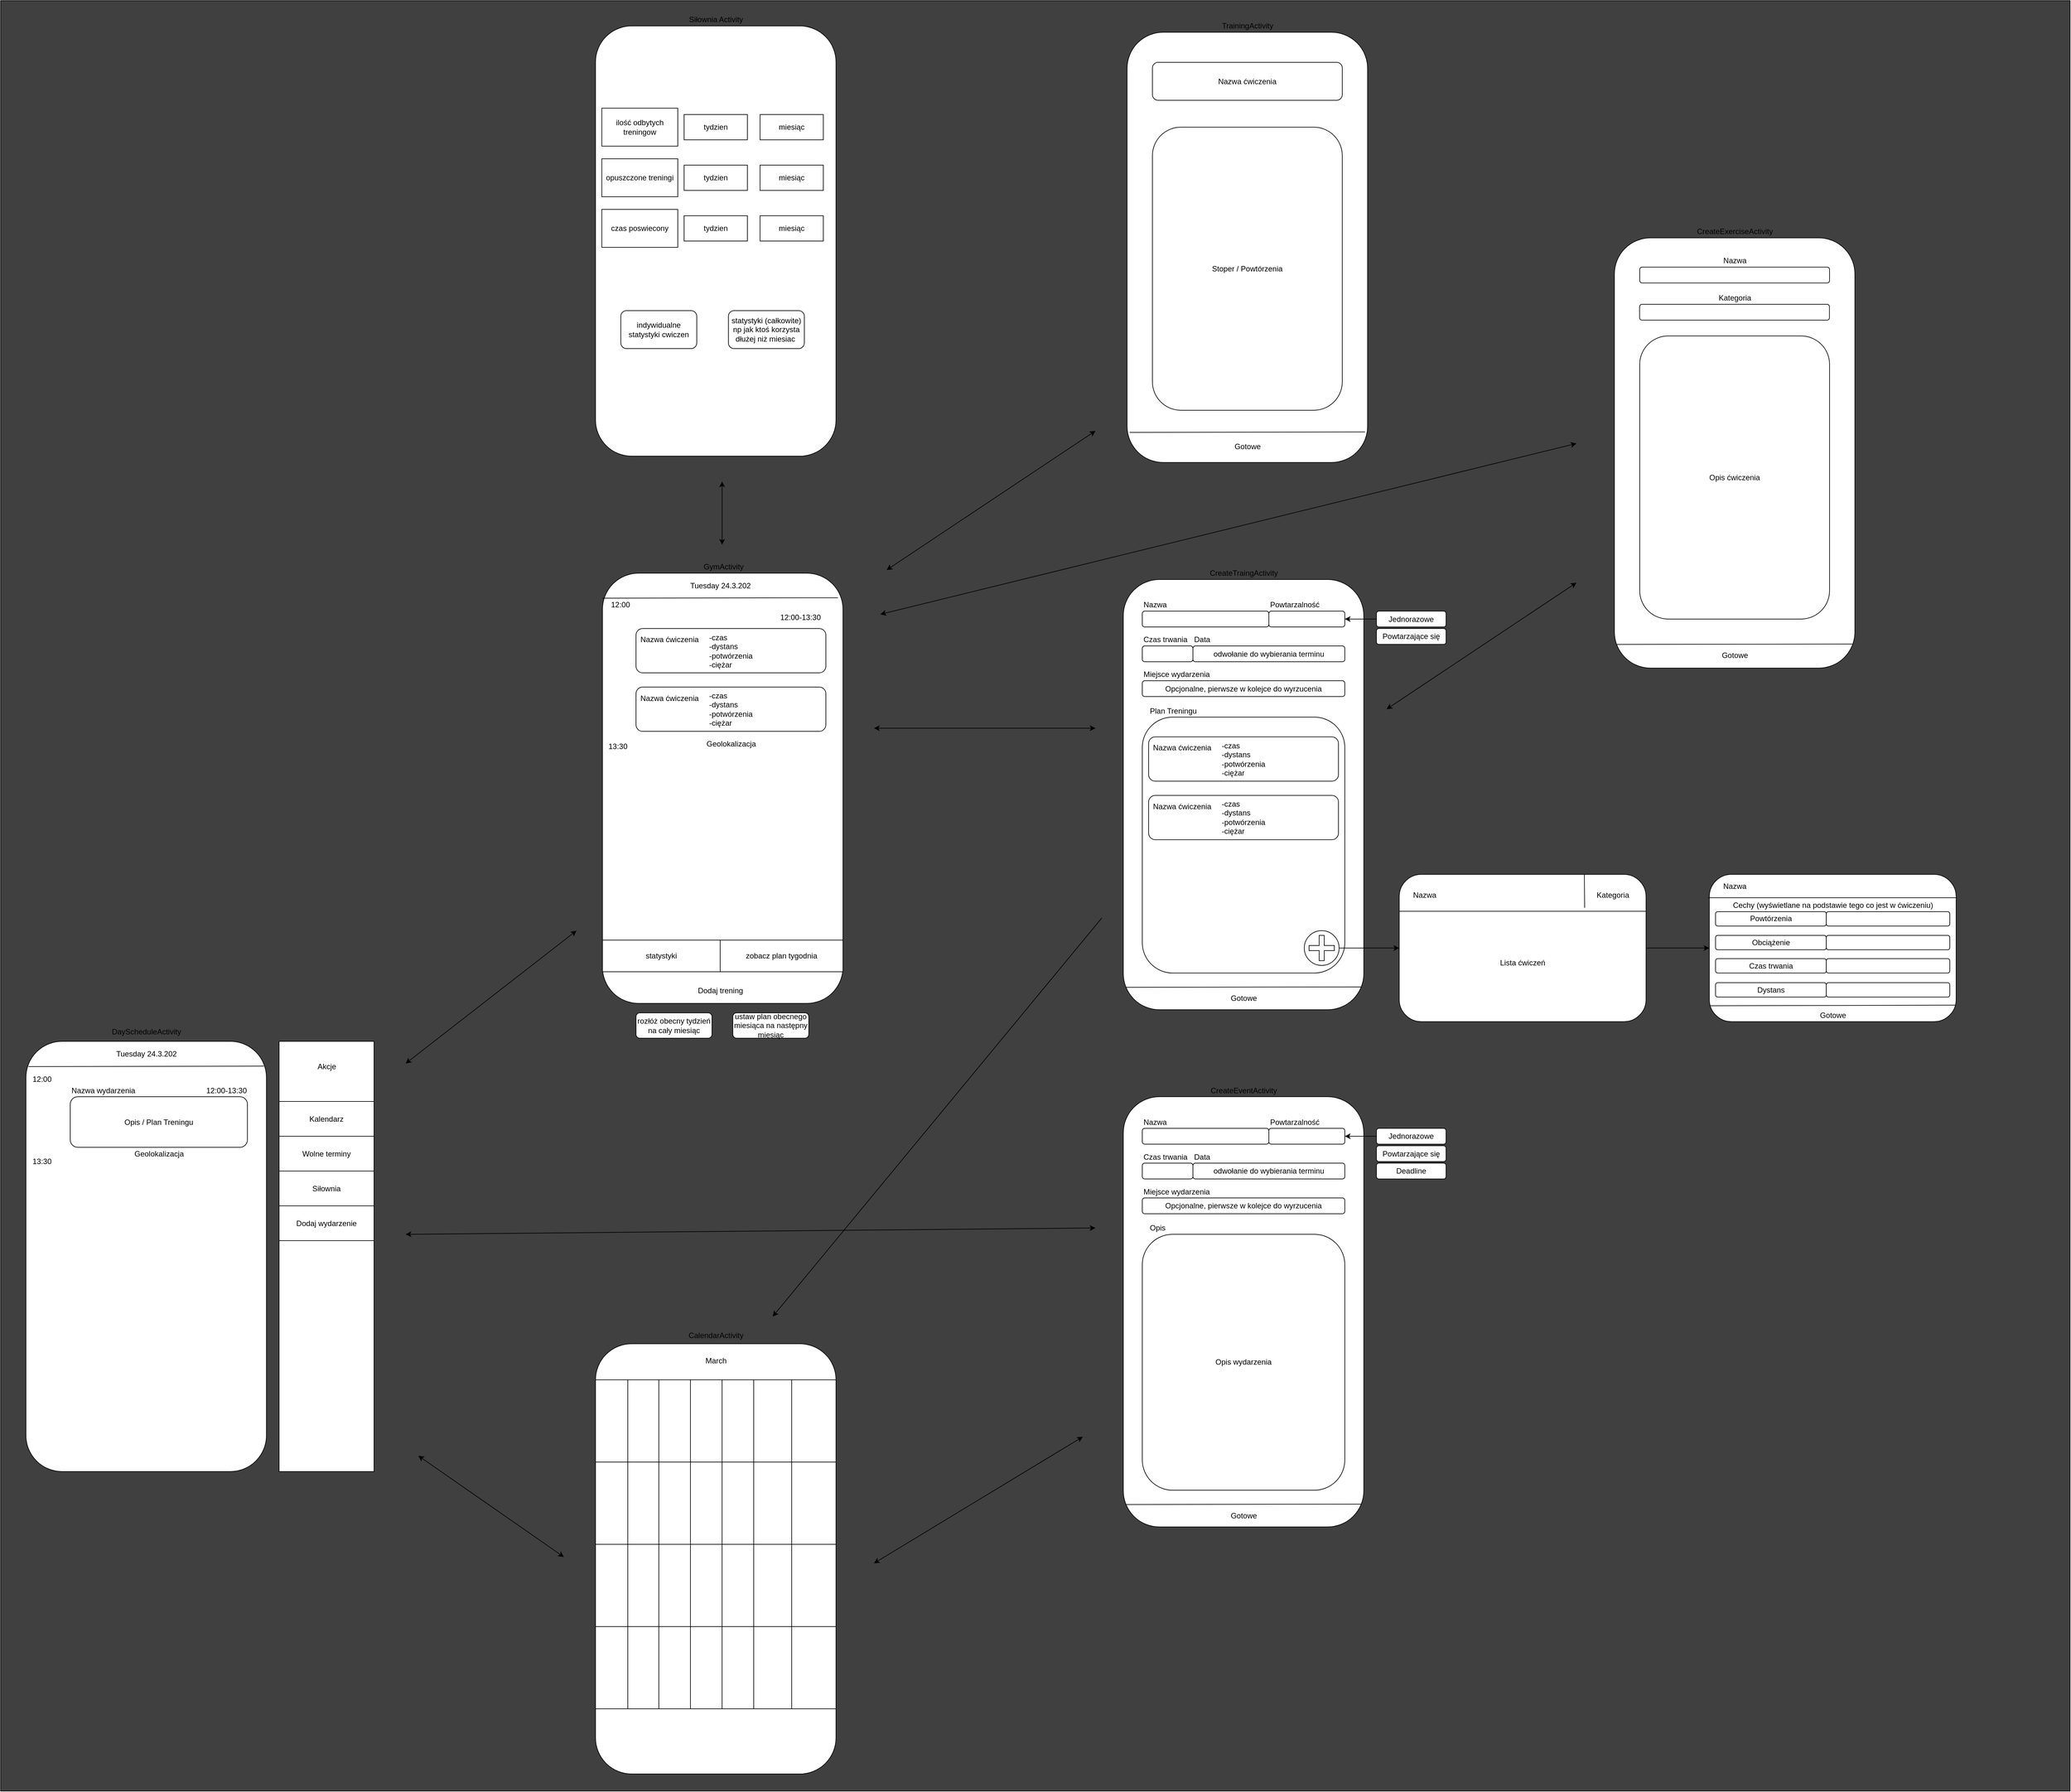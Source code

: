 <mxfile version="14.2.4" type="device" pages="4"><diagram id="-clBHT-oIjsI4hi_Pm9-" name="Plan aplikacji"><mxGraphModel dx="807" dy="871" grid="1" gridSize="10" guides="1" tooltips="1" connect="1" arrows="1" fold="1" page="1" pageScale="1" pageWidth="827" pageHeight="1169" math="0" shadow="0"><root><mxCell id="0"/><mxCell id="1" parent="0"/><mxCell id="X9G13RpuG--L3-RypnFJ-1" value="" style="rounded=0;whiteSpace=wrap;html=1;fillColor=#404040;" parent="1" vertex="1"><mxGeometry x="1360" width="3270" height="2830" as="geometry"/></mxCell><mxCell id="XlA4pQWK_D08JwScRFqJ-1" value="" style="endArrow=classic;startArrow=classic;html=1;" parent="1" edge="1"><mxGeometry width="50" height="50" relative="1" as="geometry"><mxPoint x="3850.0" y="700" as="sourcePoint"/><mxPoint x="2750" y="970" as="targetPoint"/></mxGeometry></mxCell><mxCell id="XlA4pQWK_D08JwScRFqJ-2" value="" style="endArrow=classic;html=1;" parent="1" edge="1"><mxGeometry width="50" height="50" relative="1" as="geometry"><mxPoint x="3100" y="1450" as="sourcePoint"/><mxPoint x="2580" y="2080" as="targetPoint"/></mxGeometry></mxCell><mxCell id="XlA4pQWK_D08JwScRFqJ-3" value="" style="rounded=1;whiteSpace=wrap;html=1;" parent="1" vertex="1"><mxGeometry x="2311" y="905" width="380" height="680" as="geometry"/></mxCell><mxCell id="XlA4pQWK_D08JwScRFqJ-4" value="DayScheduleActivity" style="text;html=1;align=center;verticalAlign=middle;resizable=0;points=[];autosize=1;" parent="1" vertex="1"><mxGeometry x="1530" y="1620" width="120" height="20" as="geometry"/></mxCell><mxCell id="XlA4pQWK_D08JwScRFqJ-5" value="" style="rounded=1;whiteSpace=wrap;html=1;" parent="1" vertex="1"><mxGeometry x="1400" y="1645" width="380" height="680" as="geometry"/></mxCell><mxCell id="XlA4pQWK_D08JwScRFqJ-6" value="Nazwa wydarzenia" style="text;html=1;align=left;verticalAlign=middle;resizable=0;points=[];autosize=1;" parent="1" vertex="1"><mxGeometry x="1470" y="1712.5" width="120" height="20" as="geometry"/></mxCell><mxCell id="XlA4pQWK_D08JwScRFqJ-7" value="12:00" style="text;html=1;align=center;verticalAlign=middle;resizable=0;points=[];autosize=1;" parent="1" vertex="1"><mxGeometry x="1400" y="1695" width="50" height="20" as="geometry"/></mxCell><mxCell id="XlA4pQWK_D08JwScRFqJ-8" value="13:30" style="text;html=1;align=center;verticalAlign=middle;resizable=0;points=[];autosize=1;" parent="1" vertex="1"><mxGeometry x="1400" y="1825" width="50" height="20" as="geometry"/></mxCell><mxCell id="XlA4pQWK_D08JwScRFqJ-9" value="" style="rounded=0;whiteSpace=wrap;html=1;" parent="1" vertex="1"><mxGeometry x="1800" y="1645" width="150" height="680" as="geometry"/></mxCell><mxCell id="XlA4pQWK_D08JwScRFqJ-10" value="Kalendarz" style="rounded=0;whiteSpace=wrap;html=1;" parent="1" vertex="1"><mxGeometry x="1800" y="1740" width="150" height="55" as="geometry"/></mxCell><mxCell id="XlA4pQWK_D08JwScRFqJ-11" value="Akcje" style="text;html=1;align=center;verticalAlign=middle;resizable=0;points=[];autosize=1;" parent="1" vertex="1"><mxGeometry x="1855" y="1675" width="40" height="20" as="geometry"/></mxCell><mxCell id="XlA4pQWK_D08JwScRFqJ-12" value="Wolne terminy" style="rounded=0;whiteSpace=wrap;html=1;" parent="1" vertex="1"><mxGeometry x="1800" y="1795" width="150" height="55" as="geometry"/></mxCell><mxCell id="XlA4pQWK_D08JwScRFqJ-13" value="Dodaj wydarzenie" style="rounded=0;whiteSpace=wrap;html=1;" parent="1" vertex="1"><mxGeometry x="1800" y="1905" width="150" height="55" as="geometry"/></mxCell><mxCell id="XlA4pQWK_D08JwScRFqJ-14" value="Siłownia" style="rounded=0;whiteSpace=wrap;html=1;" parent="1" vertex="1"><mxGeometry x="1800" y="1850" width="150" height="55" as="geometry"/></mxCell><mxCell id="XlA4pQWK_D08JwScRFqJ-15" value="Opis / Plan Treningu" style="rounded=1;whiteSpace=wrap;html=1;" parent="1" vertex="1"><mxGeometry x="1470" y="1732.5" width="280" height="80" as="geometry"/></mxCell><mxCell id="XlA4pQWK_D08JwScRFqJ-16" value="12:00-13:30" style="text;html=1;align=right;verticalAlign=middle;resizable=0;points=[];autosize=1;" parent="1" vertex="1"><mxGeometry x="1670" y="1712.5" width="80" height="20" as="geometry"/></mxCell><mxCell id="XlA4pQWK_D08JwScRFqJ-17" value="Geolokalizacja" style="text;html=1;align=center;verticalAlign=middle;resizable=0;points=[];autosize=1;" parent="1" vertex="1"><mxGeometry x="1565" y="1812.5" width="90" height="20" as="geometry"/></mxCell><mxCell id="XlA4pQWK_D08JwScRFqJ-18" value="rozłóż obecny tydzień na cały miesiąc" style="rounded=1;whiteSpace=wrap;html=1;" parent="1" vertex="1"><mxGeometry x="2364" y="1600" width="120" height="40" as="geometry"/></mxCell><mxCell id="XlA4pQWK_D08JwScRFqJ-19" value="ustaw plan obecnego miesiąca na następny miesiąc" style="rounded=1;whiteSpace=wrap;html=1;" parent="1" vertex="1"><mxGeometry x="2517" y="1600" width="120" height="40" as="geometry"/></mxCell><mxCell id="XlA4pQWK_D08JwScRFqJ-20" value="GymActivity" style="text;html=1;align=center;verticalAlign=middle;resizable=0;points=[];autosize=1;" parent="1" vertex="1"><mxGeometry x="2462" y="885" width="80" height="20" as="geometry"/></mxCell><mxCell id="XlA4pQWK_D08JwScRFqJ-21" value="&lt;span&gt;Dodaj trening&lt;/span&gt;" style="text;html=1;align=center;verticalAlign=middle;resizable=0;points=[];autosize=1;" parent="1" vertex="1"><mxGeometry x="2452" y="1555" width="90" height="20" as="geometry"/></mxCell><mxCell id="XlA4pQWK_D08JwScRFqJ-22" value="Tuesday 24.3.202" style="text;html=1;align=center;verticalAlign=middle;resizable=0;points=[];autosize=1;" parent="1" vertex="1"><mxGeometry x="2437" y="915" width="120" height="20" as="geometry"/></mxCell><mxCell id="XlA4pQWK_D08JwScRFqJ-23" value="12:00-13:30" style="text;html=1;align=right;verticalAlign=middle;resizable=0;points=[];autosize=1;" parent="1" vertex="1"><mxGeometry x="2577" y="965" width="80" height="20" as="geometry"/></mxCell><mxCell id="XlA4pQWK_D08JwScRFqJ-24" value="Geolokalizacja" style="text;html=1;align=center;verticalAlign=middle;resizable=0;points=[];autosize=1;" parent="1" vertex="1"><mxGeometry x="2469" y="1165" width="90" height="20" as="geometry"/></mxCell><mxCell id="XlA4pQWK_D08JwScRFqJ-25" value="12:00" style="text;html=1;align=center;verticalAlign=middle;resizable=0;points=[];autosize=1;" parent="1" vertex="1"><mxGeometry x="2314" y="945" width="50" height="20" as="geometry"/></mxCell><mxCell id="XlA4pQWK_D08JwScRFqJ-26" value="13:30" style="text;html=1;align=center;verticalAlign=middle;resizable=0;points=[];autosize=1;" parent="1" vertex="1"><mxGeometry x="2310" y="1169" width="50" height="20" as="geometry"/></mxCell><mxCell id="XlA4pQWK_D08JwScRFqJ-27" value="&lt;span&gt;statystyki&lt;/span&gt;" style="rounded=0;whiteSpace=wrap;html=1;align=center;" parent="1" vertex="1"><mxGeometry x="2311" y="1485" width="186" height="50" as="geometry"/></mxCell><mxCell id="XlA4pQWK_D08JwScRFqJ-28" value="&lt;span&gt;zobacz plan tygodnia&lt;/span&gt;" style="rounded=0;whiteSpace=wrap;html=1;align=center;" parent="1" vertex="1"><mxGeometry x="2497" y="1485" width="194" height="50" as="geometry"/></mxCell><mxCell id="XlA4pQWK_D08JwScRFqJ-31" value="&lt;div style=&quot;text-align: left&quot;&gt;&lt;span&gt;-czas&lt;/span&gt;&lt;br&gt;&lt;/div&gt;&lt;div style=&quot;text-align: left&quot;&gt;&lt;span&gt;-dystans&lt;/span&gt;&lt;/div&gt;&lt;div style=&quot;text-align: left&quot;&gt;&lt;span&gt;-potwórzenia&lt;/span&gt;&lt;/div&gt;&lt;div style=&quot;text-align: left&quot;&gt;&lt;span&gt;-ciężar&lt;/span&gt;&lt;/div&gt;" style="rounded=1;whiteSpace=wrap;html=1;" parent="1" vertex="1"><mxGeometry x="2364" y="1085" width="300" height="70" as="geometry"/></mxCell><mxCell id="XlA4pQWK_D08JwScRFqJ-32" value="Nazwa ćwiczenia" style="text;html=1;strokeColor=none;fillColor=none;align=left;verticalAlign=middle;whiteSpace=wrap;rounded=0;" parent="1" vertex="1"><mxGeometry x="2369" y="1092.5" width="100" height="20" as="geometry"/></mxCell><mxCell id="XlA4pQWK_D08JwScRFqJ-33" value="" style="endArrow=classic;startArrow=classic;html=1;" parent="1" edge="1"><mxGeometry width="50" height="50" relative="1" as="geometry"><mxPoint x="2000" y="1680" as="sourcePoint"/><mxPoint x="2270" y="1470" as="targetPoint"/></mxGeometry></mxCell><mxCell id="XlA4pQWK_D08JwScRFqJ-34" value="" style="rounded=1;whiteSpace=wrap;html=1;" parent="1" vertex="1"><mxGeometry x="2300" y="40" width="380" height="680" as="geometry"/></mxCell><mxCell id="XlA4pQWK_D08JwScRFqJ-35" value="tydzien" style="rounded=0;whiteSpace=wrap;html=1;" parent="1" vertex="1"><mxGeometry x="2440" y="180" width="100" height="40" as="geometry"/></mxCell><mxCell id="XlA4pQWK_D08JwScRFqJ-36" value="miesiąc" style="rounded=0;whiteSpace=wrap;html=1;" parent="1" vertex="1"><mxGeometry x="2560" y="180" width="100" height="40" as="geometry"/></mxCell><mxCell id="XlA4pQWK_D08JwScRFqJ-37" value="ilość odbytych treningow" style="rounded=0;whiteSpace=wrap;html=1;" parent="1" vertex="1"><mxGeometry x="2310" y="170" width="120" height="60" as="geometry"/></mxCell><mxCell id="XlA4pQWK_D08JwScRFqJ-38" value="opuszczone treningi" style="rounded=0;whiteSpace=wrap;html=1;" parent="1" vertex="1"><mxGeometry x="2310" y="250" width="120" height="60" as="geometry"/></mxCell><mxCell id="XlA4pQWK_D08JwScRFqJ-39" value="tydzien" style="rounded=0;whiteSpace=wrap;html=1;" parent="1" vertex="1"><mxGeometry x="2440" y="260" width="100" height="40" as="geometry"/></mxCell><mxCell id="XlA4pQWK_D08JwScRFqJ-40" value="miesiąc" style="rounded=0;whiteSpace=wrap;html=1;" parent="1" vertex="1"><mxGeometry x="2560" y="260" width="100" height="40" as="geometry"/></mxCell><mxCell id="XlA4pQWK_D08JwScRFqJ-41" value="indywidualne statystyki cwiczen" style="rounded=1;whiteSpace=wrap;html=1;" parent="1" vertex="1"><mxGeometry x="2340" y="490" width="120" height="60" as="geometry"/></mxCell><mxCell id="XlA4pQWK_D08JwScRFqJ-42" value="czas poswiecony" style="rounded=0;whiteSpace=wrap;html=1;" parent="1" vertex="1"><mxGeometry x="2310" y="330" width="120" height="60" as="geometry"/></mxCell><mxCell id="XlA4pQWK_D08JwScRFqJ-43" value="tydzien" style="rounded=0;whiteSpace=wrap;html=1;" parent="1" vertex="1"><mxGeometry x="2440" y="340" width="100" height="40" as="geometry"/></mxCell><mxCell id="XlA4pQWK_D08JwScRFqJ-44" value="miesiąc" style="rounded=0;whiteSpace=wrap;html=1;" parent="1" vertex="1"><mxGeometry x="2560" y="340" width="100" height="40" as="geometry"/></mxCell><mxCell id="XlA4pQWK_D08JwScRFqJ-45" value="statystyki (całkowite)&lt;br&gt;np jak ktoś korzysta dłużej niż miesiac&amp;nbsp;" style="rounded=1;whiteSpace=wrap;html=1;" parent="1" vertex="1"><mxGeometry x="2510" y="490" width="120" height="60" as="geometry"/></mxCell><mxCell id="XlA4pQWK_D08JwScRFqJ-46" value="" style="endArrow=classic;startArrow=classic;html=1;" parent="1" edge="1"><mxGeometry width="50" height="50" relative="1" as="geometry"><mxPoint x="2500" y="760" as="sourcePoint"/><mxPoint x="2500" y="860" as="targetPoint"/></mxGeometry></mxCell><mxCell id="XlA4pQWK_D08JwScRFqJ-47" value="Siłownia Activity" style="text;html=1;align=center;verticalAlign=middle;resizable=0;points=[];autosize=1;" parent="1" vertex="1"><mxGeometry x="2440" y="20" width="100" height="20" as="geometry"/></mxCell><mxCell id="XlA4pQWK_D08JwScRFqJ-48" value="" style="rounded=1;whiteSpace=wrap;html=1;" parent="1" vertex="1"><mxGeometry x="3134" y="1732.5" width="380" height="680" as="geometry"/></mxCell><mxCell id="XlA4pQWK_D08JwScRFqJ-49" value="CreateEventActivity" style="text;html=1;align=center;verticalAlign=middle;resizable=0;points=[];autosize=1;" parent="1" vertex="1"><mxGeometry x="3264.0" y="1712.5" width="120" height="20" as="geometry"/></mxCell><mxCell id="XlA4pQWK_D08JwScRFqJ-50" value="&lt;span&gt;Nazwa&lt;/span&gt;" style="text;html=1;align=left;verticalAlign=middle;resizable=0;points=[];autosize=1;" parent="1" vertex="1"><mxGeometry x="3164" y="1762.5" width="50" height="20" as="geometry"/></mxCell><mxCell id="XlA4pQWK_D08JwScRFqJ-51" value="&lt;div style=&quot;text-align: left&quot;&gt;&lt;br&gt;&lt;/div&gt;" style="rounded=1;whiteSpace=wrap;html=1;" parent="1" vertex="1"><mxGeometry x="3164" y="1782.5" width="200" height="25" as="geometry"/></mxCell><mxCell id="XlA4pQWK_D08JwScRFqJ-52" value="&lt;span&gt;Data&lt;/span&gt;" style="text;html=1;align=left;verticalAlign=middle;resizable=0;points=[];autosize=1;" parent="1" vertex="1"><mxGeometry x="3244.0" y="1817.5" width="40" height="20" as="geometry"/></mxCell><mxCell id="XlA4pQWK_D08JwScRFqJ-53" value="&lt;div style=&quot;text-align: left&quot;&gt;odwołanie do wybierania terminu&lt;/div&gt;" style="rounded=1;whiteSpace=wrap;html=1;" parent="1" vertex="1"><mxGeometry x="3244.0" y="1837.5" width="240" height="25" as="geometry"/></mxCell><mxCell id="XlA4pQWK_D08JwScRFqJ-54" value="Miejsce wydarzenia" style="text;html=1;align=left;verticalAlign=middle;resizable=0;points=[];autosize=1;" parent="1" vertex="1"><mxGeometry x="3164" y="1872.5" width="120" height="20" as="geometry"/></mxCell><mxCell id="XlA4pQWK_D08JwScRFqJ-55" value="&lt;div style=&quot;text-align: left&quot;&gt;Opcjonalne, pierwsze w kolejce do wyrzucenia&lt;/div&gt;" style="rounded=1;whiteSpace=wrap;html=1;" parent="1" vertex="1"><mxGeometry x="3164" y="1892.5" width="320" height="25" as="geometry"/></mxCell><mxCell id="XlA4pQWK_D08JwScRFqJ-56" value="&lt;div style=&quot;text-align: left&quot;&gt;&lt;br&gt;&lt;/div&gt;" style="rounded=1;whiteSpace=wrap;html=1;" parent="1" vertex="1"><mxGeometry x="3364.0" y="1782.5" width="120" height="25" as="geometry"/></mxCell><mxCell id="XlA4pQWK_D08JwScRFqJ-57" value="&lt;span&gt;Powtarzalność&lt;/span&gt;" style="text;html=1;align=left;verticalAlign=middle;resizable=0;points=[];autosize=1;" parent="1" vertex="1"><mxGeometry x="3364.0" y="1762.5" width="90" height="20" as="geometry"/></mxCell><mxCell id="XlA4pQWK_D08JwScRFqJ-58" value="&lt;div style=&quot;text-align: left&quot;&gt;Jednorazowe&lt;/div&gt;" style="rounded=1;whiteSpace=wrap;html=1;" parent="1" vertex="1"><mxGeometry x="3534.0" y="1782.5" width="110" height="25" as="geometry"/></mxCell><mxCell id="XlA4pQWK_D08JwScRFqJ-59" value="&lt;div style=&quot;text-align: left&quot;&gt;Powtarzające się&lt;/div&gt;" style="rounded=1;whiteSpace=wrap;html=1;" parent="1" vertex="1"><mxGeometry x="3534.0" y="1810" width="110" height="25" as="geometry"/></mxCell><mxCell id="XlA4pQWK_D08JwScRFqJ-60" value="&lt;div style=&quot;text-align: left&quot;&gt;Deadline&lt;/div&gt;" style="rounded=1;whiteSpace=wrap;html=1;" parent="1" vertex="1"><mxGeometry x="3534.0" y="1837.5" width="110" height="25" as="geometry"/></mxCell><mxCell id="XlA4pQWK_D08JwScRFqJ-61" value="" style="endArrow=classic;html=1;exitX=0;exitY=0.5;exitDx=0;exitDy=0;entryX=1;entryY=0.5;entryDx=0;entryDy=0;" parent="1" source="XlA4pQWK_D08JwScRFqJ-58" target="XlA4pQWK_D08JwScRFqJ-56" edge="1"><mxGeometry width="50" height="50" relative="1" as="geometry"><mxPoint x="3124" y="1927.5" as="sourcePoint"/><mxPoint x="3174.0" y="1877.5" as="targetPoint"/></mxGeometry></mxCell><mxCell id="XlA4pQWK_D08JwScRFqJ-62" value="&lt;div style=&quot;text-align: left&quot;&gt;Opis wydarzenia&lt;/div&gt;" style="rounded=1;whiteSpace=wrap;html=1;" parent="1" vertex="1"><mxGeometry x="3164" y="1950" width="320" height="404.5" as="geometry"/></mxCell><mxCell id="XlA4pQWK_D08JwScRFqJ-63" value="Opis" style="text;html=1;align=left;verticalAlign=middle;resizable=0;points=[];autosize=1;" parent="1" vertex="1"><mxGeometry x="3174.0" y="1930" width="40" height="20" as="geometry"/></mxCell><mxCell id="XlA4pQWK_D08JwScRFqJ-64" value="&lt;div style=&quot;text-align: left&quot;&gt;&lt;br&gt;&lt;/div&gt;" style="rounded=1;whiteSpace=wrap;html=1;" parent="1" vertex="1"><mxGeometry x="3164" y="1837.5" width="80" height="25" as="geometry"/></mxCell><mxCell id="XlA4pQWK_D08JwScRFqJ-65" value="Czas trwania" style="text;html=1;align=left;verticalAlign=middle;resizable=0;points=[];autosize=1;" parent="1" vertex="1"><mxGeometry x="3164" y="1817.5" width="80" height="20" as="geometry"/></mxCell><mxCell id="XlA4pQWK_D08JwScRFqJ-66" value="" style="rounded=1;whiteSpace=wrap;html=1;" parent="1" vertex="1"><mxGeometry x="2300" y="2123" width="380" height="680" as="geometry"/></mxCell><mxCell id="XlA4pQWK_D08JwScRFqJ-67" value="" style="endArrow=none;html=1;exitX=0.99;exitY=0.947;exitDx=0;exitDy=0;exitPerimeter=0;entryX=0.011;entryY=0.948;entryDx=0;entryDy=0;entryPerimeter=0;" parent="1" source="XlA4pQWK_D08JwScRFqJ-48" target="XlA4pQWK_D08JwScRFqJ-48" edge="1"><mxGeometry width="50" height="50" relative="1" as="geometry"><mxPoint x="3090" y="2444.5" as="sourcePoint"/><mxPoint x="3140" y="2376.5" as="targetPoint"/></mxGeometry></mxCell><mxCell id="XlA4pQWK_D08JwScRFqJ-68" value="Gotowe" style="text;html=1;align=center;verticalAlign=middle;resizable=0;points=[];autosize=1;" parent="1" vertex="1"><mxGeometry x="3294.0" y="2384.5" width="60" height="20" as="geometry"/></mxCell><mxCell id="XlA4pQWK_D08JwScRFqJ-69" value="" style="endArrow=classic;startArrow=classic;html=1;" parent="1" edge="1"><mxGeometry width="50" height="50" relative="1" as="geometry"><mxPoint x="2000" y="1950" as="sourcePoint"/><mxPoint x="3090" y="1940" as="targetPoint"/></mxGeometry></mxCell><mxCell id="XlA4pQWK_D08JwScRFqJ-70" value="" style="endArrow=classic;startArrow=classic;html=1;" parent="1" edge="1"><mxGeometry width="50" height="50" relative="1" as="geometry"><mxPoint x="2740" y="2470" as="sourcePoint"/><mxPoint x="3070" y="2270" as="targetPoint"/></mxGeometry></mxCell><mxCell id="XlA4pQWK_D08JwScRFqJ-71" value="" style="endArrow=classic;startArrow=classic;html=1;" parent="1" edge="1"><mxGeometry width="50" height="50" relative="1" as="geometry"><mxPoint x="3090" y="1150" as="sourcePoint"/><mxPoint x="2740" y="1150" as="targetPoint"/></mxGeometry></mxCell><mxCell id="XlA4pQWK_D08JwScRFqJ-72" value="" style="endArrow=classic;startArrow=classic;html=1;" parent="1" edge="1"><mxGeometry width="50" height="50" relative="1" as="geometry"><mxPoint x="2250" y="2460" as="sourcePoint"/><mxPoint x="2020" y="2300" as="targetPoint"/></mxGeometry></mxCell><mxCell id="XlA4pQWK_D08JwScRFqJ-73" value="" style="rounded=1;whiteSpace=wrap;html=1;" parent="1" vertex="1"><mxGeometry x="3910.0" y="375" width="380" height="680" as="geometry"/></mxCell><mxCell id="XlA4pQWK_D08JwScRFqJ-74" value="" style="endArrow=classic;startArrow=classic;html=1;" parent="1" edge="1"><mxGeometry width="50" height="50" relative="1" as="geometry"><mxPoint x="3850.0" y="920" as="sourcePoint"/><mxPoint x="3550.0" y="1120" as="targetPoint"/></mxGeometry></mxCell><mxCell id="XlA4pQWK_D08JwScRFqJ-75" value="CalendarActivity" style="text;html=1;align=center;verticalAlign=middle;resizable=0;points=[];autosize=1;" parent="1" vertex="1"><mxGeometry x="2440" y="2100" width="100" height="20" as="geometry"/></mxCell><mxCell id="XlA4pQWK_D08JwScRFqJ-76" value="" style="endArrow=none;html=1;exitX=0.99;exitY=0.947;exitDx=0;exitDy=0;exitPerimeter=0;entryX=0.011;entryY=0.948;entryDx=0;entryDy=0;entryPerimeter=0;" parent="1" edge="1"><mxGeometry width="50" height="50" relative="1" as="geometry"><mxPoint x="1776.01" y="1684.17" as="sourcePoint"/><mxPoint x="1403.99" y="1684.85" as="targetPoint"/></mxGeometry></mxCell><mxCell id="XlA4pQWK_D08JwScRFqJ-77" value="Tuesday 24.3.202" style="text;html=1;align=center;verticalAlign=middle;resizable=0;points=[];autosize=1;" parent="1" vertex="1"><mxGeometry x="1530" y="1655" width="120" height="20" as="geometry"/></mxCell><mxCell id="XlA4pQWK_D08JwScRFqJ-78" value="" style="endArrow=none;html=1;exitX=0.99;exitY=0.947;exitDx=0;exitDy=0;exitPerimeter=0;entryX=0.011;entryY=0.948;entryDx=0;entryDy=0;entryPerimeter=0;" parent="1" edge="1"><mxGeometry width="50" height="50" relative="1" as="geometry"><mxPoint x="2676.01" y="2180" as="sourcePoint"/><mxPoint x="2303.99" y="2180.68" as="targetPoint"/></mxGeometry></mxCell><mxCell id="XlA4pQWK_D08JwScRFqJ-79" value="March" style="text;html=1;align=center;verticalAlign=middle;resizable=0;points=[];autosize=1;" parent="1" vertex="1"><mxGeometry x="2465" y="2140" width="50" height="20" as="geometry"/></mxCell><mxCell id="XlA4pQWK_D08JwScRFqJ-80" value="" style="rounded=0;whiteSpace=wrap;html=1;align=center;" parent="1" vertex="1"><mxGeometry x="2300" y="2180" width="380" height="130" as="geometry"/></mxCell><mxCell id="XlA4pQWK_D08JwScRFqJ-81" value="" style="rounded=0;whiteSpace=wrap;html=1;align=center;" parent="1" vertex="1"><mxGeometry x="2300" y="2310" width="380" height="130" as="geometry"/></mxCell><mxCell id="XlA4pQWK_D08JwScRFqJ-82" value="" style="rounded=0;whiteSpace=wrap;html=1;align=center;" parent="1" vertex="1"><mxGeometry x="2300" y="2440" width="380" height="130" as="geometry"/></mxCell><mxCell id="XlA4pQWK_D08JwScRFqJ-83" value="" style="rounded=0;whiteSpace=wrap;html=1;align=center;" parent="1" vertex="1"><mxGeometry x="2300" y="2570" width="380" height="130" as="geometry"/></mxCell><mxCell id="XlA4pQWK_D08JwScRFqJ-84" value="" style="endArrow=none;html=1;" parent="1" edge="1"><mxGeometry width="50" height="50" relative="1" as="geometry"><mxPoint x="2610" y="2700" as="sourcePoint"/><mxPoint x="2610" y="2180" as="targetPoint"/></mxGeometry></mxCell><mxCell id="XlA4pQWK_D08JwScRFqJ-85" value="" style="endArrow=none;html=1;" parent="1" edge="1"><mxGeometry width="50" height="50" relative="1" as="geometry"><mxPoint x="2351.0" y="2700.0" as="sourcePoint"/><mxPoint x="2351.0" y="2180" as="targetPoint"/></mxGeometry></mxCell><mxCell id="XlA4pQWK_D08JwScRFqJ-86" value="" style="endArrow=none;html=1;" parent="1" edge="1"><mxGeometry width="50" height="50" relative="1" as="geometry"><mxPoint x="2400.0" y="2700.0" as="sourcePoint"/><mxPoint x="2400.0" y="2180" as="targetPoint"/></mxGeometry></mxCell><mxCell id="XlA4pQWK_D08JwScRFqJ-87" value="" style="endArrow=none;html=1;" parent="1" edge="1"><mxGeometry width="50" height="50" relative="1" as="geometry"><mxPoint x="2450.0" y="2700.0" as="sourcePoint"/><mxPoint x="2450.0" y="2180" as="targetPoint"/></mxGeometry></mxCell><mxCell id="XlA4pQWK_D08JwScRFqJ-88" value="" style="endArrow=none;html=1;" parent="1" edge="1"><mxGeometry width="50" height="50" relative="1" as="geometry"><mxPoint x="2500.0" y="2700.0" as="sourcePoint"/><mxPoint x="2500.0" y="2180" as="targetPoint"/></mxGeometry></mxCell><mxCell id="XlA4pQWK_D08JwScRFqJ-89" value="" style="endArrow=none;html=1;" parent="1" edge="1"><mxGeometry width="50" height="50" relative="1" as="geometry"><mxPoint x="2550" y="2700.0" as="sourcePoint"/><mxPoint x="2550" y="2180" as="targetPoint"/></mxGeometry></mxCell><mxCell id="XlA4pQWK_D08JwScRFqJ-90" value="" style="rounded=1;whiteSpace=wrap;html=1;" parent="1" vertex="1"><mxGeometry x="3134" y="915" width="380" height="680" as="geometry"/></mxCell><mxCell id="XlA4pQWK_D08JwScRFqJ-91" value="CreateTraingActivity" style="text;html=1;align=center;verticalAlign=middle;resizable=0;points=[];autosize=1;" parent="1" vertex="1"><mxGeometry x="3264.0" y="895" width="120" height="20" as="geometry"/></mxCell><mxCell id="XlA4pQWK_D08JwScRFqJ-92" value="&lt;span&gt;Nazwa&lt;/span&gt;" style="text;html=1;align=left;verticalAlign=middle;resizable=0;points=[];autosize=1;" parent="1" vertex="1"><mxGeometry x="3164" y="945" width="50" height="20" as="geometry"/></mxCell><mxCell id="XlA4pQWK_D08JwScRFqJ-93" value="&lt;div style=&quot;text-align: left&quot;&gt;&lt;br&gt;&lt;/div&gt;" style="rounded=1;whiteSpace=wrap;html=1;" parent="1" vertex="1"><mxGeometry x="3164" y="965" width="200" height="25" as="geometry"/></mxCell><mxCell id="XlA4pQWK_D08JwScRFqJ-94" value="&lt;span&gt;Data&lt;/span&gt;" style="text;html=1;align=left;verticalAlign=middle;resizable=0;points=[];autosize=1;" parent="1" vertex="1"><mxGeometry x="3244.0" y="1000" width="40" height="20" as="geometry"/></mxCell><mxCell id="XlA4pQWK_D08JwScRFqJ-95" value="&lt;div style=&quot;text-align: left&quot;&gt;odwołanie do wybierania terminu&lt;/div&gt;" style="rounded=1;whiteSpace=wrap;html=1;" parent="1" vertex="1"><mxGeometry x="3244.0" y="1020" width="240" height="25" as="geometry"/></mxCell><mxCell id="XlA4pQWK_D08JwScRFqJ-96" value="Miejsce wydarzenia" style="text;html=1;align=left;verticalAlign=middle;resizable=0;points=[];autosize=1;" parent="1" vertex="1"><mxGeometry x="3164" y="1055" width="120" height="20" as="geometry"/></mxCell><mxCell id="XlA4pQWK_D08JwScRFqJ-97" value="&lt;div style=&quot;text-align: left&quot;&gt;Opcjonalne, pierwsze w kolejce do wyrzucenia&lt;/div&gt;" style="rounded=1;whiteSpace=wrap;html=1;" parent="1" vertex="1"><mxGeometry x="3164" y="1075" width="320" height="25" as="geometry"/></mxCell><mxCell id="XlA4pQWK_D08JwScRFqJ-98" value="&lt;div style=&quot;text-align: left&quot;&gt;&lt;br&gt;&lt;/div&gt;" style="rounded=1;whiteSpace=wrap;html=1;" parent="1" vertex="1"><mxGeometry x="3364.0" y="965" width="120" height="25" as="geometry"/></mxCell><mxCell id="XlA4pQWK_D08JwScRFqJ-99" value="&lt;span&gt;Powtarzalność&lt;/span&gt;" style="text;html=1;align=left;verticalAlign=middle;resizable=0;points=[];autosize=1;" parent="1" vertex="1"><mxGeometry x="3364.0" y="945" width="90" height="20" as="geometry"/></mxCell><mxCell id="XlA4pQWK_D08JwScRFqJ-100" value="&lt;div style=&quot;text-align: left&quot;&gt;Jednorazowe&lt;/div&gt;" style="rounded=1;whiteSpace=wrap;html=1;" parent="1" vertex="1"><mxGeometry x="3534.0" y="965" width="110" height="25" as="geometry"/></mxCell><mxCell id="XlA4pQWK_D08JwScRFqJ-101" value="&lt;div style=&quot;text-align: left&quot;&gt;Powtarzające się&lt;/div&gt;" style="rounded=1;whiteSpace=wrap;html=1;" parent="1" vertex="1"><mxGeometry x="3534.0" y="992.5" width="110" height="25" as="geometry"/></mxCell><mxCell id="XlA4pQWK_D08JwScRFqJ-102" value="" style="endArrow=classic;html=1;exitX=0;exitY=0.5;exitDx=0;exitDy=0;entryX=1;entryY=0.5;entryDx=0;entryDy=0;" parent="1" source="XlA4pQWK_D08JwScRFqJ-100" target="XlA4pQWK_D08JwScRFqJ-98" edge="1"><mxGeometry width="50" height="50" relative="1" as="geometry"><mxPoint x="3124" y="1110" as="sourcePoint"/><mxPoint x="3174.0" y="1060" as="targetPoint"/></mxGeometry></mxCell><mxCell id="XlA4pQWK_D08JwScRFqJ-103" value="&lt;div style=&quot;text-align: left&quot;&gt;&lt;br&gt;&lt;/div&gt;" style="rounded=1;whiteSpace=wrap;html=1;" parent="1" vertex="1"><mxGeometry x="3164" y="1132.5" width="320" height="404.5" as="geometry"/></mxCell><mxCell id="XlA4pQWK_D08JwScRFqJ-104" value="Plan Treningu" style="text;html=1;align=left;verticalAlign=middle;resizable=0;points=[];autosize=1;" parent="1" vertex="1"><mxGeometry x="3174.0" y="1112.5" width="90" height="20" as="geometry"/></mxCell><mxCell id="XlA4pQWK_D08JwScRFqJ-105" value="&lt;div style=&quot;text-align: left&quot;&gt;&lt;br&gt;&lt;/div&gt;" style="rounded=1;whiteSpace=wrap;html=1;" parent="1" vertex="1"><mxGeometry x="3164" y="1020" width="80" height="25" as="geometry"/></mxCell><mxCell id="XlA4pQWK_D08JwScRFqJ-106" value="Czas trwania" style="text;html=1;align=left;verticalAlign=middle;resizable=0;points=[];autosize=1;" parent="1" vertex="1"><mxGeometry x="3164" y="1000" width="80" height="20" as="geometry"/></mxCell><mxCell id="XlA4pQWK_D08JwScRFqJ-107" value="" style="endArrow=none;html=1;exitX=0.99;exitY=0.947;exitDx=0;exitDy=0;exitPerimeter=0;entryX=0.011;entryY=0.948;entryDx=0;entryDy=0;entryPerimeter=0;" parent="1" source="XlA4pQWK_D08JwScRFqJ-90" target="XlA4pQWK_D08JwScRFqJ-90" edge="1"><mxGeometry width="50" height="50" relative="1" as="geometry"><mxPoint x="3090" y="1627" as="sourcePoint"/><mxPoint x="3140" y="1559" as="targetPoint"/></mxGeometry></mxCell><mxCell id="XlA4pQWK_D08JwScRFqJ-108" value="Gotowe" style="text;html=1;align=center;verticalAlign=middle;resizable=0;points=[];autosize=1;" parent="1" vertex="1"><mxGeometry x="3294.0" y="1567" width="60" height="20" as="geometry"/></mxCell><mxCell id="XlA4pQWK_D08JwScRFqJ-109" value="CreateExerciseActivity" style="text;html=1;align=center;verticalAlign=middle;resizable=0;points=[];autosize=1;" parent="1" vertex="1"><mxGeometry x="4030.0" y="355" width="140" height="20" as="geometry"/></mxCell><mxCell id="XlA4pQWK_D08JwScRFqJ-110" value="" style="ellipse;whiteSpace=wrap;html=1;aspect=fixed;align=center;" parent="1" vertex="1"><mxGeometry x="3420.0" y="1470" width="55" height="55" as="geometry"/></mxCell><mxCell id="XlA4pQWK_D08JwScRFqJ-111" value="" style="shape=cross;whiteSpace=wrap;html=1;align=center;" parent="1" vertex="1"><mxGeometry x="3427.5" y="1477.5" width="40" height="40" as="geometry"/></mxCell><mxCell id="XlA4pQWK_D08JwScRFqJ-112" value="&lt;span&gt;Nazwa&lt;/span&gt;" style="text;html=1;align=center;verticalAlign=middle;resizable=0;points=[];autosize=1;" parent="1" vertex="1"><mxGeometry x="4075.0" y="401.25" width="50" height="20" as="geometry"/></mxCell><mxCell id="XlA4pQWK_D08JwScRFqJ-113" value="&lt;div style=&quot;text-align: left&quot;&gt;&lt;br&gt;&lt;/div&gt;" style="rounded=1;whiteSpace=wrap;html=1;" parent="1" vertex="1"><mxGeometry x="3950" y="421.25" width="300" height="25" as="geometry"/></mxCell><mxCell id="XlA4pQWK_D08JwScRFqJ-115" value="Kategoria" style="text;html=1;align=center;verticalAlign=middle;resizable=0;points=[];autosize=1;" parent="1" vertex="1"><mxGeometry x="4064.81" y="460" width="70" height="20" as="geometry"/></mxCell><mxCell id="XlA4pQWK_D08JwScRFqJ-121" value="" style="endArrow=none;html=1;exitX=0.99;exitY=0.947;exitDx=0;exitDy=0;exitPerimeter=0;entryX=0.011;entryY=0.948;entryDx=0;entryDy=0;entryPerimeter=0;" parent="1" edge="1"><mxGeometry width="50" height="50" relative="1" as="geometry"><mxPoint x="4286.01" y="1016.96" as="sourcePoint"/><mxPoint x="3913.99" y="1017.64" as="targetPoint"/></mxGeometry></mxCell><mxCell id="XlA4pQWK_D08JwScRFqJ-122" value="Gotowe" style="text;html=1;align=center;verticalAlign=middle;resizable=0;points=[];autosize=1;" parent="1" vertex="1"><mxGeometry x="4069.81" y="1025" width="60" height="20" as="geometry"/></mxCell><mxCell id="XlA4pQWK_D08JwScRFqJ-123" value="" style="rounded=1;whiteSpace=wrap;html=1;align=center;" parent="1" vertex="1"><mxGeometry x="3570.0" y="1381.13" width="390" height="232.75" as="geometry"/></mxCell><mxCell id="XlA4pQWK_D08JwScRFqJ-124" value="" style="endArrow=none;html=1;entryX=1;entryY=0.25;entryDx=0;entryDy=0;exitX=0;exitY=0.25;exitDx=0;exitDy=0;" parent="1" source="XlA4pQWK_D08JwScRFqJ-123" target="XlA4pQWK_D08JwScRFqJ-123" edge="1"><mxGeometry width="50" height="50" relative="1" as="geometry"><mxPoint x="3350.0" y="1543.88" as="sourcePoint"/><mxPoint x="3400.0" y="1493.88" as="targetPoint"/></mxGeometry></mxCell><mxCell id="XlA4pQWK_D08JwScRFqJ-125" value="" style="endArrow=none;html=1;exitX=0.75;exitY=0;exitDx=0;exitDy=0;" parent="1" source="XlA4pQWK_D08JwScRFqJ-123" edge="1"><mxGeometry width="50" height="50" relative="1" as="geometry"><mxPoint x="3350.0" y="1543.88" as="sourcePoint"/><mxPoint x="3863.0" y="1433.88" as="targetPoint"/></mxGeometry></mxCell><mxCell id="XlA4pQWK_D08JwScRFqJ-126" value="Nazwa" style="text;html=1;strokeColor=none;fillColor=none;align=left;verticalAlign=middle;whiteSpace=wrap;rounded=0;" parent="1" vertex="1"><mxGeometry x="3590.0" y="1403.88" width="40" height="20" as="geometry"/></mxCell><mxCell id="XlA4pQWK_D08JwScRFqJ-127" value="Kategoria" style="text;html=1;strokeColor=none;fillColor=none;align=left;verticalAlign=middle;whiteSpace=wrap;rounded=0;" parent="1" vertex="1"><mxGeometry x="3880.0" y="1403.88" width="40" height="20" as="geometry"/></mxCell><mxCell id="XlA4pQWK_D08JwScRFqJ-128" value="Lista ćwiczeń" style="text;html=1;strokeColor=none;fillColor=none;align=center;verticalAlign=middle;whiteSpace=wrap;rounded=0;" parent="1" vertex="1"><mxGeometry x="3685.0" y="1511.38" width="160" height="20" as="geometry"/></mxCell><mxCell id="XlA4pQWK_D08JwScRFqJ-129" value="" style="endArrow=classic;html=1;exitX=1;exitY=0.5;exitDx=0;exitDy=0;entryX=0;entryY=0.5;entryDx=0;entryDy=0;" parent="1" source="XlA4pQWK_D08JwScRFqJ-110" target="XlA4pQWK_D08JwScRFqJ-123" edge="1"><mxGeometry width="50" height="50" relative="1" as="geometry"><mxPoint x="3830.0" y="1350" as="sourcePoint"/><mxPoint x="3880.0" y="1300" as="targetPoint"/></mxGeometry></mxCell><mxCell id="XlA4pQWK_D08JwScRFqJ-130" value="" style="rounded=1;whiteSpace=wrap;html=1;align=center;" parent="1" vertex="1"><mxGeometry x="4060.0" y="1381.13" width="390" height="232.75" as="geometry"/></mxCell><mxCell id="XlA4pQWK_D08JwScRFqJ-131" value="" style="endArrow=none;html=1;" parent="1" edge="1"><mxGeometry width="50" height="50" relative="1" as="geometry"><mxPoint x="4058.0" y="1418" as="sourcePoint"/><mxPoint x="4452" y="1418" as="targetPoint"/></mxGeometry></mxCell><mxCell id="XlA4pQWK_D08JwScRFqJ-132" value="Nazwa" style="text;html=1;strokeColor=none;fillColor=none;align=left;verticalAlign=middle;whiteSpace=wrap;rounded=0;" parent="1" vertex="1"><mxGeometry x="4080.0" y="1390" width="40" height="20" as="geometry"/></mxCell><mxCell id="XlA4pQWK_D08JwScRFqJ-133" value="" style="endArrow=classic;html=1;exitX=1;exitY=0.5;exitDx=0;exitDy=0;entryX=0;entryY=0.5;entryDx=0;entryDy=0;" parent="1" source="XlA4pQWK_D08JwScRFqJ-123" target="XlA4pQWK_D08JwScRFqJ-130" edge="1"><mxGeometry width="50" height="50" relative="1" as="geometry"><mxPoint x="3485.0" y="1507.5" as="sourcePoint"/><mxPoint x="3580.0" y="1507.505" as="targetPoint"/></mxGeometry></mxCell><mxCell id="XlA4pQWK_D08JwScRFqJ-134" value="&lt;div style=&quot;text-align: left&quot;&gt;Dystans&lt;/div&gt;" style="rounded=1;whiteSpace=wrap;html=1;" parent="1" vertex="1"><mxGeometry x="4069.81" y="1552.25" width="175" height="22.75" as="geometry"/></mxCell><mxCell id="XlA4pQWK_D08JwScRFqJ-135" value="&lt;div style=&quot;text-align: left&quot;&gt;Czas trwania&lt;/div&gt;" style="rounded=1;whiteSpace=wrap;html=1;" parent="1" vertex="1"><mxGeometry x="4069.81" y="1514.25" width="175" height="22.75" as="geometry"/></mxCell><mxCell id="XlA4pQWK_D08JwScRFqJ-136" value="&lt;div style=&quot;text-align: left&quot;&gt;Obciążenie&lt;/div&gt;" style="rounded=1;whiteSpace=wrap;html=1;" parent="1" vertex="1"><mxGeometry x="4069.81" y="1477.5" width="175" height="22.75" as="geometry"/></mxCell><mxCell id="XlA4pQWK_D08JwScRFqJ-137" value="&lt;div style=&quot;text-align: left&quot;&gt;Powtórzenia&lt;/div&gt;" style="rounded=1;whiteSpace=wrap;html=1;" parent="1" vertex="1"><mxGeometry x="4069.81" y="1440" width="175" height="22.75" as="geometry"/></mxCell><mxCell id="XlA4pQWK_D08JwScRFqJ-138" value="&lt;div style=&quot;text-align: left&quot;&gt;&lt;br&gt;&lt;/div&gt;" style="rounded=1;whiteSpace=wrap;html=1;" parent="1" vertex="1"><mxGeometry x="4244.81" y="1552.25" width="195.19" height="22.75" as="geometry"/></mxCell><mxCell id="XlA4pQWK_D08JwScRFqJ-139" value="&lt;div style=&quot;text-align: left&quot;&gt;&lt;br&gt;&lt;/div&gt;" style="rounded=1;whiteSpace=wrap;html=1;" parent="1" vertex="1"><mxGeometry x="4244.81" y="1514.25" width="195.19" height="22.75" as="geometry"/></mxCell><mxCell id="XlA4pQWK_D08JwScRFqJ-140" value="&lt;div style=&quot;text-align: left&quot;&gt;&lt;br&gt;&lt;/div&gt;" style="rounded=1;whiteSpace=wrap;html=1;" parent="1" vertex="1"><mxGeometry x="4244.81" y="1477.5" width="195.19" height="22.75" as="geometry"/></mxCell><mxCell id="XlA4pQWK_D08JwScRFqJ-141" value="&lt;div style=&quot;text-align: left&quot;&gt;&lt;br&gt;&lt;/div&gt;" style="rounded=1;whiteSpace=wrap;html=1;" parent="1" vertex="1"><mxGeometry x="4244.81" y="1440" width="195.19" height="22.75" as="geometry"/></mxCell><mxCell id="XlA4pQWK_D08JwScRFqJ-142" value="" style="endArrow=none;html=1;exitX=0.998;exitY=0.888;exitDx=0;exitDy=0;exitPerimeter=0;entryX=0.004;entryY=0.892;entryDx=0;entryDy=0;entryPerimeter=0;" parent="1" source="XlA4pQWK_D08JwScRFqJ-130" target="XlA4pQWK_D08JwScRFqJ-130" edge="1"><mxGeometry width="50" height="50" relative="1" as="geometry"><mxPoint x="4440" y="1587" as="sourcePoint"/><mxPoint x="4067.98" y="1587.68" as="targetPoint"/></mxGeometry></mxCell><mxCell id="XlA4pQWK_D08JwScRFqJ-143" value="Gotowe" style="text;html=1;align=center;verticalAlign=middle;resizable=0;points=[];autosize=1;" parent="1" vertex="1"><mxGeometry x="4225" y="1594" width="60" height="20" as="geometry"/></mxCell><mxCell id="XlA4pQWK_D08JwScRFqJ-144" value="Cechy (wyświetlane na podstawie tego co jest w ćwiczeniu)" style="text;html=1;align=center;verticalAlign=middle;resizable=0;points=[];autosize=1;" parent="1" vertex="1"><mxGeometry x="4090.0" y="1420" width="330" height="20" as="geometry"/></mxCell><mxCell id="kZ3HXsPLBjn7CKkLV4Ap-1" value="&lt;div style=&quot;text-align: left&quot;&gt;&lt;span&gt;-czas&lt;/span&gt;&lt;br&gt;&lt;/div&gt;&lt;div style=&quot;text-align: left&quot;&gt;&lt;span&gt;-dystans&lt;/span&gt;&lt;/div&gt;&lt;div style=&quot;text-align: left&quot;&gt;&lt;span&gt;-potwórzenia&lt;/span&gt;&lt;/div&gt;&lt;div style=&quot;text-align: left&quot;&gt;&lt;span&gt;-ciężar&lt;/span&gt;&lt;/div&gt;" style="rounded=1;whiteSpace=wrap;html=1;" parent="1" vertex="1"><mxGeometry x="2364" y="992.5" width="300" height="70" as="geometry"/></mxCell><mxCell id="kZ3HXsPLBjn7CKkLV4Ap-2" value="Nazwa ćwiczenia" style="text;html=1;strokeColor=none;fillColor=none;align=left;verticalAlign=middle;whiteSpace=wrap;rounded=0;" parent="1" vertex="1"><mxGeometry x="2369" y="1000" width="100" height="20" as="geometry"/></mxCell><mxCell id="crSmePNkMdh8j_ay6Uan-1" value="" style="endArrow=none;html=1;exitX=0.99;exitY=0.947;exitDx=0;exitDy=0;exitPerimeter=0;entryX=0.011;entryY=0.948;entryDx=0;entryDy=0;entryPerimeter=0;" parent="1" edge="1"><mxGeometry width="50" height="50" relative="1" as="geometry"><mxPoint x="2683.02" y="943.82" as="sourcePoint"/><mxPoint x="2311.0" y="944.5" as="targetPoint"/></mxGeometry></mxCell><mxCell id="jqwTe-6AeN0aLeZxS8vk-1" value="&lt;div style=&quot;text-align: left&quot;&gt;&lt;span&gt;-czas&lt;/span&gt;&lt;br&gt;&lt;/div&gt;&lt;div style=&quot;text-align: left&quot;&gt;&lt;span&gt;-dystans&lt;/span&gt;&lt;/div&gt;&lt;div style=&quot;text-align: left&quot;&gt;&lt;span&gt;-potwórzenia&lt;/span&gt;&lt;/div&gt;&lt;div style=&quot;text-align: left&quot;&gt;&lt;span&gt;-ciężar&lt;/span&gt;&lt;/div&gt;" style="rounded=1;whiteSpace=wrap;html=1;" parent="1" vertex="1"><mxGeometry x="3174" y="1256.25" width="300" height="70" as="geometry"/></mxCell><mxCell id="jqwTe-6AeN0aLeZxS8vk-2" value="Nazwa ćwiczenia" style="text;html=1;strokeColor=none;fillColor=none;align=left;verticalAlign=middle;whiteSpace=wrap;rounded=0;" parent="1" vertex="1"><mxGeometry x="3179" y="1263.75" width="100" height="20" as="geometry"/></mxCell><mxCell id="jqwTe-6AeN0aLeZxS8vk-3" value="&lt;div style=&quot;text-align: left&quot;&gt;&lt;span&gt;-czas&lt;/span&gt;&lt;br&gt;&lt;/div&gt;&lt;div style=&quot;text-align: left&quot;&gt;&lt;span&gt;-dystans&lt;/span&gt;&lt;/div&gt;&lt;div style=&quot;text-align: left&quot;&gt;&lt;span&gt;-potwórzenia&lt;/span&gt;&lt;/div&gt;&lt;div style=&quot;text-align: left&quot;&gt;&lt;span&gt;-ciężar&lt;/span&gt;&lt;/div&gt;" style="rounded=1;whiteSpace=wrap;html=1;" parent="1" vertex="1"><mxGeometry x="3174" y="1163.75" width="300" height="70" as="geometry"/></mxCell><mxCell id="jqwTe-6AeN0aLeZxS8vk-4" value="Nazwa ćwiczenia" style="text;html=1;strokeColor=none;fillColor=none;align=left;verticalAlign=middle;whiteSpace=wrap;rounded=0;" parent="1" vertex="1"><mxGeometry x="3179" y="1171.25" width="100" height="20" as="geometry"/></mxCell><mxCell id="3qF04N-FyqPPgb8Wm2iG-1" value="" style="rounded=1;whiteSpace=wrap;html=1;" parent="1" vertex="1"><mxGeometry x="3140" y="50" width="380" height="680" as="geometry"/></mxCell><mxCell id="3qF04N-FyqPPgb8Wm2iG-3" value="&lt;div style=&quot;text-align: left&quot;&gt;&lt;span style=&quot;text-align: center&quot;&gt;Nazwa ćwiczenia&lt;/span&gt;&lt;br&gt;&lt;/div&gt;" style="rounded=1;whiteSpace=wrap;html=1;" parent="1" vertex="1"><mxGeometry x="3180" y="97.5" width="300" height="60" as="geometry"/></mxCell><mxCell id="3qF04N-FyqPPgb8Wm2iG-4" value="" style="endArrow=none;html=1;exitX=0.99;exitY=0.947;exitDx=0;exitDy=0;exitPerimeter=0;entryX=0.011;entryY=0.948;entryDx=0;entryDy=0;entryPerimeter=0;" parent="1" edge="1"><mxGeometry width="50" height="50" relative="1" as="geometry"><mxPoint x="3516.01" y="681.79" as="sourcePoint"/><mxPoint x="3143.99" y="682.47" as="targetPoint"/></mxGeometry></mxCell><mxCell id="3qF04N-FyqPPgb8Wm2iG-5" value="Gotowe" style="text;html=1;align=center;verticalAlign=middle;resizable=0;points=[];autosize=1;" parent="1" vertex="1"><mxGeometry x="3300" y="695" width="60" height="20" as="geometry"/></mxCell><mxCell id="3qF04N-FyqPPgb8Wm2iG-7" value="&lt;div style=&quot;text-align: center&quot;&gt;Stoper / Powtórzenia&lt;/div&gt;" style="rounded=1;whiteSpace=wrap;html=1;" parent="1" vertex="1"><mxGeometry x="3180" y="200" width="300" height="447.5" as="geometry"/></mxCell><mxCell id="3qF04N-FyqPPgb8Wm2iG-8" value="TrainingActivity" style="text;html=1;align=center;verticalAlign=middle;resizable=0;points=[];autosize=1;" parent="1" vertex="1"><mxGeometry x="3280" y="30" width="100" height="20" as="geometry"/></mxCell><mxCell id="3qF04N-FyqPPgb8Wm2iG-9" value="" style="endArrow=classic;startArrow=classic;html=1;" parent="1" edge="1"><mxGeometry width="50" height="50" relative="1" as="geometry"><mxPoint x="3090" y="680" as="sourcePoint"/><mxPoint x="2760" y="900" as="targetPoint"/></mxGeometry></mxCell><mxCell id="aMd03M_2yhwcS26LalWG-1" value="&lt;div style=&quot;text-align: center&quot;&gt;Opis ćwiczenia&lt;/div&gt;" style="rounded=1;whiteSpace=wrap;html=1;" vertex="1" parent="1"><mxGeometry x="3950" y="530" width="300" height="447.5" as="geometry"/></mxCell><mxCell id="aMd03M_2yhwcS26LalWG-2" value="&lt;div style=&quot;text-align: left&quot;&gt;&lt;br&gt;&lt;/div&gt;" style="rounded=1;whiteSpace=wrap;html=1;" vertex="1" parent="1"><mxGeometry x="3949.81" y="480" width="300" height="25" as="geometry"/></mxCell></root></mxGraphModel></diagram><diagram id="KI4Qm2VlDiy2_3QR4Hg5" name="Kalendarz"><mxGraphModel dx="1874" dy="871" grid="1" gridSize="10" guides="1" tooltips="1" connect="1" arrows="1" fold="1" page="1" pageScale="1" pageWidth="827" pageHeight="1169" math="0" shadow="0"><root><mxCell id="PL3wjE76cFjdLUQfAr4C-0"/><mxCell id="PL3wjE76cFjdLUQfAr4C-1" parent="PL3wjE76cFjdLUQfAr4C-0"/><mxCell id="sPL8RRrOT4GrixJdFrwz-0" value="" style="whiteSpace=wrap;html=1;" parent="PL3wjE76cFjdLUQfAr4C-1" vertex="1"><mxGeometry x="110" y="620" width="310" height="300" as="geometry"/></mxCell><mxCell id="sPL8RRrOT4GrixJdFrwz-1" value="&lt;div&gt;+1:00&lt;/div&gt;" style="whiteSpace=wrap;html=1;strokeColor=#000000;fillColor=#ffffff;gradientColor=none;rounded=1;shadow=1;glass=0;sketch=0;fontFamily=Times New Roman;" parent="PL3wjE76cFjdLUQfAr4C-1" vertex="1"><mxGeometry x="130" y="630" width="40" height="20" as="geometry"/></mxCell><mxCell id="sPL8RRrOT4GrixJdFrwz-2" value="&lt;font face=&quot;Times New Roman&quot;&gt;Daily activity&lt;/font&gt;" style="rounded=0;whiteSpace=wrap;html=1;strokeColor=#000000;fillColor=#ffffff;gradientColor=none;" parent="PL3wjE76cFjdLUQfAr4C-1" vertex="1"><mxGeometry x="230" y="590" width="70" height="20" as="geometry"/></mxCell><mxCell id="sPL8RRrOT4GrixJdFrwz-3" value="Daily" style="rounded=1;whiteSpace=wrap;html=1;strokeColor=#000000;fillColor=#ffffff;gradientColor=none;shadow=1;glass=0;sketch=0;fontFamily=Times New Roman;" parent="PL3wjE76cFjdLUQfAr4C-1" vertex="1"><mxGeometry x="180" y="630" width="40" height="20" as="geometry"/></mxCell><mxCell id="sPL8RRrOT4GrixJdFrwz-4" value="&lt;div&gt;Add&lt;/div&gt;" style="rounded=1;whiteSpace=wrap;html=1;strokeColor=#000000;fillColor=#ffffff;gradientColor=none;shadow=1;glass=0;sketch=0;fontFamily=Times New Roman;" parent="PL3wjE76cFjdLUQfAr4C-1" vertex="1"><mxGeometry x="270" y="630" width="30" height="20" as="geometry"/></mxCell><mxCell id="sPL8RRrOT4GrixJdFrwz-5" value="Delete" style="rounded=1;whiteSpace=wrap;html=1;strokeColor=#000000;fillColor=#ffffff;gradientColor=none;shadow=1;glass=0;sketch=0;fontFamily=Times New Roman;" parent="PL3wjE76cFjdLUQfAr4C-1" vertex="1"><mxGeometry x="310" y="630" width="40" height="20" as="geometry"/></mxCell><mxCell id="sPL8RRrOT4GrixJdFrwz-6" value="Edit" style="rounded=1;whiteSpace=wrap;html=1;strokeColor=#000000;fillColor=#ffffff;gradientColor=none;shadow=1;glass=0;sketch=0;fontFamily=Times New Roman;" parent="PL3wjE76cFjdLUQfAr4C-1" vertex="1"><mxGeometry x="360" y="630" width="40" height="20" as="geometry"/></mxCell><mxCell id="sPL8RRrOT4GrixJdFrwz-7" value="Day name, Day nr+month name" style="rounded=1;whiteSpace=wrap;html=1;shadow=1;glass=0;sketch=0;fillColor=#ffffff;gradientColor=none;fontFamily=Times New Roman;" parent="PL3wjE76cFjdLUQfAr4C-1" vertex="1"><mxGeometry x="120" y="660" width="280" height="20" as="geometry"/></mxCell><mxCell id="sPL8RRrOT4GrixJdFrwz-8" value="&lt;div&gt;0&lt;/div&gt;&lt;div&gt;&lt;br&gt;&lt;/div&gt;&lt;div&gt;2&lt;/div&gt;&lt;div&gt;&lt;br&gt;&lt;/div&gt;&lt;div&gt;4&lt;/div&gt;&lt;div&gt;&lt;br&gt;&lt;/div&gt;&lt;div&gt;6&lt;/div&gt;&lt;div&gt;&lt;br&gt;&lt;/div&gt;&lt;div&gt;8&lt;/div&gt;&lt;div&gt;&lt;br&gt;&lt;/div&gt;&lt;div&gt;10&lt;/div&gt;&lt;div&gt;&lt;br&gt;&lt;/div&gt;&lt;div&gt;12&lt;/div&gt;&lt;div&gt;&lt;br&gt;&lt;/div&gt;" style="rounded=0;whiteSpace=wrap;html=1;shadow=0;glass=0;sketch=0;strokeColor=#000000;fillColor=#ffffff;gradientColor=none;" parent="PL3wjE76cFjdLUQfAr4C-1" vertex="1"><mxGeometry x="120" y="690" width="20" height="220" as="geometry"/></mxCell><mxCell id="sPL8RRrOT4GrixJdFrwz-9" value="" style="html=1;shadow=0;dashed=0;align=center;verticalAlign=middle;shape=mxgraph.arrows2.arrow;dy=0.6;dx=40;notch=0;rounded=1;glass=0;sketch=0;strokeColor=#000000;gradientColor=none;fillColor=#000000;" parent="PL3wjE76cFjdLUQfAr4C-1" vertex="1"><mxGeometry x="375" y="665" width="10" height="10" as="geometry"/></mxCell><mxCell id="sPL8RRrOT4GrixJdFrwz-10" value="" style="html=1;shadow=0;dashed=0;align=center;verticalAlign=middle;shape=mxgraph.arrows2.arrow;dy=0.6;dx=40;flipH=1;notch=0;rounded=1;glass=0;sketch=0;gradientColor=none;fillColor=#000000;direction=south;" parent="PL3wjE76cFjdLUQfAr4C-1" vertex="1"><mxGeometry x="255" y="900" width="10" height="10" as="geometry"/></mxCell><mxCell id="sPL8RRrOT4GrixJdFrwz-11" value="" style="endArrow=none;html=1;exitX=1;exitY=0.074;exitDx=0;exitDy=0;exitPerimeter=0;entryX=0;entryY=0.072;entryDx=0;entryDy=0;entryPerimeter=0;" parent="PL3wjE76cFjdLUQfAr4C-1" source="sPL8RRrOT4GrixJdFrwz-8" edge="1"><mxGeometry width="50" height="50" relative="1" as="geometry"><mxPoint x="140.8" y="705.62" as="sourcePoint"/><mxPoint x="400" y="705.84" as="targetPoint"/></mxGeometry></mxCell><mxCell id="sPL8RRrOT4GrixJdFrwz-12" value="" style="endArrow=none;html=1;exitX=1;exitY=0.208;exitDx=0;exitDy=0;exitPerimeter=0;entryX=-0.003;entryY=0.205;entryDx=0;entryDy=0;entryPerimeter=0;" parent="PL3wjE76cFjdLUQfAr4C-1" source="sPL8RRrOT4GrixJdFrwz-8" edge="1"><mxGeometry width="50" height="50" relative="1" as="geometry"><mxPoint x="139.92" y="707.6" as="sourcePoint"/><mxPoint x="399.94" y="735.1" as="targetPoint"/><Array as="points"><mxPoint x="390" y="735"/></Array></mxGeometry></mxCell><mxCell id="sPL8RRrOT4GrixJdFrwz-13" value="" style="endArrow=none;html=1;exitX=1;exitY=0.345;exitDx=0;exitDy=0;exitPerimeter=0;entryX=0;entryY=0.347;entryDx=0;entryDy=0;entryPerimeter=0;" parent="PL3wjE76cFjdLUQfAr4C-1" source="sPL8RRrOT4GrixJdFrwz-8" edge="1"><mxGeometry width="50" height="50" relative="1" as="geometry"><mxPoint x="410" y="870" as="sourcePoint"/><mxPoint x="400" y="766.34" as="targetPoint"/></mxGeometry></mxCell><mxCell id="sPL8RRrOT4GrixJdFrwz-14" value="" style="endArrow=none;html=1;exitX=1;exitY=0.462;exitDx=0;exitDy=0;exitPerimeter=0;entryX=-0.001;entryY=0.46;entryDx=0;entryDy=0;entryPerimeter=0;" parent="PL3wjE76cFjdLUQfAr4C-1" source="sPL8RRrOT4GrixJdFrwz-8" edge="1"><mxGeometry width="50" height="50" relative="1" as="geometry"><mxPoint x="340" y="850" as="sourcePoint"/><mxPoint x="399.98" y="791.2" as="targetPoint"/></mxGeometry></mxCell><mxCell id="sPL8RRrOT4GrixJdFrwz-15" value="" style="endArrow=none;html=1;exitX=0.999;exitY=0.603;exitDx=0;exitDy=0;exitPerimeter=0;entryX=-0.001;entryY=0.596;entryDx=0;entryDy=0;entryPerimeter=0;" parent="PL3wjE76cFjdLUQfAr4C-1" source="sPL8RRrOT4GrixJdFrwz-8" edge="1"><mxGeometry width="50" height="50" relative="1" as="geometry"><mxPoint x="340" y="850" as="sourcePoint"/><mxPoint x="399.98" y="821.12" as="targetPoint"/></mxGeometry></mxCell><mxCell id="sPL8RRrOT4GrixJdFrwz-16" value="" style="endArrow=none;html=1;exitX=0.999;exitY=0.732;exitDx=0;exitDy=0;exitPerimeter=0;entryX=-0.001;entryY=0.734;entryDx=0;entryDy=0;entryPerimeter=0;" parent="PL3wjE76cFjdLUQfAr4C-1" source="sPL8RRrOT4GrixJdFrwz-8" edge="1"><mxGeometry width="50" height="50" relative="1" as="geometry"><mxPoint x="220" y="930" as="sourcePoint"/><mxPoint x="399.98" y="851.48" as="targetPoint"/></mxGeometry></mxCell><mxCell id="sPL8RRrOT4GrixJdFrwz-17" value="" style="endArrow=none;html=1;exitX=0.999;exitY=0.864;exitDx=0;exitDy=0;exitPerimeter=0;entryX=-0.013;entryY=0.864;entryDx=0;entryDy=0;entryPerimeter=0;" parent="PL3wjE76cFjdLUQfAr4C-1" source="sPL8RRrOT4GrixJdFrwz-8" edge="1"><mxGeometry width="50" height="50" relative="1" as="geometry"><mxPoint x="240" y="930" as="sourcePoint"/><mxPoint x="399.74" y="880.08" as="targetPoint"/></mxGeometry></mxCell><mxCell id="sPL8RRrOT4GrixJdFrwz-18" value="" style="endArrow=none;dashed=1;html=1;exitX=1;exitY=0.141;exitDx=0;exitDy=0;exitPerimeter=0;entryX=0;entryY=0.138;entryDx=0;entryDy=0;entryPerimeter=0;dashPattern=1 1;strokeWidth=1;" parent="PL3wjE76cFjdLUQfAr4C-1" source="sPL8RRrOT4GrixJdFrwz-8" edge="1"><mxGeometry width="50" height="50" relative="1" as="geometry"><mxPoint x="250" y="800" as="sourcePoint"/><mxPoint x="400" y="720.36" as="targetPoint"/></mxGeometry></mxCell><mxCell id="sPL8RRrOT4GrixJdFrwz-19" value="" style="endArrow=none;dashed=1;html=1;exitX=1;exitY=0.276;exitDx=0;exitDy=0;exitPerimeter=0;entryX=0;entryY=0.277;entryDx=0;entryDy=0;entryPerimeter=0;dashPattern=1 1;strokeWidth=1;" parent="PL3wjE76cFjdLUQfAr4C-1" source="sPL8RRrOT4GrixJdFrwz-8" edge="1"><mxGeometry width="50" height="50" relative="1" as="geometry"><mxPoint x="140" y="721.02" as="sourcePoint"/><mxPoint x="400" y="750.94" as="targetPoint"/></mxGeometry></mxCell><mxCell id="sPL8RRrOT4GrixJdFrwz-20" value="" style="endArrow=none;dashed=1;html=1;exitX=1;exitY=0.4;exitDx=0;exitDy=0;exitPerimeter=0;entryX=0;entryY=0.4;entryDx=0;entryDy=0;entryPerimeter=0;dashPattern=1 1;strokeWidth=1;" parent="PL3wjE76cFjdLUQfAr4C-1" source="sPL8RRrOT4GrixJdFrwz-8" edge="1"><mxGeometry width="50" height="50" relative="1" as="geometry"><mxPoint x="150" y="731.02" as="sourcePoint"/><mxPoint x="400" y="778" as="targetPoint"/></mxGeometry></mxCell><mxCell id="sPL8RRrOT4GrixJdFrwz-21" value="" style="endArrow=none;dashed=1;html=1;exitX=1;exitY=0.536;exitDx=0;exitDy=0;exitPerimeter=0;entryX=0;entryY=0.539;entryDx=0;entryDy=0;entryPerimeter=0;dashPattern=1 1;strokeWidth=1;" parent="PL3wjE76cFjdLUQfAr4C-1" source="sPL8RRrOT4GrixJdFrwz-8" edge="1"><mxGeometry width="50" height="50" relative="1" as="geometry"><mxPoint x="160" y="741.02" as="sourcePoint"/><mxPoint x="400" y="808.58" as="targetPoint"/></mxGeometry></mxCell><mxCell id="sPL8RRrOT4GrixJdFrwz-22" value="" style="endArrow=none;dashed=1;html=1;exitX=1;exitY=0.672;exitDx=0;exitDy=0;exitPerimeter=0;entryX=0;entryY=0.667;entryDx=0;entryDy=0;entryPerimeter=0;dashPattern=1 1;strokeWidth=1;" parent="PL3wjE76cFjdLUQfAr4C-1" source="sPL8RRrOT4GrixJdFrwz-8" edge="1"><mxGeometry width="50" height="50" relative="1" as="geometry"><mxPoint x="170" y="751.02" as="sourcePoint"/><mxPoint x="400" y="836.74" as="targetPoint"/></mxGeometry></mxCell><mxCell id="sPL8RRrOT4GrixJdFrwz-23" value="" style="endArrow=none;dashed=1;html=1;exitX=1;exitY=0.804;exitDx=0;exitDy=0;exitPerimeter=0;entryX=0;entryY=0.799;entryDx=0;entryDy=0;entryPerimeter=0;dashPattern=1 1;strokeWidth=1;" parent="PL3wjE76cFjdLUQfAr4C-1" source="sPL8RRrOT4GrixJdFrwz-8" edge="1"><mxGeometry width="50" height="50" relative="1" as="geometry"><mxPoint x="180" y="761.02" as="sourcePoint"/><mxPoint x="400" y="865.78" as="targetPoint"/></mxGeometry></mxCell><mxCell id="sPL8RRrOT4GrixJdFrwz-24" value="" style="endArrow=none;dashed=1;html=1;exitX=1.048;exitY=0.927;exitDx=0;exitDy=0;exitPerimeter=0;entryX=0;entryY=0.929;entryDx=0;entryDy=0;entryPerimeter=0;dashPattern=1 1;strokeWidth=1;" parent="PL3wjE76cFjdLUQfAr4C-1" source="sPL8RRrOT4GrixJdFrwz-8" edge="1"><mxGeometry width="50" height="50" relative="1" as="geometry"><mxPoint x="190" y="771.02" as="sourcePoint"/><mxPoint x="400" y="894.38" as="targetPoint"/></mxGeometry></mxCell><mxCell id="sPL8RRrOT4GrixJdFrwz-25" value="" style="html=1;shadow=0;dashed=0;align=center;verticalAlign=middle;shape=mxgraph.arrows2.arrow;dy=0.6;dx=40;flipH=1;notch=0;rounded=1;glass=0;sketch=0;gradientColor=none;fillColor=#000000;" parent="PL3wjE76cFjdLUQfAr4C-1" vertex="1"><mxGeometry x="130" y="665" width="10" height="10" as="geometry"/></mxCell><mxCell id="sPL8RRrOT4GrixJdFrwz-26" value="" style="endArrow=classic;html=1;strokeColor=#000000;strokeWidth=1;exitX=1;exitY=0.5;exitDx=0;exitDy=0;exitPerimeter=0;" parent="PL3wjE76cFjdLUQfAr4C-1" source="sPL8RRrOT4GrixJdFrwz-10" edge="1"><mxGeometry width="50" height="50" relative="1" as="geometry"><mxPoint x="180" y="880" as="sourcePoint"/><mxPoint x="170" y="970" as="targetPoint"/></mxGeometry></mxCell><mxCell id="sPL8RRrOT4GrixJdFrwz-27" value="&lt;font style=&quot;font-size: 11px&quot;&gt;Either arrow onclick or swipe&lt;/font&gt;" style="rounded=0;whiteSpace=wrap;html=1;shadow=0;glass=0;sketch=0;gradientColor=none;fontFamily=Times New Roman;fillColor=none;strokeColor=none;" parent="PL3wjE76cFjdLUQfAr4C-1" vertex="1"><mxGeometry x="130" y="970" width="90" height="30" as="geometry"/></mxCell><mxCell id="sPL8RRrOT4GrixJdFrwz-28" value="" style="shape=table;html=1;whiteSpace=wrap;startSize=0;container=1;collapsible=0;childLayout=tableLayout;fontSize=10;fontFamily=Times New Roman;" parent="PL3wjE76cFjdLUQfAr4C-1" vertex="1"><mxGeometry x="130" y="170" width="40" height="400" as="geometry"/></mxCell><mxCell id="sPL8RRrOT4GrixJdFrwz-29" value="" style="shape=partialRectangle;html=1;whiteSpace=wrap;collapsible=0;dropTarget=0;pointerEvents=0;fillColor=none;top=0;left=0;bottom=0;right=0;points=[[0,0.5],[1,0.5]];portConstraint=eastwest;" parent="sPL8RRrOT4GrixJdFrwz-28" vertex="1"><mxGeometry width="40" height="20" as="geometry"/></mxCell><mxCell id="sPL8RRrOT4GrixJdFrwz-30" value="-12:00" style="shape=partialRectangle;html=1;whiteSpace=wrap;connectable=0;overflow=hidden;fillColor=none;top=0;left=0;bottom=0;right=0;" parent="sPL8RRrOT4GrixJdFrwz-29" vertex="1"><mxGeometry width="40" height="20" as="geometry"/></mxCell><mxCell id="sPL8RRrOT4GrixJdFrwz-31" value="" style="shape=partialRectangle;html=1;whiteSpace=wrap;collapsible=0;dropTarget=0;pointerEvents=0;fillColor=none;top=0;left=0;bottom=0;right=0;points=[[0,0.5],[1,0.5]];portConstraint=eastwest;" parent="sPL8RRrOT4GrixJdFrwz-28" vertex="1"><mxGeometry y="20" width="40" height="20" as="geometry"/></mxCell><mxCell id="sPL8RRrOT4GrixJdFrwz-32" value="-11:00" style="shape=partialRectangle;html=1;whiteSpace=wrap;connectable=0;overflow=hidden;fillColor=none;top=0;left=0;bottom=0;right=0;" parent="sPL8RRrOT4GrixJdFrwz-31" vertex="1"><mxGeometry width="40" height="20" as="geometry"/></mxCell><mxCell id="sPL8RRrOT4GrixJdFrwz-33" value="" style="shape=partialRectangle;html=1;whiteSpace=wrap;collapsible=0;dropTarget=0;pointerEvents=0;fillColor=none;top=0;left=0;bottom=0;right=0;points=[[0,0.5],[1,0.5]];portConstraint=eastwest;" parent="sPL8RRrOT4GrixJdFrwz-28" vertex="1"><mxGeometry y="40" width="40" height="20" as="geometry"/></mxCell><mxCell id="sPL8RRrOT4GrixJdFrwz-34" value="-10:00" style="shape=partialRectangle;html=1;whiteSpace=wrap;connectable=0;overflow=hidden;fillColor=none;top=0;left=0;bottom=0;right=0;" parent="sPL8RRrOT4GrixJdFrwz-33" vertex="1"><mxGeometry width="40" height="20" as="geometry"/></mxCell><mxCell id="sPL8RRrOT4GrixJdFrwz-35" value="" style="shape=partialRectangle;html=1;whiteSpace=wrap;collapsible=0;dropTarget=0;pointerEvents=0;fillColor=none;top=0;left=0;bottom=0;right=0;points=[[0,0.5],[1,0.5]];portConstraint=eastwest;" parent="sPL8RRrOT4GrixJdFrwz-28" vertex="1"><mxGeometry y="60" width="40" height="20" as="geometry"/></mxCell><mxCell id="sPL8RRrOT4GrixJdFrwz-36" value="-9:30" style="shape=partialRectangle;html=1;whiteSpace=wrap;connectable=0;overflow=hidden;fillColor=none;top=0;left=0;bottom=0;right=0;" parent="sPL8RRrOT4GrixJdFrwz-35" vertex="1"><mxGeometry width="40" height="20" as="geometry"/></mxCell><mxCell id="sPL8RRrOT4GrixJdFrwz-37" value="" style="shape=partialRectangle;html=1;whiteSpace=wrap;collapsible=0;dropTarget=0;pointerEvents=0;fillColor=none;top=0;left=0;bottom=0;right=0;points=[[0,0.5],[1,0.5]];portConstraint=eastwest;" parent="sPL8RRrOT4GrixJdFrwz-28" vertex="1"><mxGeometry y="80" width="40" height="20" as="geometry"/></mxCell><mxCell id="sPL8RRrOT4GrixJdFrwz-38" value="-9:00" style="shape=partialRectangle;html=1;whiteSpace=wrap;connectable=0;overflow=hidden;fillColor=none;top=0;left=0;bottom=0;right=0;" parent="sPL8RRrOT4GrixJdFrwz-37" vertex="1"><mxGeometry width="40" height="20" as="geometry"/></mxCell><mxCell id="sPL8RRrOT4GrixJdFrwz-39" value="" style="shape=partialRectangle;html=1;whiteSpace=wrap;collapsible=0;dropTarget=0;pointerEvents=0;fillColor=none;top=0;left=0;bottom=0;right=0;points=[[0,0.5],[1,0.5]];portConstraint=eastwest;" parent="sPL8RRrOT4GrixJdFrwz-28" vertex="1"><mxGeometry y="100" width="40" height="20" as="geometry"/></mxCell><mxCell id="sPL8RRrOT4GrixJdFrwz-40" value="-8:00" style="shape=partialRectangle;html=1;whiteSpace=wrap;connectable=0;overflow=hidden;fillColor=none;top=0;left=0;bottom=0;right=0;" parent="sPL8RRrOT4GrixJdFrwz-39" vertex="1"><mxGeometry width="40" height="20" as="geometry"/></mxCell><mxCell id="sPL8RRrOT4GrixJdFrwz-41" value="" style="shape=partialRectangle;html=1;whiteSpace=wrap;collapsible=0;dropTarget=0;pointerEvents=0;fillColor=none;top=0;left=0;bottom=0;right=0;points=[[0,0.5],[1,0.5]];portConstraint=eastwest;" parent="sPL8RRrOT4GrixJdFrwz-28" vertex="1"><mxGeometry y="120" width="40" height="20" as="geometry"/></mxCell><mxCell id="sPL8RRrOT4GrixJdFrwz-42" value="-7:00" style="shape=partialRectangle;html=1;whiteSpace=wrap;connectable=0;overflow=hidden;fillColor=none;top=0;left=0;bottom=0;right=0;" parent="sPL8RRrOT4GrixJdFrwz-41" vertex="1"><mxGeometry width="40" height="20" as="geometry"/></mxCell><mxCell id="sPL8RRrOT4GrixJdFrwz-43" value="" style="shape=partialRectangle;html=1;whiteSpace=wrap;collapsible=0;dropTarget=0;pointerEvents=0;fillColor=none;top=0;left=0;bottom=0;right=0;points=[[0,0.5],[1,0.5]];portConstraint=eastwest;" parent="sPL8RRrOT4GrixJdFrwz-28" vertex="1"><mxGeometry y="140" width="40" height="20" as="geometry"/></mxCell><mxCell id="sPL8RRrOT4GrixJdFrwz-44" value="-6:00" style="shape=partialRectangle;html=1;whiteSpace=wrap;connectable=0;overflow=hidden;fillColor=none;top=0;left=0;bottom=0;right=0;" parent="sPL8RRrOT4GrixJdFrwz-43" vertex="1"><mxGeometry width="40" height="20" as="geometry"/></mxCell><mxCell id="sPL8RRrOT4GrixJdFrwz-45" value="" style="shape=partialRectangle;html=1;whiteSpace=wrap;collapsible=0;dropTarget=0;pointerEvents=0;fillColor=none;top=0;left=0;bottom=0;right=0;points=[[0,0.5],[1,0.5]];portConstraint=eastwest;" parent="sPL8RRrOT4GrixJdFrwz-28" vertex="1"><mxGeometry y="160" width="40" height="20" as="geometry"/></mxCell><mxCell id="sPL8RRrOT4GrixJdFrwz-46" value="-5:00" style="shape=partialRectangle;html=1;whiteSpace=wrap;connectable=0;overflow=hidden;fillColor=none;top=0;left=0;bottom=0;right=0;" parent="sPL8RRrOT4GrixJdFrwz-45" vertex="1"><mxGeometry width="40" height="20" as="geometry"/></mxCell><mxCell id="sPL8RRrOT4GrixJdFrwz-47" value="" style="shape=partialRectangle;html=1;whiteSpace=wrap;collapsible=0;dropTarget=0;pointerEvents=0;fillColor=none;top=0;left=0;bottom=0;right=0;points=[[0,0.5],[1,0.5]];portConstraint=eastwest;" parent="sPL8RRrOT4GrixJdFrwz-28" vertex="1"><mxGeometry y="180" width="40" height="20" as="geometry"/></mxCell><mxCell id="sPL8RRrOT4GrixJdFrwz-48" value="-4:00" style="shape=partialRectangle;html=1;whiteSpace=wrap;connectable=0;overflow=hidden;fillColor=none;top=0;left=0;bottom=0;right=0;" parent="sPL8RRrOT4GrixJdFrwz-47" vertex="1"><mxGeometry width="40" height="20" as="geometry"/></mxCell><mxCell id="sPL8RRrOT4GrixJdFrwz-49" value="" style="shape=partialRectangle;html=1;whiteSpace=wrap;collapsible=0;dropTarget=0;pointerEvents=0;fillColor=none;top=0;left=0;bottom=0;right=0;points=[[0,0.5],[1,0.5]];portConstraint=eastwest;" parent="sPL8RRrOT4GrixJdFrwz-28" vertex="1"><mxGeometry y="200" width="40" height="20" as="geometry"/></mxCell><mxCell id="sPL8RRrOT4GrixJdFrwz-50" value="-3:30" style="shape=partialRectangle;html=1;whiteSpace=wrap;connectable=0;overflow=hidden;fillColor=none;top=0;left=0;bottom=0;right=0;" parent="sPL8RRrOT4GrixJdFrwz-49" vertex="1"><mxGeometry width="40" height="20" as="geometry"/></mxCell><mxCell id="sPL8RRrOT4GrixJdFrwz-51" value="" style="shape=partialRectangle;html=1;whiteSpace=wrap;collapsible=0;dropTarget=0;pointerEvents=0;fillColor=none;top=0;left=0;bottom=0;right=0;points=[[0,0.5],[1,0.5]];portConstraint=eastwest;" parent="sPL8RRrOT4GrixJdFrwz-28" vertex="1"><mxGeometry y="220" width="40" height="20" as="geometry"/></mxCell><mxCell id="sPL8RRrOT4GrixJdFrwz-52" value="-3:00" style="shape=partialRectangle;html=1;whiteSpace=wrap;connectable=0;overflow=hidden;fillColor=none;top=0;left=0;bottom=0;right=0;" parent="sPL8RRrOT4GrixJdFrwz-51" vertex="1"><mxGeometry width="40" height="20" as="geometry"/></mxCell><mxCell id="sPL8RRrOT4GrixJdFrwz-53" value="" style="shape=partialRectangle;html=1;whiteSpace=wrap;collapsible=0;dropTarget=0;pointerEvents=0;fillColor=none;top=0;left=0;bottom=0;right=0;points=[[0,0.5],[1,0.5]];portConstraint=eastwest;" parent="sPL8RRrOT4GrixJdFrwz-28" vertex="1"><mxGeometry y="240" width="40" height="20" as="geometry"/></mxCell><mxCell id="sPL8RRrOT4GrixJdFrwz-54" value="-2:00" style="shape=partialRectangle;html=1;whiteSpace=wrap;connectable=0;overflow=hidden;fillColor=none;top=0;left=0;bottom=0;right=0;" parent="sPL8RRrOT4GrixJdFrwz-53" vertex="1"><mxGeometry width="40" height="20" as="geometry"/></mxCell><mxCell id="sPL8RRrOT4GrixJdFrwz-55" value="" style="shape=partialRectangle;html=1;whiteSpace=wrap;collapsible=0;dropTarget=0;pointerEvents=0;fillColor=none;top=0;left=0;bottom=0;right=0;points=[[0,0.5],[1,0.5]];portConstraint=eastwest;" parent="sPL8RRrOT4GrixJdFrwz-28" vertex="1"><mxGeometry y="260" width="40" height="20" as="geometry"/></mxCell><mxCell id="sPL8RRrOT4GrixJdFrwz-56" value="-1:00" style="shape=partialRectangle;html=1;whiteSpace=wrap;connectable=0;overflow=hidden;fillColor=none;top=0;left=0;bottom=0;right=0;" parent="sPL8RRrOT4GrixJdFrwz-55" vertex="1"><mxGeometry width="40" height="20" as="geometry"/></mxCell><mxCell id="sPL8RRrOT4GrixJdFrwz-57" value="" style="shape=partialRectangle;html=1;whiteSpace=wrap;collapsible=0;dropTarget=0;pointerEvents=0;fillColor=none;top=0;left=0;bottom=0;right=0;points=[[0,0.5],[1,0.5]];portConstraint=eastwest;" parent="sPL8RRrOT4GrixJdFrwz-28" vertex="1"><mxGeometry y="280" width="40" height="20" as="geometry"/></mxCell><mxCell id="sPL8RRrOT4GrixJdFrwz-58" value="+-0:00" style="shape=partialRectangle;html=1;whiteSpace=wrap;connectable=0;overflow=hidden;fillColor=none;top=0;left=0;bottom=0;right=0;" parent="sPL8RRrOT4GrixJdFrwz-57" vertex="1"><mxGeometry width="40" height="20" as="geometry"/></mxCell><mxCell id="sPL8RRrOT4GrixJdFrwz-59" value="" style="shape=partialRectangle;html=1;whiteSpace=wrap;collapsible=0;dropTarget=0;pointerEvents=0;fillColor=none;top=0;left=0;bottom=0;right=0;points=[[0,0.5],[1,0.5]];portConstraint=eastwest;" parent="sPL8RRrOT4GrixJdFrwz-28" vertex="1"><mxGeometry y="300" width="40" height="20" as="geometry"/></mxCell><mxCell id="sPL8RRrOT4GrixJdFrwz-60" value="+1:00" style="shape=partialRectangle;html=1;whiteSpace=wrap;connectable=0;overflow=hidden;fillColor=none;top=0;left=0;bottom=0;right=0;" parent="sPL8RRrOT4GrixJdFrwz-59" vertex="1"><mxGeometry width="40" height="20" as="geometry"/></mxCell><mxCell id="sPL8RRrOT4GrixJdFrwz-61" value="" style="shape=partialRectangle;html=1;whiteSpace=wrap;collapsible=0;dropTarget=0;pointerEvents=0;fillColor=none;top=0;left=0;bottom=0;right=0;points=[[0,0.5],[1,0.5]];portConstraint=eastwest;" parent="sPL8RRrOT4GrixJdFrwz-28" vertex="1"><mxGeometry y="320" width="40" height="20" as="geometry"/></mxCell><mxCell id="sPL8RRrOT4GrixJdFrwz-62" value="+2:00" style="shape=partialRectangle;html=1;whiteSpace=wrap;connectable=0;overflow=hidden;fillColor=none;top=0;left=0;bottom=0;right=0;" parent="sPL8RRrOT4GrixJdFrwz-61" vertex="1"><mxGeometry width="40" height="20" as="geometry"/></mxCell><mxCell id="sPL8RRrOT4GrixJdFrwz-63" value="" style="shape=partialRectangle;html=1;whiteSpace=wrap;collapsible=0;dropTarget=0;pointerEvents=0;fillColor=none;top=0;left=0;bottom=0;right=0;points=[[0,0.5],[1,0.5]];portConstraint=eastwest;" parent="sPL8RRrOT4GrixJdFrwz-28" vertex="1"><mxGeometry y="340" width="40" height="20" as="geometry"/></mxCell><mxCell id="sPL8RRrOT4GrixJdFrwz-64" value="+3:00" style="shape=partialRectangle;html=1;whiteSpace=wrap;connectable=0;overflow=hidden;fillColor=none;top=0;left=0;bottom=0;right=0;" parent="sPL8RRrOT4GrixJdFrwz-63" vertex="1"><mxGeometry width="40" height="20" as="geometry"/></mxCell><mxCell id="sPL8RRrOT4GrixJdFrwz-65" value="" style="shape=partialRectangle;html=1;whiteSpace=wrap;collapsible=0;dropTarget=0;pointerEvents=0;fillColor=none;top=0;left=0;bottom=0;right=0;points=[[0,0.5],[1,0.5]];portConstraint=eastwest;" parent="sPL8RRrOT4GrixJdFrwz-28" vertex="1"><mxGeometry y="360" width="40" height="20" as="geometry"/></mxCell><mxCell id="sPL8RRrOT4GrixJdFrwz-66" value="+3:30" style="shape=partialRectangle;html=1;whiteSpace=wrap;connectable=0;overflow=hidden;fillColor=none;top=0;left=0;bottom=0;right=0;" parent="sPL8RRrOT4GrixJdFrwz-65" vertex="1"><mxGeometry width="40" height="20" as="geometry"/></mxCell><mxCell id="sPL8RRrOT4GrixJdFrwz-67" value="" style="shape=partialRectangle;html=1;whiteSpace=wrap;collapsible=0;dropTarget=0;pointerEvents=0;fillColor=none;top=0;left=0;bottom=0;right=0;points=[[0,0.5],[1,0.5]];portConstraint=eastwest;" parent="sPL8RRrOT4GrixJdFrwz-28" vertex="1"><mxGeometry y="380" width="40" height="20" as="geometry"/></mxCell><mxCell id="sPL8RRrOT4GrixJdFrwz-68" value="" style="shape=partialRectangle;html=1;whiteSpace=wrap;connectable=0;overflow=hidden;fillColor=none;top=0;left=0;bottom=0;right=0;" parent="sPL8RRrOT4GrixJdFrwz-67" vertex="1"><mxGeometry width="40" height="20" as="geometry"/></mxCell><mxCell id="sPL8RRrOT4GrixJdFrwz-69" value="" style="shape=table;html=1;whiteSpace=wrap;startSize=0;container=1;collapsible=0;childLayout=tableLayout;fontFamily=Times New Roman;" parent="PL3wjE76cFjdLUQfAr4C-1" vertex="1"><mxGeometry x="180" y="170" width="40" height="400" as="geometry"/></mxCell><mxCell id="sPL8RRrOT4GrixJdFrwz-70" value="" style="shape=partialRectangle;html=1;whiteSpace=wrap;collapsible=0;dropTarget=0;pointerEvents=0;fillColor=none;top=0;left=0;bottom=0;right=0;points=[[0,0.5],[1,0.5]];portConstraint=eastwest;" parent="sPL8RRrOT4GrixJdFrwz-69" vertex="1"><mxGeometry width="40" height="20" as="geometry"/></mxCell><mxCell id="sPL8RRrOT4GrixJdFrwz-71" value="+4:00" style="shape=partialRectangle;html=1;whiteSpace=wrap;connectable=0;overflow=hidden;fillColor=none;top=0;left=0;bottom=0;right=0;" parent="sPL8RRrOT4GrixJdFrwz-70" vertex="1"><mxGeometry width="40" height="20" as="geometry"/></mxCell><mxCell id="sPL8RRrOT4GrixJdFrwz-72" value="" style="shape=partialRectangle;html=1;whiteSpace=wrap;collapsible=0;dropTarget=0;pointerEvents=0;fillColor=none;top=0;left=0;bottom=0;right=0;points=[[0,0.5],[1,0.5]];portConstraint=eastwest;" parent="sPL8RRrOT4GrixJdFrwz-69" vertex="1"><mxGeometry y="20" width="40" height="20" as="geometry"/></mxCell><mxCell id="sPL8RRrOT4GrixJdFrwz-73" value="+4:30" style="shape=partialRectangle;html=1;whiteSpace=wrap;connectable=0;overflow=hidden;fillColor=none;top=0;left=0;bottom=0;right=0;" parent="sPL8RRrOT4GrixJdFrwz-72" vertex="1"><mxGeometry width="40" height="20" as="geometry"/></mxCell><mxCell id="sPL8RRrOT4GrixJdFrwz-74" value="" style="shape=partialRectangle;html=1;whiteSpace=wrap;collapsible=0;dropTarget=0;pointerEvents=0;fillColor=none;top=0;left=0;bottom=0;right=0;points=[[0,0.5],[1,0.5]];portConstraint=eastwest;" parent="sPL8RRrOT4GrixJdFrwz-69" vertex="1"><mxGeometry y="40" width="40" height="20" as="geometry"/></mxCell><mxCell id="sPL8RRrOT4GrixJdFrwz-75" value="+5:00" style="shape=partialRectangle;html=1;whiteSpace=wrap;connectable=0;overflow=hidden;fillColor=none;top=0;left=0;bottom=0;right=0;" parent="sPL8RRrOT4GrixJdFrwz-74" vertex="1"><mxGeometry width="40" height="20" as="geometry"/></mxCell><mxCell id="sPL8RRrOT4GrixJdFrwz-76" value="" style="shape=partialRectangle;html=1;whiteSpace=wrap;collapsible=0;dropTarget=0;pointerEvents=0;fillColor=none;top=0;left=0;bottom=0;right=0;points=[[0,0.5],[1,0.5]];portConstraint=eastwest;" parent="sPL8RRrOT4GrixJdFrwz-69" vertex="1"><mxGeometry y="60" width="40" height="20" as="geometry"/></mxCell><mxCell id="sPL8RRrOT4GrixJdFrwz-77" value="+5:30" style="shape=partialRectangle;html=1;whiteSpace=wrap;connectable=0;overflow=hidden;fillColor=none;top=0;left=0;bottom=0;right=0;" parent="sPL8RRrOT4GrixJdFrwz-76" vertex="1"><mxGeometry width="40" height="20" as="geometry"/></mxCell><mxCell id="sPL8RRrOT4GrixJdFrwz-78" value="" style="shape=partialRectangle;html=1;whiteSpace=wrap;collapsible=0;dropTarget=0;pointerEvents=0;fillColor=none;top=0;left=0;bottom=0;right=0;points=[[0,0.5],[1,0.5]];portConstraint=eastwest;" parent="sPL8RRrOT4GrixJdFrwz-69" vertex="1"><mxGeometry y="80" width="40" height="20" as="geometry"/></mxCell><mxCell id="sPL8RRrOT4GrixJdFrwz-79" value="+5:45" style="shape=partialRectangle;html=1;whiteSpace=wrap;connectable=0;overflow=hidden;fillColor=none;top=0;left=0;bottom=0;right=0;" parent="sPL8RRrOT4GrixJdFrwz-78" vertex="1"><mxGeometry width="40" height="20" as="geometry"/></mxCell><mxCell id="sPL8RRrOT4GrixJdFrwz-80" value="" style="shape=partialRectangle;html=1;whiteSpace=wrap;collapsible=0;dropTarget=0;pointerEvents=0;fillColor=none;top=0;left=0;bottom=0;right=0;points=[[0,0.5],[1,0.5]];portConstraint=eastwest;" parent="sPL8RRrOT4GrixJdFrwz-69" vertex="1"><mxGeometry y="100" width="40" height="20" as="geometry"/></mxCell><mxCell id="sPL8RRrOT4GrixJdFrwz-81" value="+6:00" style="shape=partialRectangle;html=1;whiteSpace=wrap;connectable=0;overflow=hidden;fillColor=none;top=0;left=0;bottom=0;right=0;" parent="sPL8RRrOT4GrixJdFrwz-80" vertex="1"><mxGeometry width="40" height="20" as="geometry"/></mxCell><mxCell id="sPL8RRrOT4GrixJdFrwz-82" value="" style="shape=partialRectangle;html=1;whiteSpace=wrap;collapsible=0;dropTarget=0;pointerEvents=0;fillColor=none;top=0;left=0;bottom=0;right=0;points=[[0,0.5],[1,0.5]];portConstraint=eastwest;" parent="sPL8RRrOT4GrixJdFrwz-69" vertex="1"><mxGeometry y="120" width="40" height="20" as="geometry"/></mxCell><mxCell id="sPL8RRrOT4GrixJdFrwz-83" value="+6:30" style="shape=partialRectangle;html=1;whiteSpace=wrap;connectable=0;overflow=hidden;fillColor=none;top=0;left=0;bottom=0;right=0;" parent="sPL8RRrOT4GrixJdFrwz-82" vertex="1"><mxGeometry width="40" height="20" as="geometry"/></mxCell><mxCell id="sPL8RRrOT4GrixJdFrwz-84" value="" style="shape=partialRectangle;html=1;whiteSpace=wrap;collapsible=0;dropTarget=0;pointerEvents=0;fillColor=none;top=0;left=0;bottom=0;right=0;points=[[0,0.5],[1,0.5]];portConstraint=eastwest;" parent="sPL8RRrOT4GrixJdFrwz-69" vertex="1"><mxGeometry y="140" width="40" height="20" as="geometry"/></mxCell><mxCell id="sPL8RRrOT4GrixJdFrwz-85" value="+7:00" style="shape=partialRectangle;html=1;whiteSpace=wrap;connectable=0;overflow=hidden;fillColor=none;top=0;left=0;bottom=0;right=0;" parent="sPL8RRrOT4GrixJdFrwz-84" vertex="1"><mxGeometry width="40" height="20" as="geometry"/></mxCell><mxCell id="sPL8RRrOT4GrixJdFrwz-86" value="" style="shape=partialRectangle;html=1;whiteSpace=wrap;collapsible=0;dropTarget=0;pointerEvents=0;fillColor=none;top=0;left=0;bottom=0;right=0;points=[[0,0.5],[1,0.5]];portConstraint=eastwest;" parent="sPL8RRrOT4GrixJdFrwz-69" vertex="1"><mxGeometry y="160" width="40" height="20" as="geometry"/></mxCell><mxCell id="sPL8RRrOT4GrixJdFrwz-87" value="+8:00" style="shape=partialRectangle;html=1;whiteSpace=wrap;connectable=0;overflow=hidden;fillColor=none;top=0;left=0;bottom=0;right=0;" parent="sPL8RRrOT4GrixJdFrwz-86" vertex="1"><mxGeometry width="40" height="20" as="geometry"/></mxCell><mxCell id="sPL8RRrOT4GrixJdFrwz-88" value="" style="shape=partialRectangle;html=1;whiteSpace=wrap;collapsible=0;dropTarget=0;pointerEvents=0;fillColor=none;top=0;left=0;bottom=0;right=0;points=[[0,0.5],[1,0.5]];portConstraint=eastwest;" parent="sPL8RRrOT4GrixJdFrwz-69" vertex="1"><mxGeometry y="180" width="40" height="20" as="geometry"/></mxCell><mxCell id="sPL8RRrOT4GrixJdFrwz-89" value="+8:45" style="shape=partialRectangle;html=1;whiteSpace=wrap;connectable=0;overflow=hidden;fillColor=none;top=0;left=0;bottom=0;right=0;" parent="sPL8RRrOT4GrixJdFrwz-88" vertex="1"><mxGeometry width="40" height="20" as="geometry"/></mxCell><mxCell id="sPL8RRrOT4GrixJdFrwz-90" value="" style="shape=partialRectangle;html=1;whiteSpace=wrap;collapsible=0;dropTarget=0;pointerEvents=0;fillColor=none;top=0;left=0;bottom=0;right=0;points=[[0,0.5],[1,0.5]];portConstraint=eastwest;" parent="sPL8RRrOT4GrixJdFrwz-69" vertex="1"><mxGeometry y="200" width="40" height="20" as="geometry"/></mxCell><mxCell id="sPL8RRrOT4GrixJdFrwz-91" value="+9:00" style="shape=partialRectangle;html=1;whiteSpace=wrap;connectable=0;overflow=hidden;fillColor=none;top=0;left=0;bottom=0;right=0;" parent="sPL8RRrOT4GrixJdFrwz-90" vertex="1"><mxGeometry width="40" height="20" as="geometry"/></mxCell><mxCell id="sPL8RRrOT4GrixJdFrwz-92" value="" style="shape=partialRectangle;html=1;whiteSpace=wrap;collapsible=0;dropTarget=0;pointerEvents=0;fillColor=none;top=0;left=0;bottom=0;right=0;points=[[0,0.5],[1,0.5]];portConstraint=eastwest;" parent="sPL8RRrOT4GrixJdFrwz-69" vertex="1"><mxGeometry y="220" width="40" height="20" as="geometry"/></mxCell><mxCell id="sPL8RRrOT4GrixJdFrwz-93" value="+9:30" style="shape=partialRectangle;html=1;whiteSpace=wrap;connectable=0;overflow=hidden;fillColor=none;top=0;left=0;bottom=0;right=0;" parent="sPL8RRrOT4GrixJdFrwz-92" vertex="1"><mxGeometry width="40" height="20" as="geometry"/></mxCell><mxCell id="sPL8RRrOT4GrixJdFrwz-94" value="" style="shape=partialRectangle;html=1;whiteSpace=wrap;collapsible=0;dropTarget=0;pointerEvents=0;fillColor=none;top=0;left=0;bottom=0;right=0;points=[[0,0.5],[1,0.5]];portConstraint=eastwest;" parent="sPL8RRrOT4GrixJdFrwz-69" vertex="1"><mxGeometry y="240" width="40" height="20" as="geometry"/></mxCell><mxCell id="sPL8RRrOT4GrixJdFrwz-95" value="+10:00" style="shape=partialRectangle;html=1;whiteSpace=wrap;connectable=0;overflow=hidden;fillColor=none;top=0;left=0;bottom=0;right=0;" parent="sPL8RRrOT4GrixJdFrwz-94" vertex="1"><mxGeometry width="40" height="20" as="geometry"/></mxCell><mxCell id="sPL8RRrOT4GrixJdFrwz-96" value="" style="shape=partialRectangle;html=1;whiteSpace=wrap;collapsible=0;dropTarget=0;pointerEvents=0;fillColor=none;top=0;left=0;bottom=0;right=0;points=[[0,0.5],[1,0.5]];portConstraint=eastwest;fontSize=10;" parent="sPL8RRrOT4GrixJdFrwz-69" vertex="1"><mxGeometry y="260" width="40" height="20" as="geometry"/></mxCell><mxCell id="sPL8RRrOT4GrixJdFrwz-97" value="+10:30" style="shape=partialRectangle;html=1;whiteSpace=wrap;connectable=0;overflow=hidden;fillColor=none;top=0;left=0;bottom=0;right=0;" parent="sPL8RRrOT4GrixJdFrwz-96" vertex="1"><mxGeometry width="40" height="20" as="geometry"/></mxCell><mxCell id="sPL8RRrOT4GrixJdFrwz-98" value="" style="shape=partialRectangle;html=1;whiteSpace=wrap;collapsible=0;dropTarget=0;pointerEvents=0;fillColor=none;top=0;left=0;bottom=0;right=0;points=[[0,0.5],[1,0.5]];portConstraint=eastwest;" parent="sPL8RRrOT4GrixJdFrwz-69" vertex="1"><mxGeometry y="280" width="40" height="20" as="geometry"/></mxCell><mxCell id="sPL8RRrOT4GrixJdFrwz-99" value="+11:00" style="shape=partialRectangle;html=1;whiteSpace=wrap;connectable=0;overflow=hidden;fillColor=none;top=0;left=0;bottom=0;right=0;" parent="sPL8RRrOT4GrixJdFrwz-98" vertex="1"><mxGeometry width="40" height="20" as="geometry"/></mxCell><mxCell id="sPL8RRrOT4GrixJdFrwz-100" value="" style="shape=partialRectangle;html=1;whiteSpace=wrap;collapsible=0;dropTarget=0;pointerEvents=0;fillColor=none;top=0;left=0;bottom=0;right=0;points=[[0,0.5],[1,0.5]];portConstraint=eastwest;" parent="sPL8RRrOT4GrixJdFrwz-69" vertex="1"><mxGeometry y="300" width="40" height="20" as="geometry"/></mxCell><mxCell id="sPL8RRrOT4GrixJdFrwz-101" value="+12:00" style="shape=partialRectangle;html=1;whiteSpace=wrap;connectable=0;overflow=hidden;fillColor=none;top=0;left=0;bottom=0;right=0;" parent="sPL8RRrOT4GrixJdFrwz-100" vertex="1"><mxGeometry width="40" height="20" as="geometry"/></mxCell><mxCell id="sPL8RRrOT4GrixJdFrwz-102" value="" style="shape=partialRectangle;html=1;whiteSpace=wrap;collapsible=0;dropTarget=0;pointerEvents=0;fillColor=none;top=0;left=0;bottom=0;right=0;points=[[0,0.5],[1,0.5]];portConstraint=eastwest;" parent="sPL8RRrOT4GrixJdFrwz-69" vertex="1"><mxGeometry y="320" width="40" height="20" as="geometry"/></mxCell><mxCell id="sPL8RRrOT4GrixJdFrwz-103" value="+12:45" style="shape=partialRectangle;html=1;whiteSpace=wrap;connectable=0;overflow=hidden;fillColor=none;top=0;left=0;bottom=0;right=0;" parent="sPL8RRrOT4GrixJdFrwz-102" vertex="1"><mxGeometry width="40" height="20" as="geometry"/></mxCell><mxCell id="sPL8RRrOT4GrixJdFrwz-104" value="" style="shape=partialRectangle;html=1;whiteSpace=wrap;collapsible=0;dropTarget=0;pointerEvents=0;fillColor=none;top=0;left=0;bottom=0;right=0;points=[[0,0.5],[1,0.5]];portConstraint=eastwest;" parent="sPL8RRrOT4GrixJdFrwz-69" vertex="1"><mxGeometry y="340" width="40" height="20" as="geometry"/></mxCell><mxCell id="sPL8RRrOT4GrixJdFrwz-105" value="+13:00" style="shape=partialRectangle;html=1;whiteSpace=wrap;connectable=0;overflow=hidden;fillColor=none;top=0;left=0;bottom=0;right=0;" parent="sPL8RRrOT4GrixJdFrwz-104" vertex="1"><mxGeometry width="40" height="20" as="geometry"/></mxCell><mxCell id="sPL8RRrOT4GrixJdFrwz-106" value="" style="shape=partialRectangle;html=1;whiteSpace=wrap;collapsible=0;dropTarget=0;pointerEvents=0;fillColor=none;top=0;left=0;bottom=0;right=0;points=[[0,0.5],[1,0.5]];portConstraint=eastwest;" parent="sPL8RRrOT4GrixJdFrwz-69" vertex="1"><mxGeometry y="360" width="40" height="20" as="geometry"/></mxCell><mxCell id="sPL8RRrOT4GrixJdFrwz-107" value="+14:00" style="shape=partialRectangle;html=1;whiteSpace=wrap;connectable=0;overflow=hidden;fillColor=none;top=0;left=0;bottom=0;right=0;" parent="sPL8RRrOT4GrixJdFrwz-106" vertex="1"><mxGeometry width="40" height="20" as="geometry"/></mxCell><mxCell id="sPL8RRrOT4GrixJdFrwz-108" value="" style="shape=partialRectangle;html=1;whiteSpace=wrap;collapsible=0;dropTarget=0;pointerEvents=0;fillColor=none;top=0;left=0;bottom=0;right=0;points=[[0,0.5],[1,0.5]];portConstraint=eastwest;" parent="sPL8RRrOT4GrixJdFrwz-69" vertex="1"><mxGeometry y="380" width="40" height="20" as="geometry"/></mxCell><mxCell id="sPL8RRrOT4GrixJdFrwz-109" value="" style="shape=partialRectangle;html=1;whiteSpace=wrap;connectable=0;overflow=hidden;fillColor=none;top=0;left=0;bottom=0;right=0;" parent="sPL8RRrOT4GrixJdFrwz-108" vertex="1"><mxGeometry width="40" height="20" as="geometry"/></mxCell><mxCell id="sPL8RRrOT4GrixJdFrwz-110" value="" style="html=1;shadow=0;dashed=0;align=center;verticalAlign=middle;shape=mxgraph.arrows2.arrow;dy=0.6;dx=40;notch=0;rounded=1;glass=0;sketch=0;strokeColor=#000000;gradientColor=none;fillColor=#000000;" parent="PL3wjE76cFjdLUQfAr4C-1" vertex="1"><mxGeometry x="145" y="550" width="15" height="20" as="geometry"/></mxCell><mxCell id="sPL8RRrOT4GrixJdFrwz-111" value="" style="html=1;shadow=0;dashed=0;align=center;verticalAlign=middle;shape=mxgraph.arrows2.arrow;dy=0.6;dx=40;notch=0;rounded=1;glass=0;sketch=0;strokeColor=#000000;gradientColor=none;fillColor=#000000;direction=west;" parent="PL3wjE76cFjdLUQfAr4C-1" vertex="1"><mxGeometry x="192.5" y="550" width="15" height="20" as="geometry"/></mxCell><mxCell id="sPL8RRrOT4GrixJdFrwz-112" value="UTC" style="rounded=0;whiteSpace=wrap;html=1;shadow=0;glass=0;sketch=0;strokeColor=#000000;fillColor=#FFFFFF;gradientColor=none;fontFamily=Times New Roman;fontSize=12;" parent="PL3wjE76cFjdLUQfAr4C-1" vertex="1"><mxGeometry x="152.5" y="140" width="45" height="20" as="geometry"/></mxCell><mxCell id="sPL8RRrOT4GrixJdFrwz-113" value="Każda linia w planie dnia musiałaby wtedy być obiektem(?), który ma możliwą do obliczenia nazwę/wartość, co umożliwiałoby konwersje z jednej strefy na drugą.&lt;br&gt;(Użyteczne dla podróżujących klientów)" style="rounded=0;whiteSpace=wrap;html=1;shadow=0;glass=0;sketch=0;gradientColor=none;fontFamily=Times New Roman;fontSize=12;fillColor=none;strokeColor=none;" parent="PL3wjE76cFjdLUQfAr4C-1" vertex="1"><mxGeometry x="220" y="260" width="120" height="170" as="geometry"/></mxCell><mxCell id="sPL8RRrOT4GrixJdFrwz-114" value="" style="endArrow=classic;html=1;strokeColor=#000000;strokeWidth=1;fontFamily=Times New Roman;fontSize=12;exitX=0.5;exitY=0;exitDx=0;exitDy=0;entryX=0.932;entryY=1.079;entryDx=0;entryDy=0;entryPerimeter=0;" parent="PL3wjE76cFjdLUQfAr4C-1" source="sPL8RRrOT4GrixJdFrwz-1" target="sPL8RRrOT4GrixJdFrwz-67" edge="1"><mxGeometry width="50" height="50" relative="1" as="geometry"><mxPoint x="230" y="590" as="sourcePoint"/><mxPoint x="280" y="540" as="targetPoint"/></mxGeometry></mxCell><mxCell id="sPL8RRrOT4GrixJdFrwz-115" value="" style="shape=table;html=1;whiteSpace=wrap;startSize=0;container=1;collapsible=0;childLayout=tableLayout;" parent="PL3wjE76cFjdLUQfAr4C-1" vertex="1"><mxGeometry x="255" y="490" width="60" height="78" as="geometry"/></mxCell><mxCell id="sPL8RRrOT4GrixJdFrwz-116" value="" style="shape=partialRectangle;html=1;whiteSpace=wrap;collapsible=0;dropTarget=0;pointerEvents=0;fillColor=none;top=0;left=0;bottom=0;right=0;points=[[0,0.5],[1,0.5]];portConstraint=eastwest;" parent="sPL8RRrOT4GrixJdFrwz-115" vertex="1"><mxGeometry width="60" height="21" as="geometry"/></mxCell><mxCell id="sPL8RRrOT4GrixJdFrwz-117" value="&lt;font face=&quot;Times New Roman&quot;&gt;Daily&lt;/font&gt;" style="shape=partialRectangle;html=1;whiteSpace=wrap;connectable=0;overflow=hidden;top=0;left=0;bottom=0;right=0;fillColor=#859DFF;" parent="sPL8RRrOT4GrixJdFrwz-116" vertex="1"><mxGeometry width="60" height="21" as="geometry"/></mxCell><mxCell id="sPL8RRrOT4GrixJdFrwz-118" value="" style="shape=partialRectangle;html=1;whiteSpace=wrap;collapsible=0;dropTarget=0;pointerEvents=0;fillColor=none;top=0;left=0;bottom=0;right=0;points=[[0,0.5],[1,0.5]];portConstraint=eastwest;" parent="sPL8RRrOT4GrixJdFrwz-115" vertex="1"><mxGeometry y="21" width="60" height="18" as="geometry"/></mxCell><mxCell id="sPL8RRrOT4GrixJdFrwz-119" value="&lt;font face=&quot;Times New Roman&quot;&gt;Weekly&lt;/font&gt;" style="shape=partialRectangle;html=1;whiteSpace=wrap;connectable=0;overflow=hidden;fillColor=none;top=0;left=0;bottom=0;right=0;" parent="sPL8RRrOT4GrixJdFrwz-118" vertex="1"><mxGeometry width="60" height="18" as="geometry"/></mxCell><mxCell id="sPL8RRrOT4GrixJdFrwz-120" value="" style="shape=partialRectangle;html=1;whiteSpace=wrap;collapsible=0;dropTarget=0;pointerEvents=0;fillColor=none;top=0;left=0;bottom=0;right=0;points=[[0,0.5],[1,0.5]];portConstraint=eastwest;" parent="sPL8RRrOT4GrixJdFrwz-115" vertex="1"><mxGeometry y="39" width="60" height="21" as="geometry"/></mxCell><mxCell id="sPL8RRrOT4GrixJdFrwz-121" value="&lt;font face=&quot;Times New Roman&quot;&gt;Monthly&lt;/font&gt;" style="shape=partialRectangle;html=1;whiteSpace=wrap;connectable=0;overflow=hidden;fillColor=none;top=0;left=0;bottom=0;right=0;" parent="sPL8RRrOT4GrixJdFrwz-120" vertex="1"><mxGeometry width="60" height="21" as="geometry"/></mxCell><mxCell id="sPL8RRrOT4GrixJdFrwz-122" value="" style="shape=partialRectangle;html=1;whiteSpace=wrap;collapsible=0;dropTarget=0;pointerEvents=0;fillColor=none;top=0;left=0;bottom=0;right=0;points=[[0,0.5],[1,0.5]];portConstraint=eastwest;" parent="sPL8RRrOT4GrixJdFrwz-115" vertex="1"><mxGeometry y="60" width="60" height="18" as="geometry"/></mxCell><mxCell id="sPL8RRrOT4GrixJdFrwz-123" value="&lt;font face=&quot;Times New Roman&quot;&gt;Yearly&lt;/font&gt;" style="shape=partialRectangle;html=1;whiteSpace=wrap;connectable=0;overflow=hidden;fillColor=none;top=0;left=0;bottom=0;right=0;" parent="sPL8RRrOT4GrixJdFrwz-122" vertex="1"><mxGeometry width="60" height="18" as="geometry"/></mxCell><mxCell id="sPL8RRrOT4GrixJdFrwz-124" value="Zmiana widoku kalendarza" style="rounded=0;whiteSpace=wrap;html=1;shadow=0;glass=0;sketch=0;gradientColor=none;fontFamily=Times New Roman;fontSize=12;fillColor=none;strokeColor=none;" parent="PL3wjE76cFjdLUQfAr4C-1" vertex="1"><mxGeometry x="325" y="490" width="60" height="60" as="geometry"/></mxCell><mxCell id="sPL8RRrOT4GrixJdFrwz-125" value="" style="endArrow=classic;html=1;strokeColor=#000000;strokeWidth=1;fontFamily=Times New Roman;fontSize=12;exitX=0.5;exitY=0;exitDx=0;exitDy=0;entryX=-0.026;entryY=1.075;entryDx=0;entryDy=0;entryPerimeter=0;" parent="PL3wjE76cFjdLUQfAr4C-1" source="sPL8RRrOT4GrixJdFrwz-3" target="sPL8RRrOT4GrixJdFrwz-120" edge="1"><mxGeometry width="50" height="50" relative="1" as="geometry"><mxPoint x="150" y="630" as="sourcePoint"/><mxPoint x="167.28" y="571.58" as="targetPoint"/><Array as="points"><mxPoint x="220" y="580"/></Array></mxGeometry></mxCell><mxCell id="sPL8RRrOT4GrixJdFrwz-126" value="Poprzedni dzień" style="rounded=0;whiteSpace=wrap;html=1;shadow=0;glass=0;sketch=0;gradientColor=none;fontFamily=Times New Roman;fontSize=12;fillColor=none;strokeColor=none;" parent="PL3wjE76cFjdLUQfAr4C-1" vertex="1"><mxGeometry x="30" y="640" width="60" height="60" as="geometry"/></mxCell><mxCell id="sPL8RRrOT4GrixJdFrwz-127" value="Następny dzień" style="rounded=0;whiteSpace=wrap;html=1;shadow=0;glass=0;sketch=0;gradientColor=none;fontFamily=Times New Roman;fontSize=12;fillColor=none;strokeColor=none;" parent="PL3wjE76cFjdLUQfAr4C-1" vertex="1"><mxGeometry x="440" y="640" width="60" height="60" as="geometry"/></mxCell><mxCell id="sPL8RRrOT4GrixJdFrwz-128" value="" style="endArrow=classic;html=1;strokeColor=#000000;strokeWidth=1;fontFamily=Times New Roman;fontSize=12;entryX=1;entryY=0.5;entryDx=0;entryDy=0;exitX=1;exitY=0.5;exitDx=0;exitDy=0;exitPerimeter=0;" parent="PL3wjE76cFjdLUQfAr4C-1" source="sPL8RRrOT4GrixJdFrwz-25" target="sPL8RRrOT4GrixJdFrwz-126" edge="1"><mxGeometry width="50" height="50" relative="1" as="geometry"><mxPoint x="230" y="770" as="sourcePoint"/><mxPoint x="280" y="720" as="targetPoint"/></mxGeometry></mxCell><mxCell id="sPL8RRrOT4GrixJdFrwz-129" value="" style="endArrow=classic;html=1;strokeColor=#000000;strokeWidth=1;fontFamily=Times New Roman;fontSize=12;entryX=0;entryY=0.5;entryDx=0;entryDy=0;exitX=1;exitY=0.5;exitDx=0;exitDy=0;exitPerimeter=0;" parent="PL3wjE76cFjdLUQfAr4C-1" source="sPL8RRrOT4GrixJdFrwz-9" target="sPL8RRrOT4GrixJdFrwz-127" edge="1"><mxGeometry width="50" height="50" relative="1" as="geometry"><mxPoint x="120" y="670" as="sourcePoint"/><mxPoint x="90" y="670" as="targetPoint"/></mxGeometry></mxCell><mxCell id="sPL8RRrOT4GrixJdFrwz-130" value="" style="rounded=0;whiteSpace=wrap;html=1;shadow=0;glass=0;sketch=0;strokeColor=#000000;gradientColor=none;fontFamily=Times New Roman;fontSize=12;" parent="PL3wjE76cFjdLUQfAr4C-1" vertex="1"><mxGeometry x="480" y="460" width="170" height="160" as="geometry"/></mxCell><mxCell id="sPL8RRrOT4GrixJdFrwz-131" value="From&lt;font size=&quot;1&quot;&gt;:&lt;/font&gt;" style="rounded=0;whiteSpace=wrap;html=1;shadow=0;glass=0;sketch=0;gradientColor=none;fontFamily=Times New Roman;fontSize=12;fillColor=none;strokeColor=none;" parent="PL3wjE76cFjdLUQfAr4C-1" vertex="1"><mxGeometry x="490" y="470" width="30" height="10" as="geometry"/></mxCell><mxCell id="sPL8RRrOT4GrixJdFrwz-132" value="select" style="rounded=1;whiteSpace=wrap;html=1;shadow=0;glass=0;sketch=0;strokeColor=#000000;fillColor=#ffffff;gradientColor=none;fontFamily=Times New Roman;fontSize=12;" parent="PL3wjE76cFjdLUQfAr4C-1" vertex="1"><mxGeometry x="520" y="465" width="30" height="20" as="geometry"/></mxCell><mxCell id="sPL8RRrOT4GrixJdFrwz-133" value="To:" style="rounded=0;whiteSpace=wrap;html=1;shadow=0;glass=0;sketch=0;gradientColor=none;fontFamily=Times New Roman;fontSize=12;fillColor=none;strokeColor=none;" parent="PL3wjE76cFjdLUQfAr4C-1" vertex="1"><mxGeometry x="590" y="470" width="20" height="10" as="geometry"/></mxCell><mxCell id="sPL8RRrOT4GrixJdFrwz-134" value="select" style="rounded=1;whiteSpace=wrap;html=1;shadow=0;glass=0;sketch=0;strokeColor=#000000;fillColor=#ffffff;gradientColor=none;fontFamily=Times New Roman;fontSize=12;" parent="PL3wjE76cFjdLUQfAr4C-1" vertex="1"><mxGeometry x="610" y="465" width="30" height="20" as="geometry"/></mxCell><mxCell id="sPL8RRrOT4GrixJdFrwz-135" value="" style="endArrow=classic;html=1;strokeColor=#000000;strokeWidth=1;fontFamily=Times New Roman;fontSize=12;exitX=0.75;exitY=0;exitDx=0;exitDy=0;entryX=0.006;entryY=0.647;entryDx=0;entryDy=0;entryPerimeter=0;" parent="PL3wjE76cFjdLUQfAr4C-1" source="sPL8RRrOT4GrixJdFrwz-4" target="sPL8RRrOT4GrixJdFrwz-130" edge="1"><mxGeometry width="50" height="50" relative="1" as="geometry"><mxPoint x="480" y="590" as="sourcePoint"/><mxPoint x="530" y="540" as="targetPoint"/></mxGeometry></mxCell><mxCell id="sPL8RRrOT4GrixJdFrwz-136" value="From&lt;font size=&quot;1&quot;&gt;:&lt;/font&gt;" style="rounded=0;whiteSpace=wrap;html=1;shadow=0;glass=0;sketch=0;gradientColor=none;fontFamily=Times New Roman;fontSize=12;fillColor=none;strokeColor=none;" parent="PL3wjE76cFjdLUQfAr4C-1" vertex="1"><mxGeometry x="490" y="470" width="30" height="10" as="geometry"/></mxCell><mxCell id="sPL8RRrOT4GrixJdFrwz-137" value="&lt;font size=&quot;1&quot;&gt;Name:&lt;/font&gt;" style="rounded=0;whiteSpace=wrap;html=1;shadow=0;glass=0;sketch=0;gradientColor=none;fontFamily=Times New Roman;fontSize=12;fillColor=none;strokeColor=none;" parent="PL3wjE76cFjdLUQfAr4C-1" vertex="1"><mxGeometry x="545" y="490" width="30" height="10" as="geometry"/></mxCell><mxCell id="sPL8RRrOT4GrixJdFrwz-138" value="type" style="rounded=1;whiteSpace=wrap;html=1;shadow=0;glass=0;sketch=0;strokeColor=#000000;fillColor=#ffffff;gradientColor=none;fontFamily=Times New Roman;fontSize=12;" parent="PL3wjE76cFjdLUQfAr4C-1" vertex="1"><mxGeometry x="495" y="510" width="140" height="20" as="geometry"/></mxCell><mxCell id="sPL8RRrOT4GrixJdFrwz-139" value="Type:" style="rounded=0;whiteSpace=wrap;html=1;shadow=0;glass=0;sketch=0;gradientColor=none;fontFamily=Times New Roman;fontSize=12;fillColor=none;strokeColor=none;" parent="PL3wjE76cFjdLUQfAr4C-1" vertex="1"><mxGeometry x="495" y="550" width="30" height="10" as="geometry"/></mxCell><mxCell id="sPL8RRrOT4GrixJdFrwz-140" value="select" style="rounded=1;whiteSpace=wrap;html=1;shadow=0;glass=0;sketch=0;strokeColor=#000000;fillColor=#ffffff;gradientColor=none;fontFamily=Times New Roman;fontSize=12;" parent="PL3wjE76cFjdLUQfAr4C-1" vertex="1"><mxGeometry x="530" y="545" width="60" height="20" as="geometry"/></mxCell><mxCell id="sPL8RRrOT4GrixJdFrwz-141" value="" style="shape=table;html=1;whiteSpace=wrap;startSize=0;container=1;collapsible=0;childLayout=tableLayout;" parent="PL3wjE76cFjdLUQfAr4C-1" vertex="1"><mxGeometry x="660" y="120" width="90" height="400" as="geometry"/></mxCell><mxCell id="sPL8RRrOT4GrixJdFrwz-142" value="" style="shape=partialRectangle;html=1;whiteSpace=wrap;collapsible=0;dropTarget=0;pointerEvents=0;fillColor=none;top=0;left=0;bottom=0;right=0;points=[[0,0.5],[1,0.5]];portConstraint=eastwest;" parent="sPL8RRrOT4GrixJdFrwz-141" vertex="1"><mxGeometry width="90" height="20" as="geometry"/></mxCell><mxCell id="sPL8RRrOT4GrixJdFrwz-143" value="&lt;font face=&quot;Times New Roman&quot;&gt;Tabela&lt;/font&gt;" style="shape=partialRectangle;html=1;whiteSpace=wrap;connectable=0;overflow=hidden;fillColor=none;top=0;left=0;bottom=0;right=0;" parent="sPL8RRrOT4GrixJdFrwz-142" vertex="1"><mxGeometry width="90" height="20" as="geometry"/></mxCell><mxCell id="sPL8RRrOT4GrixJdFrwz-144" value="" style="shape=partialRectangle;html=1;whiteSpace=wrap;collapsible=0;dropTarget=0;pointerEvents=0;fillColor=none;top=0;left=0;bottom=0;right=0;points=[[0,0.5],[1,0.5]];portConstraint=eastwest;" parent="sPL8RRrOT4GrixJdFrwz-141" vertex="1"><mxGeometry y="20" width="90" height="20" as="geometry"/></mxCell><mxCell id="sPL8RRrOT4GrixJdFrwz-145" value="&lt;font face=&quot;Times New Roman&quot;&gt;wszystkich&lt;/font&gt;" style="shape=partialRectangle;html=1;whiteSpace=wrap;connectable=0;overflow=hidden;fillColor=none;top=0;left=0;bottom=0;right=0;" parent="sPL8RRrOT4GrixJdFrwz-144" vertex="1"><mxGeometry width="90" height="20" as="geometry"/></mxCell><mxCell id="sPL8RRrOT4GrixJdFrwz-146" value="" style="shape=partialRectangle;html=1;whiteSpace=wrap;collapsible=0;dropTarget=0;pointerEvents=0;fillColor=none;top=0;left=0;bottom=0;right=0;points=[[0,0.5],[1,0.5]];portConstraint=eastwest;" parent="sPL8RRrOT4GrixJdFrwz-141" vertex="1"><mxGeometry y="40" width="90" height="20" as="geometry"/></mxCell><mxCell id="sPL8RRrOT4GrixJdFrwz-147" value="&lt;font face=&quot;Times New Roman&quot;&gt;rodzajów&lt;/font&gt;" style="shape=partialRectangle;html=1;whiteSpace=wrap;connectable=0;overflow=hidden;fillColor=none;top=0;left=0;bottom=0;right=0;" parent="sPL8RRrOT4GrixJdFrwz-146" vertex="1"><mxGeometry width="90" height="20" as="geometry"/></mxCell><mxCell id="sPL8RRrOT4GrixJdFrwz-148" value="" style="shape=partialRectangle;html=1;whiteSpace=wrap;collapsible=0;dropTarget=0;pointerEvents=0;fillColor=none;top=0;left=0;bottom=0;right=0;points=[[0,0.5],[1,0.5]];portConstraint=eastwest;" parent="sPL8RRrOT4GrixJdFrwz-141" vertex="1"><mxGeometry y="60" width="90" height="20" as="geometry"/></mxCell><mxCell id="sPL8RRrOT4GrixJdFrwz-149" value="&lt;font face=&quot;Times New Roman&quot;&gt;wydarzeń&lt;/font&gt;" style="shape=partialRectangle;html=1;whiteSpace=wrap;connectable=0;overflow=hidden;fillColor=none;top=0;left=0;bottom=0;right=0;" parent="sPL8RRrOT4GrixJdFrwz-148" vertex="1"><mxGeometry width="90" height="20" as="geometry"/></mxCell><mxCell id="sPL8RRrOT4GrixJdFrwz-150" value="" style="shape=partialRectangle;html=1;whiteSpace=wrap;collapsible=0;dropTarget=0;pointerEvents=0;fillColor=none;top=0;left=0;bottom=0;right=0;points=[[0,0.5],[1,0.5]];portConstraint=eastwest;" parent="sPL8RRrOT4GrixJdFrwz-141" vertex="1"><mxGeometry y="80" width="90" height="20" as="geometry"/></mxCell><mxCell id="sPL8RRrOT4GrixJdFrwz-151" value="" style="shape=partialRectangle;html=1;whiteSpace=wrap;connectable=0;overflow=hidden;fillColor=none;top=0;left=0;bottom=0;right=0;" parent="sPL8RRrOT4GrixJdFrwz-150" vertex="1"><mxGeometry width="90" height="20" as="geometry"/></mxCell><mxCell id="sPL8RRrOT4GrixJdFrwz-152" value="" style="shape=partialRectangle;html=1;whiteSpace=wrap;collapsible=0;dropTarget=0;pointerEvents=0;fillColor=none;top=0;left=0;bottom=0;right=0;points=[[0,0.5],[1,0.5]];portConstraint=eastwest;" parent="sPL8RRrOT4GrixJdFrwz-141" vertex="1"><mxGeometry y="100" width="90" height="20" as="geometry"/></mxCell><mxCell id="sPL8RRrOT4GrixJdFrwz-153" value="&lt;font face=&quot;Times New Roman&quot;&gt;Predefiniowanych&lt;/font&gt;" style="shape=partialRectangle;html=1;whiteSpace=wrap;connectable=0;overflow=hidden;fillColor=none;top=0;left=0;bottom=0;right=0;" parent="sPL8RRrOT4GrixJdFrwz-152" vertex="1"><mxGeometry width="90" height="20" as="geometry"/></mxCell><mxCell id="sPL8RRrOT4GrixJdFrwz-154" value="" style="shape=partialRectangle;html=1;whiteSpace=wrap;collapsible=0;dropTarget=0;pointerEvents=0;fillColor=none;top=0;left=0;bottom=0;right=0;points=[[0,0.5],[1,0.5]];portConstraint=eastwest;" parent="sPL8RRrOT4GrixJdFrwz-141" vertex="1"><mxGeometry y="120" width="90" height="20" as="geometry"/></mxCell><mxCell id="sPL8RRrOT4GrixJdFrwz-155" value="&lt;font face=&quot;Times New Roman&quot;&gt;przez&lt;/font&gt;" style="shape=partialRectangle;html=1;whiteSpace=wrap;connectable=0;overflow=hidden;fillColor=none;top=0;left=0;bottom=0;right=0;" parent="sPL8RRrOT4GrixJdFrwz-154" vertex="1"><mxGeometry width="90" height="20" as="geometry"/></mxCell><mxCell id="sPL8RRrOT4GrixJdFrwz-156" value="" style="shape=partialRectangle;html=1;whiteSpace=wrap;collapsible=0;dropTarget=0;pointerEvents=0;fillColor=none;top=0;left=0;bottom=0;right=0;points=[[0,0.5],[1,0.5]];portConstraint=eastwest;" parent="sPL8RRrOT4GrixJdFrwz-141" vertex="1"><mxGeometry y="140" width="90" height="20" as="geometry"/></mxCell><mxCell id="sPL8RRrOT4GrixJdFrwz-157" value="&lt;font face=&quot;Times New Roman&quot;&gt;nas&lt;/font&gt;" style="shape=partialRectangle;html=1;whiteSpace=wrap;connectable=0;overflow=hidden;fillColor=none;top=0;left=0;bottom=0;right=0;" parent="sPL8RRrOT4GrixJdFrwz-156" vertex="1"><mxGeometry width="90" height="20" as="geometry"/></mxCell><mxCell id="sPL8RRrOT4GrixJdFrwz-158" value="" style="shape=partialRectangle;html=1;whiteSpace=wrap;collapsible=0;dropTarget=0;pointerEvents=0;fillColor=none;top=0;left=0;bottom=0;right=0;points=[[0,0.5],[1,0.5]];portConstraint=eastwest;" parent="sPL8RRrOT4GrixJdFrwz-141" vertex="1"><mxGeometry y="160" width="90" height="20" as="geometry"/></mxCell><mxCell id="sPL8RRrOT4GrixJdFrwz-159" value="&lt;font face=&quot;Times New Roman&quot;&gt;lub/i&lt;/font&gt;" style="shape=partialRectangle;html=1;whiteSpace=wrap;connectable=0;overflow=hidden;fillColor=none;top=0;left=0;bottom=0;right=0;" parent="sPL8RRrOT4GrixJdFrwz-158" vertex="1"><mxGeometry width="90" height="20" as="geometry"/></mxCell><mxCell id="sPL8RRrOT4GrixJdFrwz-160" value="" style="shape=partialRectangle;html=1;whiteSpace=wrap;collapsible=0;dropTarget=0;pointerEvents=0;fillColor=none;top=0;left=0;bottom=0;right=0;points=[[0,0.5],[1,0.5]];portConstraint=eastwest;" parent="sPL8RRrOT4GrixJdFrwz-141" vertex="1"><mxGeometry y="180" width="90" height="20" as="geometry"/></mxCell><mxCell id="sPL8RRrOT4GrixJdFrwz-161" value="&lt;font face=&quot;Times New Roman&quot;&gt;dodanych&lt;/font&gt;" style="shape=partialRectangle;html=1;whiteSpace=wrap;connectable=0;overflow=hidden;fillColor=none;top=0;left=0;bottom=0;right=0;" parent="sPL8RRrOT4GrixJdFrwz-160" vertex="1"><mxGeometry width="90" height="20" as="geometry"/></mxCell><mxCell id="sPL8RRrOT4GrixJdFrwz-162" value="" style="shape=partialRectangle;html=1;whiteSpace=wrap;collapsible=0;dropTarget=0;pointerEvents=0;fillColor=none;top=0;left=0;bottom=0;right=0;points=[[0,0.5],[1,0.5]];portConstraint=eastwest;" parent="sPL8RRrOT4GrixJdFrwz-141" vertex="1"><mxGeometry y="200" width="90" height="20" as="geometry"/></mxCell><mxCell id="sPL8RRrOT4GrixJdFrwz-163" value="&lt;font face=&quot;Times New Roman&quot;&gt;przez&lt;/font&gt;" style="shape=partialRectangle;html=1;whiteSpace=wrap;connectable=0;overflow=hidden;fillColor=none;top=0;left=0;bottom=0;right=0;" parent="sPL8RRrOT4GrixJdFrwz-162" vertex="1"><mxGeometry width="90" height="20" as="geometry"/></mxCell><mxCell id="sPL8RRrOT4GrixJdFrwz-164" value="" style="shape=partialRectangle;html=1;whiteSpace=wrap;collapsible=0;dropTarget=0;pointerEvents=0;fillColor=none;top=0;left=0;bottom=0;right=0;points=[[0,0.5],[1,0.5]];portConstraint=eastwest;" parent="sPL8RRrOT4GrixJdFrwz-141" vertex="1"><mxGeometry y="220" width="90" height="20" as="geometry"/></mxCell><mxCell id="sPL8RRrOT4GrixJdFrwz-165" value="&lt;font face=&quot;Times New Roman&quot;&gt;danego&lt;/font&gt;" style="shape=partialRectangle;html=1;whiteSpace=wrap;connectable=0;overflow=hidden;fillColor=none;top=0;left=0;bottom=0;right=0;" parent="sPL8RRrOT4GrixJdFrwz-164" vertex="1"><mxGeometry width="90" height="20" as="geometry"/></mxCell><mxCell id="sPL8RRrOT4GrixJdFrwz-166" value="" style="shape=partialRectangle;html=1;whiteSpace=wrap;collapsible=0;dropTarget=0;pointerEvents=0;fillColor=none;top=0;left=0;bottom=0;right=0;points=[[0,0.5],[1,0.5]];portConstraint=eastwest;" parent="sPL8RRrOT4GrixJdFrwz-141" vertex="1"><mxGeometry y="240" width="90" height="20" as="geometry"/></mxCell><mxCell id="sPL8RRrOT4GrixJdFrwz-167" value="&lt;font face=&quot;Times New Roman&quot;&gt;użytkownika&lt;/font&gt;" style="shape=partialRectangle;html=1;whiteSpace=wrap;connectable=0;overflow=hidden;fillColor=none;top=0;left=0;bottom=0;right=0;" parent="sPL8RRrOT4GrixJdFrwz-166" vertex="1"><mxGeometry width="90" height="20" as="geometry"/></mxCell><mxCell id="sPL8RRrOT4GrixJdFrwz-168" value="" style="shape=partialRectangle;html=1;whiteSpace=wrap;collapsible=0;dropTarget=0;pointerEvents=0;fillColor=none;top=0;left=0;bottom=0;right=0;points=[[0,0.5],[1,0.5]];portConstraint=eastwest;" parent="sPL8RRrOT4GrixJdFrwz-141" vertex="1"><mxGeometry y="260" width="90" height="20" as="geometry"/></mxCell><mxCell id="sPL8RRrOT4GrixJdFrwz-169" value="" style="shape=partialRectangle;html=1;whiteSpace=wrap;connectable=0;overflow=hidden;fillColor=none;top=0;left=0;bottom=0;right=0;" parent="sPL8RRrOT4GrixJdFrwz-168" vertex="1"><mxGeometry width="90" height="20" as="geometry"/></mxCell><mxCell id="sPL8RRrOT4GrixJdFrwz-170" value="" style="shape=partialRectangle;html=1;whiteSpace=wrap;collapsible=0;dropTarget=0;pointerEvents=0;fillColor=none;top=0;left=0;bottom=0;right=0;points=[[0,0.5],[1,0.5]];portConstraint=eastwest;" parent="sPL8RRrOT4GrixJdFrwz-141" vertex="1"><mxGeometry y="280" width="90" height="20" as="geometry"/></mxCell><mxCell id="sPL8RRrOT4GrixJdFrwz-171" value="&lt;font face=&quot;Times New Roman&quot;&gt;(wymaga&lt;/font&gt;" style="shape=partialRectangle;html=1;whiteSpace=wrap;connectable=0;overflow=hidden;fillColor=none;top=0;left=0;bottom=0;right=0;" parent="sPL8RRrOT4GrixJdFrwz-170" vertex="1"><mxGeometry width="90" height="20" as="geometry"/></mxCell><mxCell id="sPL8RRrOT4GrixJdFrwz-172" value="" style="shape=partialRectangle;html=1;whiteSpace=wrap;collapsible=0;dropTarget=0;pointerEvents=0;fillColor=none;top=0;left=0;bottom=0;right=0;points=[[0,0.5],[1,0.5]];portConstraint=eastwest;" parent="sPL8RRrOT4GrixJdFrwz-141" vertex="1"><mxGeometry y="300" width="90" height="20" as="geometry"/></mxCell><mxCell id="sPL8RRrOT4GrixJdFrwz-173" value="&lt;font face=&quot;Times New Roman&quot;&gt;kreatora&lt;/font&gt;" style="shape=partialRectangle;html=1;whiteSpace=wrap;connectable=0;overflow=hidden;fillColor=none;top=0;left=0;bottom=0;right=0;" parent="sPL8RRrOT4GrixJdFrwz-172" vertex="1"><mxGeometry width="90" height="20" as="geometry"/></mxCell><mxCell id="sPL8RRrOT4GrixJdFrwz-174" value="" style="shape=partialRectangle;html=1;whiteSpace=wrap;collapsible=0;dropTarget=0;pointerEvents=0;fillColor=none;top=0;left=0;bottom=0;right=0;points=[[0,0.5],[1,0.5]];portConstraint=eastwest;" parent="sPL8RRrOT4GrixJdFrwz-141" vertex="1"><mxGeometry y="320" width="90" height="20" as="geometry"/></mxCell><mxCell id="sPL8RRrOT4GrixJdFrwz-175" value="&lt;font face=&quot;Times New Roman&quot;&gt;wydarzeń)&lt;/font&gt;" style="shape=partialRectangle;html=1;whiteSpace=wrap;connectable=0;overflow=hidden;fillColor=none;top=0;left=0;bottom=0;right=0;" parent="sPL8RRrOT4GrixJdFrwz-174" vertex="1"><mxGeometry width="90" height="20" as="geometry"/></mxCell><mxCell id="sPL8RRrOT4GrixJdFrwz-176" value="" style="shape=partialRectangle;html=1;whiteSpace=wrap;collapsible=0;dropTarget=0;pointerEvents=0;fillColor=none;top=0;left=0;bottom=0;right=0;points=[[0,0.5],[1,0.5]];portConstraint=eastwest;" parent="sPL8RRrOT4GrixJdFrwz-141" vertex="1"><mxGeometry y="340" width="90" height="20" as="geometry"/></mxCell><mxCell id="sPL8RRrOT4GrixJdFrwz-177" value="" style="shape=partialRectangle;html=1;whiteSpace=wrap;connectable=0;overflow=hidden;fillColor=none;top=0;left=0;bottom=0;right=0;" parent="sPL8RRrOT4GrixJdFrwz-176" vertex="1"><mxGeometry width="90" height="20" as="geometry"/></mxCell><mxCell id="sPL8RRrOT4GrixJdFrwz-178" value="" style="shape=partialRectangle;html=1;whiteSpace=wrap;collapsible=0;dropTarget=0;pointerEvents=0;fillColor=none;top=0;left=0;bottom=0;right=0;points=[[0,0.5],[1,0.5]];portConstraint=eastwest;" parent="sPL8RRrOT4GrixJdFrwz-141" vertex="1"><mxGeometry y="360" width="90" height="20" as="geometry"/></mxCell><mxCell id="sPL8RRrOT4GrixJdFrwz-179" value="" style="shape=partialRectangle;html=1;whiteSpace=wrap;connectable=0;overflow=hidden;fillColor=none;top=0;left=0;bottom=0;right=0;" parent="sPL8RRrOT4GrixJdFrwz-178" vertex="1"><mxGeometry width="90" height="20" as="geometry"/></mxCell><mxCell id="sPL8RRrOT4GrixJdFrwz-180" value="" style="shape=partialRectangle;html=1;whiteSpace=wrap;collapsible=0;dropTarget=0;pointerEvents=0;fillColor=none;top=0;left=0;bottom=0;right=0;points=[[0,0.5],[1,0.5]];portConstraint=eastwest;" parent="sPL8RRrOT4GrixJdFrwz-141" vertex="1"><mxGeometry y="380" width="90" height="20" as="geometry"/></mxCell><mxCell id="sPL8RRrOT4GrixJdFrwz-181" value="" style="shape=partialRectangle;html=1;whiteSpace=wrap;connectable=0;overflow=hidden;fillColor=none;top=0;left=0;bottom=0;right=0;" parent="sPL8RRrOT4GrixJdFrwz-180" vertex="1"><mxGeometry width="90" height="20" as="geometry"/></mxCell><mxCell id="sPL8RRrOT4GrixJdFrwz-182" value="" style="endArrow=classic;html=1;strokeColor=#000000;strokeWidth=1;fontFamily=Times New Roman;fontSize=12;entryX=0.008;entryY=0.993;entryDx=0;entryDy=0;exitX=1;exitY=0.5;exitDx=0;exitDy=0;entryPerimeter=0;" parent="PL3wjE76cFjdLUQfAr4C-1" source="sPL8RRrOT4GrixJdFrwz-140" target="sPL8RRrOT4GrixJdFrwz-180" edge="1"><mxGeometry width="50" height="50" relative="1" as="geometry"><mxPoint x="480" y="450" as="sourcePoint"/><mxPoint x="530" y="400" as="targetPoint"/></mxGeometry></mxCell><mxCell id="sPL8RRrOT4GrixJdFrwz-183" value="Recurring:" style="rounded=0;whiteSpace=wrap;html=1;shadow=0;glass=0;sketch=0;gradientColor=none;fontFamily=Times New Roman;fontSize=12;fillColor=none;strokeColor=none;" parent="PL3wjE76cFjdLUQfAr4C-1" vertex="1"><mxGeometry x="495" y="590" width="60" height="10" as="geometry"/></mxCell><mxCell id="sPL8RRrOT4GrixJdFrwz-184" value="select" style="rounded=1;whiteSpace=wrap;html=1;shadow=0;glass=0;sketch=0;strokeColor=#000000;fillColor=#ffffff;gradientColor=none;fontFamily=Times New Roman;fontSize=12;" parent="PL3wjE76cFjdLUQfAr4C-1" vertex="1"><mxGeometry x="560" y="585" width="30" height="20" as="geometry"/></mxCell><mxCell id="sPL8RRrOT4GrixJdFrwz-185" value="" style="shape=table;html=1;whiteSpace=wrap;startSize=0;container=1;collapsible=0;childLayout=tableLayout;" parent="PL3wjE76cFjdLUQfAr4C-1" vertex="1"><mxGeometry x="670" y="555" width="60" height="40" as="geometry"/></mxCell><mxCell id="sPL8RRrOT4GrixJdFrwz-186" value="" style="shape=partialRectangle;html=1;whiteSpace=wrap;collapsible=0;dropTarget=0;pointerEvents=0;fillColor=none;top=0;left=0;bottom=0;right=0;points=[[0,0.5],[1,0.5]];portConstraint=eastwest;" parent="sPL8RRrOT4GrixJdFrwz-185" vertex="1"><mxGeometry width="60" height="20" as="geometry"/></mxCell><mxCell id="sPL8RRrOT4GrixJdFrwz-187" value="" style="shape=partialRectangle;html=1;whiteSpace=wrap;connectable=0;overflow=hidden;fillColor=none;top=0;left=0;bottom=0;right=0;" parent="sPL8RRrOT4GrixJdFrwz-186" vertex="1"><mxGeometry width="60" height="20" as="geometry"/></mxCell><mxCell id="sPL8RRrOT4GrixJdFrwz-188" value="" style="shape=partialRectangle;html=1;whiteSpace=wrap;collapsible=0;dropTarget=0;pointerEvents=0;fillColor=none;top=0;left=0;bottom=0;right=0;points=[[0,0.5],[1,0.5]];portConstraint=eastwest;" parent="sPL8RRrOT4GrixJdFrwz-185" vertex="1"><mxGeometry y="20" width="60" height="20" as="geometry"/></mxCell><mxCell id="sPL8RRrOT4GrixJdFrwz-189" value="" style="shape=partialRectangle;html=1;whiteSpace=wrap;connectable=0;overflow=hidden;fillColor=none;top=0;left=0;bottom=0;right=0;" parent="sPL8RRrOT4GrixJdFrwz-188" vertex="1"><mxGeometry width="60" height="20" as="geometry"/></mxCell><mxCell id="sPL8RRrOT4GrixJdFrwz-190" value="" style="verticalLabelPosition=bottom;verticalAlign=top;html=1;shape=mxgraph.basic.tick;rounded=1;shadow=0;glass=0;sketch=0;strokeColor=#000000;gradientColor=none;fontFamily=Times New Roman;fontSize=12;fillColor=#14FF5B;" parent="PL3wjE76cFjdLUQfAr4C-1" vertex="1"><mxGeometry x="687.5" y="555" width="25" height="20" as="geometry"/></mxCell><mxCell id="sPL8RRrOT4GrixJdFrwz-191" value="" style="verticalLabelPosition=bottom;verticalAlign=top;html=1;shape=mxgraph.basic.x;rounded=1;shadow=0;glass=0;sketch=0;strokeColor=#000000;gradientColor=none;fontFamily=Times New Roman;fontSize=12;fillColor=#FF0000;" parent="PL3wjE76cFjdLUQfAr4C-1" vertex="1"><mxGeometry x="685" y="580" width="30" height="15" as="geometry"/></mxCell><mxCell id="sPL8RRrOT4GrixJdFrwz-192" value="" style="endArrow=classic;html=1;strokeColor=#000000;strokeWidth=1;fontFamily=Times New Roman;fontSize=12;entryX=-0.021;entryY=0.943;entryDx=0;entryDy=0;entryPerimeter=0;exitX=1;exitY=0.5;exitDx=0;exitDy=0;" parent="PL3wjE76cFjdLUQfAr4C-1" source="sPL8RRrOT4GrixJdFrwz-184" target="sPL8RRrOT4GrixJdFrwz-188" edge="1"><mxGeometry width="50" height="50" relative="1" as="geometry"><mxPoint x="480" y="570" as="sourcePoint"/><mxPoint x="530" y="520" as="targetPoint"/></mxGeometry></mxCell><mxCell id="sPL8RRrOT4GrixJdFrwz-193" value="" style="shape=table;html=1;whiteSpace=wrap;startSize=0;container=1;collapsible=0;childLayout=tableLayout;" parent="PL3wjE76cFjdLUQfAr4C-1" vertex="1"><mxGeometry x="520" y="650" width="90" height="60" as="geometry"/></mxCell><mxCell id="sPL8RRrOT4GrixJdFrwz-194" value="" style="shape=partialRectangle;html=1;whiteSpace=wrap;collapsible=0;dropTarget=0;pointerEvents=0;fillColor=none;top=0;left=0;bottom=0;right=0;points=[[0,0.5],[1,0.5]];portConstraint=eastwest;" parent="sPL8RRrOT4GrixJdFrwz-193" vertex="1"><mxGeometry width="90" height="30" as="geometry"/></mxCell><mxCell id="sPL8RRrOT4GrixJdFrwz-195" value="&lt;font face=&quot;Times New Roman&quot;&gt;Select activity&lt;/font&gt;" style="shape=partialRectangle;html=1;whiteSpace=wrap;connectable=0;overflow=hidden;fillColor=none;top=0;left=0;bottom=0;right=0;" parent="sPL8RRrOT4GrixJdFrwz-194" vertex="1"><mxGeometry width="90" height="30" as="geometry"/></mxCell><mxCell id="sPL8RRrOT4GrixJdFrwz-196" value="" style="shape=partialRectangle;html=1;whiteSpace=wrap;collapsible=0;dropTarget=0;pointerEvents=0;fillColor=none;top=0;left=0;bottom=0;right=0;points=[[0,0.5],[1,0.5]];portConstraint=eastwest;" parent="sPL8RRrOT4GrixJdFrwz-193" vertex="1"><mxGeometry y="30" width="90" height="30" as="geometry"/></mxCell><mxCell id="sPL8RRrOT4GrixJdFrwz-197" value="" style="shape=partialRectangle;html=1;whiteSpace=wrap;connectable=0;overflow=hidden;fillColor=none;top=0;left=0;bottom=0;right=0;" parent="sPL8RRrOT4GrixJdFrwz-196" vertex="1"><mxGeometry width="90" height="30" as="geometry"/></mxCell><mxCell id="sPL8RRrOT4GrixJdFrwz-198" value="" style="shape=cross;whiteSpace=wrap;html=1;rounded=1;shadow=0;glass=0;sketch=0;strokeColor=#000000;gradientColor=none;fontFamily=Times New Roman;fontSize=12;fillColor=#0000CC;" parent="PL3wjE76cFjdLUQfAr4C-1" vertex="1"><mxGeometry x="550" y="680" width="30" height="30" as="geometry"/></mxCell><mxCell id="sPL8RRrOT4GrixJdFrwz-199" value="Rozwiń listę aktywności do usunięcia.&lt;br&gt;Dodaje nowe pole &lt;br&gt;z funkcjonalnością wyboru wydarzenia do usunięcia" style="rounded=0;whiteSpace=wrap;html=1;shadow=0;glass=0;sketch=0;gradientColor=none;fontFamily=Times New Roman;fontSize=12;fillColor=none;strokeColor=none;" parent="PL3wjE76cFjdLUQfAr4C-1" vertex="1"><mxGeometry x="610" y="640" width="100" height="100" as="geometry"/></mxCell><mxCell id="sPL8RRrOT4GrixJdFrwz-200" value="" style="endArrow=classic;html=1;strokeColor=#000000;strokeWidth=1;fontFamily=Times New Roman;fontSize=12;entryX=0;entryY=0;entryDx=0;entryDy=0;entryPerimeter=0;exitX=0.5;exitY=0;exitDx=0;exitDy=0;" parent="PL3wjE76cFjdLUQfAr4C-1" source="sPL8RRrOT4GrixJdFrwz-5" target="sPL8RRrOT4GrixJdFrwz-194" edge="1"><mxGeometry width="50" height="50" relative="1" as="geometry"><mxPoint x="450" y="770" as="sourcePoint"/><mxPoint x="500" y="720" as="targetPoint"/><Array as="points"><mxPoint x="430" y="610"/><mxPoint x="490" y="630"/></Array></mxGeometry></mxCell><mxCell id="sPL8RRrOT4GrixJdFrwz-201" value="" style="shape=table;html=1;whiteSpace=wrap;startSize=0;container=1;collapsible=0;childLayout=tableLayout;" parent="PL3wjE76cFjdLUQfAr4C-1" vertex="1"><mxGeometry x="510" y="840" width="80" height="40" as="geometry"/></mxCell><mxCell id="sPL8RRrOT4GrixJdFrwz-202" value="" style="shape=partialRectangle;html=1;whiteSpace=wrap;collapsible=0;dropTarget=0;pointerEvents=0;fillColor=none;top=0;left=0;bottom=0;right=0;points=[[0,0.5],[1,0.5]];portConstraint=eastwest;" parent="sPL8RRrOT4GrixJdFrwz-201" vertex="1"><mxGeometry width="80" height="40" as="geometry"/></mxCell><mxCell id="sPL8RRrOT4GrixJdFrwz-203" value="&lt;font face=&quot;Times New Roman&quot;&gt;Select activity&lt;/font&gt;" style="shape=partialRectangle;html=1;whiteSpace=wrap;connectable=0;overflow=hidden;fillColor=none;top=0;left=0;bottom=0;right=0;" parent="sPL8RRrOT4GrixJdFrwz-202" vertex="1"><mxGeometry width="80" height="40" as="geometry"/></mxCell><mxCell id="sPL8RRrOT4GrixJdFrwz-204" value="Otwiera okno jak przy &quot;Add&quot;, gdzie informacje będą miały dane podane przy pierwotnym podaniu aktywności/ poprzedniej edycji" style="rounded=0;whiteSpace=wrap;html=1;shadow=0;glass=0;sketch=0;gradientColor=none;fontFamily=Times New Roman;fontSize=12;fillColor=none;strokeColor=none;" parent="PL3wjE76cFjdLUQfAr4C-1" vertex="1"><mxGeometry x="620" y="800" width="90" height="140" as="geometry"/></mxCell><mxCell id="sPL8RRrOT4GrixJdFrwz-205" value="" style="endArrow=classic;html=1;strokeColor=#000000;strokeWidth=1;fontFamily=Times New Roman;fontSize=12;exitX=0.5;exitY=0;exitDx=0;exitDy=0;entryX=0;entryY=0;entryDx=0;entryDy=0;entryPerimeter=0;" parent="PL3wjE76cFjdLUQfAr4C-1" source="sPL8RRrOT4GrixJdFrwz-6" target="sPL8RRrOT4GrixJdFrwz-202" edge="1"><mxGeometry width="50" height="50" relative="1" as="geometry"><mxPoint x="510" y="830" as="sourcePoint"/><mxPoint x="560" y="780" as="targetPoint"/><Array as="points"><mxPoint x="440" y="620"/><mxPoint x="500" y="650"/></Array></mxGeometry></mxCell><mxCell id="sPL8RRrOT4GrixJdFrwz-206" value="" style="endArrow=classic;html=1;strokeColor=#000000;strokeWidth=1;fontFamily=Times New Roman;fontSize=12;entryX=-0.003;entryY=0.481;entryDx=0;entryDy=0;entryPerimeter=0;exitX=1;exitY=0.5;exitDx=0;exitDy=0;" parent="PL3wjE76cFjdLUQfAr4C-1" source="sPL8RRrOT4GrixJdFrwz-202" target="sPL8RRrOT4GrixJdFrwz-204" edge="1"><mxGeometry width="50" height="50" relative="1" as="geometry"><mxPoint x="510" y="830" as="sourcePoint"/><mxPoint x="560" y="780" as="targetPoint"/></mxGeometry></mxCell><mxCell id="sPL8RRrOT4GrixJdFrwz-207" value="" style="endArrow=classic;html=1;exitX=0.5;exitY=0;exitDx=0;exitDy=0;entryX=0.343;entryY=0.993;entryDx=0;entryDy=0;entryPerimeter=0;" parent="PL3wjE76cFjdLUQfAr4C-1" source="sPL8RRrOT4GrixJdFrwz-132" target="sPL8RRrOT4GrixJdFrwz-209" edge="1"><mxGeometry width="50" height="50" relative="1" as="geometry"><mxPoint x="450" y="570" as="sourcePoint"/><mxPoint x="550" y="420" as="targetPoint"/></mxGeometry></mxCell><mxCell id="sPL8RRrOT4GrixJdFrwz-208" value="" style="endArrow=classic;html=1;exitX=0.5;exitY=0;exitDx=0;exitDy=0;" parent="PL3wjE76cFjdLUQfAr4C-1" source="sPL8RRrOT4GrixJdFrwz-134" target="sPL8RRrOT4GrixJdFrwz-209" edge="1"><mxGeometry width="50" height="50" relative="1" as="geometry"><mxPoint x="450" y="570" as="sourcePoint"/><mxPoint x="570" y="420" as="targetPoint"/></mxGeometry></mxCell><mxCell id="sPL8RRrOT4GrixJdFrwz-209" value="&lt;div&gt;&lt;font face=&quot;Times New Roman&quot;&gt;Godzina + data,&lt;/font&gt;&lt;/div&gt;&lt;div&gt;&lt;font face=&quot;Times New Roman&quot;&gt; godzinę można podawać samodzielnie&lt;br&gt;(wartość daty brana domyślnie z okienka)&lt;br&gt;&lt;/font&gt;&lt;/div&gt;" style="rounded=0;whiteSpace=wrap;html=1;fillColor=none;strokeColor=none;" parent="PL3wjE76cFjdLUQfAr4C-1" vertex="1"><mxGeometry x="510" y="370" width="120" height="70" as="geometry"/></mxCell><mxCell id="sPL8RRrOT4GrixJdFrwz-210" value="" style="whiteSpace=wrap;html=1;aspect=fixed;fillColor=#FF0303;" parent="PL3wjE76cFjdLUQfAr4C-1" vertex="1"><mxGeometry x="235" y="630" width="20" height="20" as="geometry"/></mxCell><mxCell id="sPL8RRrOT4GrixJdFrwz-211" value="Okno pojawiające się, jeżeli danego dnia jest jakieś święto (narodowe/religijne/ customowe).&lt;br&gt;Kliknięcie otwiera okienko z listą świąt." style="rounded=0;whiteSpace=wrap;html=1;shadow=0;glass=0;sketch=0;gradientColor=none;fontFamily=Times New Roman;fontSize=12;fillColor=none;strokeColor=none;" parent="PL3wjE76cFjdLUQfAr4C-1" vertex="1"><mxGeometry x="390" y="160" width="130" height="100" as="geometry"/></mxCell><mxCell id="sPL8RRrOT4GrixJdFrwz-212" value="" style="endArrow=classic;html=1;entryX=0.464;entryY=0.995;entryDx=0;entryDy=0;entryPerimeter=0;exitX=0.5;exitY=0;exitDx=0;exitDy=0;" parent="PL3wjE76cFjdLUQfAr4C-1" source="sPL8RRrOT4GrixJdFrwz-210" target="sPL8RRrOT4GrixJdFrwz-211" edge="1"><mxGeometry width="50" height="50" relative="1" as="geometry"><mxPoint x="440" y="440" as="sourcePoint"/><mxPoint x="490" y="390" as="targetPoint"/><Array as="points"><mxPoint x="310" y="610"/><mxPoint x="390" y="570"/></Array></mxGeometry></mxCell></root></mxGraphModel></diagram><diagram id="vT4MdgMpG2jgSt23g-Jp" name="Schemat planu tygodnia"><mxGraphModel dx="1874" dy="871" grid="1" gridSize="10" guides="1" tooltips="1" connect="1" arrows="1" fold="1" page="1" pageScale="1" pageWidth="827" pageHeight="1169" math="0" shadow="0"><root><mxCell id="G9AB0E7WHG0J6xeamJaW-0"/><mxCell id="G9AB0E7WHG0J6xeamJaW-1" parent="G9AB0E7WHG0J6xeamJaW-0"/><mxCell id="G9AB0E7WHG0J6xeamJaW-2" value="" style="rounded=0;whiteSpace=wrap;html=1;fillColor=#FFFFFF;" parent="G9AB0E7WHG0J6xeamJaW-1" vertex="1"><mxGeometry x="280" y="300" width="1650" height="320" as="geometry"/></mxCell><mxCell id="G9AB0E7WHG0J6xeamJaW-3" value="" style="rounded=1;whiteSpace=wrap;html=1;glass=0;shadow=1;" parent="G9AB0E7WHG0J6xeamJaW-1" vertex="1"><mxGeometry x="290" y="350" width="220" height="260" as="geometry"/></mxCell><mxCell id="G9AB0E7WHG0J6xeamJaW-4" value="&lt;div&gt;+1:00&lt;/div&gt;" style="whiteSpace=wrap;html=1;strokeColor=#000000;fillColor=#ffffff;gradientColor=none;rounded=1;shadow=1;glass=0;sketch=0;fontFamily=Times New Roman;" parent="G9AB0E7WHG0J6xeamJaW-1" vertex="1"><mxGeometry x="312" y="310" width="40" height="20" as="geometry"/></mxCell><mxCell id="G9AB0E7WHG0J6xeamJaW-5" value="Weekly" style="rounded=1;whiteSpace=wrap;html=1;strokeColor=#000000;fillColor=#ffffff;gradientColor=none;shadow=1;glass=0;sketch=0;fontFamily=Times New Roman;" parent="G9AB0E7WHG0J6xeamJaW-1" vertex="1"><mxGeometry x="362" y="310" width="40" height="20" as="geometry"/></mxCell><mxCell id="G9AB0E7WHG0J6xeamJaW-6" value="&lt;div&gt;Add&lt;/div&gt;" style="rounded=1;whiteSpace=wrap;html=1;strokeColor=#000000;fillColor=#ffffff;gradientColor=none;shadow=1;glass=0;sketch=0;fontFamily=Times New Roman;" parent="G9AB0E7WHG0J6xeamJaW-1" vertex="1"><mxGeometry x="1770" y="310" width="30" height="20" as="geometry"/></mxCell><mxCell id="G9AB0E7WHG0J6xeamJaW-7" value="Delete" style="rounded=1;whiteSpace=wrap;html=1;strokeColor=#000000;fillColor=#ffffff;gradientColor=none;shadow=1;glass=0;sketch=0;fontFamily=Times New Roman;" parent="G9AB0E7WHG0J6xeamJaW-1" vertex="1"><mxGeometry x="1810" y="310" width="40" height="20" as="geometry"/></mxCell><mxCell id="G9AB0E7WHG0J6xeamJaW-8" value="Edit" style="rounded=1;whiteSpace=wrap;html=1;strokeColor=#000000;fillColor=#ffffff;gradientColor=none;shadow=1;glass=0;sketch=0;fontFamily=Times New Roman;" parent="G9AB0E7WHG0J6xeamJaW-1" vertex="1"><mxGeometry x="1860" y="310" width="40" height="20" as="geometry"/></mxCell><mxCell id="G9AB0E7WHG0J6xeamJaW-9" value="&lt;div&gt;0&lt;/div&gt;&lt;div&gt;&lt;br&gt;&lt;/div&gt;&lt;div&gt;2&lt;/div&gt;&lt;div&gt;&lt;br&gt;&lt;/div&gt;&lt;div&gt;4&lt;/div&gt;&lt;div&gt;&lt;br&gt;&lt;/div&gt;&lt;div&gt;6&lt;/div&gt;&lt;div&gt;&lt;br&gt;&lt;/div&gt;&lt;div&gt;8&lt;/div&gt;&lt;div&gt;&lt;br&gt;&lt;/div&gt;&lt;div&gt;10&lt;/div&gt;&lt;div&gt;&lt;br&gt;&lt;/div&gt;&lt;div&gt;12&lt;/div&gt;&lt;div&gt;&lt;br&gt;&lt;/div&gt;" style="rounded=0;whiteSpace=wrap;html=1;shadow=0;glass=0;sketch=0;strokeColor=#000000;fillColor=#ffffff;gradientColor=none;" parent="G9AB0E7WHG0J6xeamJaW-1" vertex="1"><mxGeometry x="300" y="370" width="20" height="220" as="geometry"/></mxCell><mxCell id="G9AB0E7WHG0J6xeamJaW-10" value="" style="ellipse;whiteSpace=wrap;html=1;aspect=fixed;fillColor=#000000;" parent="G9AB0E7WHG0J6xeamJaW-1" vertex="1"><mxGeometry x="390" y="580" width="20" height="20" as="geometry"/></mxCell><mxCell id="G9AB0E7WHG0J6xeamJaW-11" value="" style="group" parent="G9AB0E7WHG0J6xeamJaW-1" vertex="1" connectable="0"><mxGeometry x="480" y="385.84" width="10" height="188.54" as="geometry"/></mxCell><mxCell id="G9AB0E7WHG0J6xeamJaW-12" value="" style="endArrow=none;html=1;exitX=1;exitY=0.074;exitDx=0;exitDy=0;exitPerimeter=0;entryX=0;entryY=0.072;entryDx=0;entryDy=0;entryPerimeter=0;" parent="G9AB0E7WHG0J6xeamJaW-11" source="G9AB0E7WHG0J6xeamJaW-9" edge="1"><mxGeometry width="50" height="50" relative="1" as="geometry"><mxPoint x="-249.2" y="-0.22" as="sourcePoint"/><mxPoint x="10" as="targetPoint"/></mxGeometry></mxCell><mxCell id="G9AB0E7WHG0J6xeamJaW-13" value="" style="endArrow=none;html=1;exitX=1;exitY=0.208;exitDx=0;exitDy=0;exitPerimeter=0;entryX=-0.003;entryY=0.205;entryDx=0;entryDy=0;entryPerimeter=0;" parent="G9AB0E7WHG0J6xeamJaW-11" source="G9AB0E7WHG0J6xeamJaW-9" edge="1"><mxGeometry width="50" height="50" relative="1" as="geometry"><mxPoint x="-250.08" y="1.76" as="sourcePoint"/><mxPoint x="9.94" y="29.26" as="targetPoint"/><Array as="points"><mxPoint y="29.16"/></Array></mxGeometry></mxCell><mxCell id="G9AB0E7WHG0J6xeamJaW-14" value="" style="endArrow=none;html=1;exitX=1;exitY=0.345;exitDx=0;exitDy=0;exitPerimeter=0;entryX=0;entryY=0.347;entryDx=0;entryDy=0;entryPerimeter=0;" parent="G9AB0E7WHG0J6xeamJaW-11" source="G9AB0E7WHG0J6xeamJaW-9" edge="1"><mxGeometry width="50" height="50" relative="1" as="geometry"><mxPoint x="20" y="164.16" as="sourcePoint"/><mxPoint x="10" y="60.5" as="targetPoint"/></mxGeometry></mxCell><mxCell id="G9AB0E7WHG0J6xeamJaW-15" value="" style="endArrow=none;html=1;exitX=1;exitY=0.462;exitDx=0;exitDy=0;exitPerimeter=0;entryX=-0.001;entryY=0.46;entryDx=0;entryDy=0;entryPerimeter=0;" parent="G9AB0E7WHG0J6xeamJaW-11" source="G9AB0E7WHG0J6xeamJaW-9" edge="1"><mxGeometry width="50" height="50" relative="1" as="geometry"><mxPoint x="-50" y="144.16" as="sourcePoint"/><mxPoint x="9.98" y="85.36" as="targetPoint"/></mxGeometry></mxCell><mxCell id="G9AB0E7WHG0J6xeamJaW-16" value="" style="endArrow=none;html=1;exitX=0.999;exitY=0.603;exitDx=0;exitDy=0;exitPerimeter=0;entryX=-0.001;entryY=0.596;entryDx=0;entryDy=0;entryPerimeter=0;" parent="G9AB0E7WHG0J6xeamJaW-11" source="G9AB0E7WHG0J6xeamJaW-9" edge="1"><mxGeometry width="50" height="50" relative="1" as="geometry"><mxPoint x="-50" y="144.16" as="sourcePoint"/><mxPoint x="9.98" y="115.28" as="targetPoint"/></mxGeometry></mxCell><mxCell id="G9AB0E7WHG0J6xeamJaW-17" value="" style="endArrow=none;html=1;exitX=0.999;exitY=0.732;exitDx=0;exitDy=0;exitPerimeter=0;entryX=-0.001;entryY=0.734;entryDx=0;entryDy=0;entryPerimeter=0;" parent="G9AB0E7WHG0J6xeamJaW-11" source="G9AB0E7WHG0J6xeamJaW-9" edge="1"><mxGeometry width="50" height="50" relative="1" as="geometry"><mxPoint x="-170" y="224.16" as="sourcePoint"/><mxPoint x="9.98" y="145.64" as="targetPoint"/></mxGeometry></mxCell><mxCell id="G9AB0E7WHG0J6xeamJaW-18" value="" style="endArrow=none;html=1;exitX=0.999;exitY=0.864;exitDx=0;exitDy=0;exitPerimeter=0;entryX=-0.013;entryY=0.864;entryDx=0;entryDy=0;entryPerimeter=0;" parent="G9AB0E7WHG0J6xeamJaW-11" source="G9AB0E7WHG0J6xeamJaW-9" edge="1"><mxGeometry width="50" height="50" relative="1" as="geometry"><mxPoint x="-150" y="224.16" as="sourcePoint"/><mxPoint x="9.74" y="174.24" as="targetPoint"/></mxGeometry></mxCell><mxCell id="G9AB0E7WHG0J6xeamJaW-19" value="" style="endArrow=none;dashed=1;html=1;exitX=1;exitY=0.141;exitDx=0;exitDy=0;exitPerimeter=0;entryX=0;entryY=0.138;entryDx=0;entryDy=0;entryPerimeter=0;dashPattern=1 1;strokeWidth=1;" parent="G9AB0E7WHG0J6xeamJaW-11" source="G9AB0E7WHG0J6xeamJaW-9" edge="1"><mxGeometry width="50" height="50" relative="1" as="geometry"><mxPoint x="-140" y="94.16" as="sourcePoint"/><mxPoint x="10" y="14.52" as="targetPoint"/></mxGeometry></mxCell><mxCell id="G9AB0E7WHG0J6xeamJaW-20" value="" style="endArrow=none;dashed=1;html=1;exitX=1;exitY=0.276;exitDx=0;exitDy=0;exitPerimeter=0;entryX=0;entryY=0.277;entryDx=0;entryDy=0;entryPerimeter=0;dashPattern=1 1;strokeWidth=1;" parent="G9AB0E7WHG0J6xeamJaW-11" source="G9AB0E7WHG0J6xeamJaW-9" edge="1"><mxGeometry width="50" height="50" relative="1" as="geometry"><mxPoint x="-250" y="15.18" as="sourcePoint"/><mxPoint x="10" y="45.1" as="targetPoint"/></mxGeometry></mxCell><mxCell id="G9AB0E7WHG0J6xeamJaW-21" value="" style="endArrow=none;dashed=1;html=1;exitX=1;exitY=0.4;exitDx=0;exitDy=0;exitPerimeter=0;entryX=0;entryY=0.4;entryDx=0;entryDy=0;entryPerimeter=0;dashPattern=1 1;strokeWidth=1;" parent="G9AB0E7WHG0J6xeamJaW-11" source="G9AB0E7WHG0J6xeamJaW-9" edge="1"><mxGeometry width="50" height="50" relative="1" as="geometry"><mxPoint x="-240" y="25.18" as="sourcePoint"/><mxPoint x="10" y="72.16" as="targetPoint"/></mxGeometry></mxCell><mxCell id="G9AB0E7WHG0J6xeamJaW-22" value="" style="endArrow=none;dashed=1;html=1;exitX=1;exitY=0.536;exitDx=0;exitDy=0;exitPerimeter=0;entryX=0;entryY=0.539;entryDx=0;entryDy=0;entryPerimeter=0;dashPattern=1 1;strokeWidth=1;" parent="G9AB0E7WHG0J6xeamJaW-11" source="G9AB0E7WHG0J6xeamJaW-9" edge="1"><mxGeometry width="50" height="50" relative="1" as="geometry"><mxPoint x="-230" y="35.18" as="sourcePoint"/><mxPoint x="10" y="102.74" as="targetPoint"/></mxGeometry></mxCell><mxCell id="G9AB0E7WHG0J6xeamJaW-23" value="" style="endArrow=none;dashed=1;html=1;exitX=1;exitY=0.672;exitDx=0;exitDy=0;exitPerimeter=0;entryX=0;entryY=0.667;entryDx=0;entryDy=0;entryPerimeter=0;dashPattern=1 1;strokeWidth=1;" parent="G9AB0E7WHG0J6xeamJaW-11" source="G9AB0E7WHG0J6xeamJaW-9" edge="1"><mxGeometry width="50" height="50" relative="1" as="geometry"><mxPoint x="-220" y="45.18" as="sourcePoint"/><mxPoint x="10" y="130.9" as="targetPoint"/></mxGeometry></mxCell><mxCell id="G9AB0E7WHG0J6xeamJaW-24" value="" style="endArrow=none;dashed=1;html=1;exitX=1;exitY=0.804;exitDx=0;exitDy=0;exitPerimeter=0;entryX=0;entryY=0.799;entryDx=0;entryDy=0;entryPerimeter=0;dashPattern=1 1;strokeWidth=1;" parent="G9AB0E7WHG0J6xeamJaW-11" source="G9AB0E7WHG0J6xeamJaW-9" edge="1"><mxGeometry width="50" height="50" relative="1" as="geometry"><mxPoint x="-210" y="55.18" as="sourcePoint"/><mxPoint x="10" y="159.94" as="targetPoint"/></mxGeometry></mxCell><mxCell id="G9AB0E7WHG0J6xeamJaW-25" value="" style="endArrow=none;dashed=1;html=1;exitX=1.048;exitY=0.927;exitDx=0;exitDy=0;exitPerimeter=0;entryX=0;entryY=0.929;entryDx=0;entryDy=0;entryPerimeter=0;dashPattern=1 1;strokeWidth=1;" parent="G9AB0E7WHG0J6xeamJaW-11" source="G9AB0E7WHG0J6xeamJaW-9" edge="1"><mxGeometry width="50" height="50" relative="1" as="geometry"><mxPoint x="-200" y="65.18" as="sourcePoint"/><mxPoint x="10" y="188.54" as="targetPoint"/></mxGeometry></mxCell><mxCell id="G9AB0E7WHG0J6xeamJaW-26" value="" style="rounded=1;whiteSpace=wrap;html=1;glass=0;shadow=1;" parent="G9AB0E7WHG0J6xeamJaW-1" vertex="1"><mxGeometry x="525" y="350" width="220" height="260" as="geometry"/></mxCell><mxCell id="G9AB0E7WHG0J6xeamJaW-27" value="&lt;div&gt;0&lt;/div&gt;&lt;div&gt;&lt;br&gt;&lt;/div&gt;&lt;div&gt;2&lt;/div&gt;&lt;div&gt;&lt;br&gt;&lt;/div&gt;&lt;div&gt;4&lt;/div&gt;&lt;div&gt;&lt;br&gt;&lt;/div&gt;&lt;div&gt;6&lt;/div&gt;&lt;div&gt;&lt;br&gt;&lt;/div&gt;&lt;div&gt;8&lt;/div&gt;&lt;div&gt;&lt;br&gt;&lt;/div&gt;&lt;div&gt;10&lt;/div&gt;&lt;div&gt;&lt;br&gt;&lt;/div&gt;&lt;div&gt;12&lt;/div&gt;&lt;div&gt;&lt;br&gt;&lt;/div&gt;" style="rounded=0;whiteSpace=wrap;html=1;shadow=0;glass=0;sketch=0;strokeColor=#000000;fillColor=#ffffff;gradientColor=none;" parent="G9AB0E7WHG0J6xeamJaW-1" vertex="1"><mxGeometry x="535" y="370" width="20" height="220" as="geometry"/></mxCell><mxCell id="G9AB0E7WHG0J6xeamJaW-28" value="" style="ellipse;whiteSpace=wrap;html=1;aspect=fixed;fillColor=#000000;" parent="G9AB0E7WHG0J6xeamJaW-1" vertex="1"><mxGeometry x="625" y="580" width="20" height="20" as="geometry"/></mxCell><mxCell id="G9AB0E7WHG0J6xeamJaW-29" value="" style="group" parent="G9AB0E7WHG0J6xeamJaW-1" vertex="1" connectable="0"><mxGeometry x="715" y="385.84" width="10" height="188.54" as="geometry"/></mxCell><mxCell id="G9AB0E7WHG0J6xeamJaW-30" value="" style="endArrow=none;html=1;exitX=1;exitY=0.074;exitDx=0;exitDy=0;exitPerimeter=0;entryX=0;entryY=0.072;entryDx=0;entryDy=0;entryPerimeter=0;" parent="G9AB0E7WHG0J6xeamJaW-29" source="G9AB0E7WHG0J6xeamJaW-27" edge="1"><mxGeometry width="50" height="50" relative="1" as="geometry"><mxPoint x="-249.2" y="-0.22" as="sourcePoint"/><mxPoint x="10" as="targetPoint"/></mxGeometry></mxCell><mxCell id="G9AB0E7WHG0J6xeamJaW-31" value="" style="endArrow=none;html=1;exitX=1;exitY=0.208;exitDx=0;exitDy=0;exitPerimeter=0;entryX=-0.003;entryY=0.205;entryDx=0;entryDy=0;entryPerimeter=0;" parent="G9AB0E7WHG0J6xeamJaW-29" source="G9AB0E7WHG0J6xeamJaW-27" edge="1"><mxGeometry width="50" height="50" relative="1" as="geometry"><mxPoint x="-250.08" y="1.76" as="sourcePoint"/><mxPoint x="9.94" y="29.26" as="targetPoint"/><Array as="points"><mxPoint y="29.16"/></Array></mxGeometry></mxCell><mxCell id="G9AB0E7WHG0J6xeamJaW-32" value="" style="endArrow=none;html=1;exitX=1;exitY=0.345;exitDx=0;exitDy=0;exitPerimeter=0;entryX=0;entryY=0.347;entryDx=0;entryDy=0;entryPerimeter=0;" parent="G9AB0E7WHG0J6xeamJaW-29" source="G9AB0E7WHG0J6xeamJaW-27" edge="1"><mxGeometry width="50" height="50" relative="1" as="geometry"><mxPoint x="20" y="164.16" as="sourcePoint"/><mxPoint x="10" y="60.5" as="targetPoint"/></mxGeometry></mxCell><mxCell id="G9AB0E7WHG0J6xeamJaW-33" value="" style="endArrow=none;html=1;exitX=1;exitY=0.462;exitDx=0;exitDy=0;exitPerimeter=0;entryX=-0.001;entryY=0.46;entryDx=0;entryDy=0;entryPerimeter=0;" parent="G9AB0E7WHG0J6xeamJaW-29" source="G9AB0E7WHG0J6xeamJaW-27" edge="1"><mxGeometry width="50" height="50" relative="1" as="geometry"><mxPoint x="-50" y="144.16" as="sourcePoint"/><mxPoint x="9.98" y="85.36" as="targetPoint"/></mxGeometry></mxCell><mxCell id="G9AB0E7WHG0J6xeamJaW-34" value="" style="endArrow=none;html=1;exitX=0.999;exitY=0.603;exitDx=0;exitDy=0;exitPerimeter=0;entryX=-0.001;entryY=0.596;entryDx=0;entryDy=0;entryPerimeter=0;" parent="G9AB0E7WHG0J6xeamJaW-29" source="G9AB0E7WHG0J6xeamJaW-27" edge="1"><mxGeometry width="50" height="50" relative="1" as="geometry"><mxPoint x="-50" y="144.16" as="sourcePoint"/><mxPoint x="9.98" y="115.28" as="targetPoint"/></mxGeometry></mxCell><mxCell id="G9AB0E7WHG0J6xeamJaW-35" value="" style="endArrow=none;html=1;exitX=0.999;exitY=0.732;exitDx=0;exitDy=0;exitPerimeter=0;entryX=-0.001;entryY=0.734;entryDx=0;entryDy=0;entryPerimeter=0;" parent="G9AB0E7WHG0J6xeamJaW-29" source="G9AB0E7WHG0J6xeamJaW-27" edge="1"><mxGeometry width="50" height="50" relative="1" as="geometry"><mxPoint x="-170" y="224.16" as="sourcePoint"/><mxPoint x="9.98" y="145.64" as="targetPoint"/></mxGeometry></mxCell><mxCell id="G9AB0E7WHG0J6xeamJaW-36" value="" style="endArrow=none;html=1;exitX=0.999;exitY=0.864;exitDx=0;exitDy=0;exitPerimeter=0;entryX=-0.013;entryY=0.864;entryDx=0;entryDy=0;entryPerimeter=0;" parent="G9AB0E7WHG0J6xeamJaW-29" source="G9AB0E7WHG0J6xeamJaW-27" edge="1"><mxGeometry width="50" height="50" relative="1" as="geometry"><mxPoint x="-150" y="224.16" as="sourcePoint"/><mxPoint x="9.74" y="174.24" as="targetPoint"/></mxGeometry></mxCell><mxCell id="G9AB0E7WHG0J6xeamJaW-37" value="" style="endArrow=none;dashed=1;html=1;exitX=1;exitY=0.141;exitDx=0;exitDy=0;exitPerimeter=0;entryX=0;entryY=0.138;entryDx=0;entryDy=0;entryPerimeter=0;dashPattern=1 1;strokeWidth=1;" parent="G9AB0E7WHG0J6xeamJaW-29" source="G9AB0E7WHG0J6xeamJaW-27" edge="1"><mxGeometry width="50" height="50" relative="1" as="geometry"><mxPoint x="-140" y="94.16" as="sourcePoint"/><mxPoint x="10" y="14.52" as="targetPoint"/></mxGeometry></mxCell><mxCell id="G9AB0E7WHG0J6xeamJaW-38" value="" style="endArrow=none;dashed=1;html=1;exitX=1;exitY=0.276;exitDx=0;exitDy=0;exitPerimeter=0;entryX=0;entryY=0.277;entryDx=0;entryDy=0;entryPerimeter=0;dashPattern=1 1;strokeWidth=1;" parent="G9AB0E7WHG0J6xeamJaW-29" source="G9AB0E7WHG0J6xeamJaW-27" edge="1"><mxGeometry width="50" height="50" relative="1" as="geometry"><mxPoint x="-250" y="15.18" as="sourcePoint"/><mxPoint x="10" y="45.1" as="targetPoint"/></mxGeometry></mxCell><mxCell id="G9AB0E7WHG0J6xeamJaW-39" value="" style="endArrow=none;dashed=1;html=1;exitX=1;exitY=0.4;exitDx=0;exitDy=0;exitPerimeter=0;entryX=0;entryY=0.4;entryDx=0;entryDy=0;entryPerimeter=0;dashPattern=1 1;strokeWidth=1;" parent="G9AB0E7WHG0J6xeamJaW-29" source="G9AB0E7WHG0J6xeamJaW-27" edge="1"><mxGeometry width="50" height="50" relative="1" as="geometry"><mxPoint x="-240" y="25.18" as="sourcePoint"/><mxPoint x="10" y="72.16" as="targetPoint"/></mxGeometry></mxCell><mxCell id="G9AB0E7WHG0J6xeamJaW-40" value="" style="endArrow=none;dashed=1;html=1;exitX=1;exitY=0.536;exitDx=0;exitDy=0;exitPerimeter=0;entryX=0;entryY=0.539;entryDx=0;entryDy=0;entryPerimeter=0;dashPattern=1 1;strokeWidth=1;" parent="G9AB0E7WHG0J6xeamJaW-29" source="G9AB0E7WHG0J6xeamJaW-27" edge="1"><mxGeometry width="50" height="50" relative="1" as="geometry"><mxPoint x="-230" y="35.18" as="sourcePoint"/><mxPoint x="10" y="102.74" as="targetPoint"/></mxGeometry></mxCell><mxCell id="G9AB0E7WHG0J6xeamJaW-41" value="" style="endArrow=none;dashed=1;html=1;exitX=1;exitY=0.672;exitDx=0;exitDy=0;exitPerimeter=0;entryX=0;entryY=0.667;entryDx=0;entryDy=0;entryPerimeter=0;dashPattern=1 1;strokeWidth=1;" parent="G9AB0E7WHG0J6xeamJaW-29" source="G9AB0E7WHG0J6xeamJaW-27" edge="1"><mxGeometry width="50" height="50" relative="1" as="geometry"><mxPoint x="-220" y="45.18" as="sourcePoint"/><mxPoint x="10" y="130.9" as="targetPoint"/></mxGeometry></mxCell><mxCell id="G9AB0E7WHG0J6xeamJaW-42" value="" style="endArrow=none;dashed=1;html=1;exitX=1;exitY=0.804;exitDx=0;exitDy=0;exitPerimeter=0;entryX=0;entryY=0.799;entryDx=0;entryDy=0;entryPerimeter=0;dashPattern=1 1;strokeWidth=1;" parent="G9AB0E7WHG0J6xeamJaW-29" source="G9AB0E7WHG0J6xeamJaW-27" edge="1"><mxGeometry width="50" height="50" relative="1" as="geometry"><mxPoint x="-210" y="55.18" as="sourcePoint"/><mxPoint x="10" y="159.94" as="targetPoint"/></mxGeometry></mxCell><mxCell id="G9AB0E7WHG0J6xeamJaW-43" value="" style="endArrow=none;dashed=1;html=1;exitX=1.048;exitY=0.927;exitDx=0;exitDy=0;exitPerimeter=0;entryX=0;entryY=0.929;entryDx=0;entryDy=0;entryPerimeter=0;dashPattern=1 1;strokeWidth=1;" parent="G9AB0E7WHG0J6xeamJaW-29" source="G9AB0E7WHG0J6xeamJaW-27" edge="1"><mxGeometry width="50" height="50" relative="1" as="geometry"><mxPoint x="-200" y="65.18" as="sourcePoint"/><mxPoint x="10" y="188.54" as="targetPoint"/></mxGeometry></mxCell><mxCell id="G9AB0E7WHG0J6xeamJaW-44" value="" style="rounded=1;whiteSpace=wrap;html=1;glass=0;shadow=1;" parent="G9AB0E7WHG0J6xeamJaW-1" vertex="1"><mxGeometry x="760" y="350" width="220" height="260" as="geometry"/></mxCell><mxCell id="G9AB0E7WHG0J6xeamJaW-45" value="Day name, Day nr" style="rounded=1;whiteSpace=wrap;html=1;shadow=1;glass=0;sketch=0;fillColor=#ffffff;gradientColor=none;fontFamily=Times New Roman;" parent="G9AB0E7WHG0J6xeamJaW-1" vertex="1"><mxGeometry x="820" y="350" width="100" height="20" as="geometry"/></mxCell><mxCell id="G9AB0E7WHG0J6xeamJaW-46" value="&lt;div&gt;0&lt;/div&gt;&lt;div&gt;&lt;br&gt;&lt;/div&gt;&lt;div&gt;2&lt;/div&gt;&lt;div&gt;&lt;br&gt;&lt;/div&gt;&lt;div&gt;4&lt;/div&gt;&lt;div&gt;&lt;br&gt;&lt;/div&gt;&lt;div&gt;6&lt;/div&gt;&lt;div&gt;&lt;br&gt;&lt;/div&gt;&lt;div&gt;8&lt;/div&gt;&lt;div&gt;&lt;br&gt;&lt;/div&gt;&lt;div&gt;10&lt;/div&gt;&lt;div&gt;&lt;br&gt;&lt;/div&gt;&lt;div&gt;12&lt;/div&gt;&lt;div&gt;&lt;br&gt;&lt;/div&gt;" style="rounded=0;whiteSpace=wrap;html=1;shadow=0;glass=0;sketch=0;strokeColor=#000000;fillColor=#ffffff;gradientColor=none;" parent="G9AB0E7WHG0J6xeamJaW-1" vertex="1"><mxGeometry x="770" y="370" width="20" height="220" as="geometry"/></mxCell><mxCell id="G9AB0E7WHG0J6xeamJaW-47" value="" style="ellipse;whiteSpace=wrap;html=1;aspect=fixed;fillColor=#000000;" parent="G9AB0E7WHG0J6xeamJaW-1" vertex="1"><mxGeometry x="860" y="580" width="20" height="20" as="geometry"/></mxCell><mxCell id="G9AB0E7WHG0J6xeamJaW-48" value="" style="group" parent="G9AB0E7WHG0J6xeamJaW-1" vertex="1" connectable="0"><mxGeometry x="950" y="385.84" width="10" height="188.54" as="geometry"/></mxCell><mxCell id="G9AB0E7WHG0J6xeamJaW-49" value="" style="endArrow=none;html=1;exitX=1;exitY=0.074;exitDx=0;exitDy=0;exitPerimeter=0;entryX=0;entryY=0.072;entryDx=0;entryDy=0;entryPerimeter=0;" parent="G9AB0E7WHG0J6xeamJaW-48" source="G9AB0E7WHG0J6xeamJaW-46" edge="1"><mxGeometry width="50" height="50" relative="1" as="geometry"><mxPoint x="-249.2" y="-0.22" as="sourcePoint"/><mxPoint x="10" as="targetPoint"/></mxGeometry></mxCell><mxCell id="G9AB0E7WHG0J6xeamJaW-50" value="" style="endArrow=none;html=1;exitX=1;exitY=0.208;exitDx=0;exitDy=0;exitPerimeter=0;entryX=-0.003;entryY=0.205;entryDx=0;entryDy=0;entryPerimeter=0;" parent="G9AB0E7WHG0J6xeamJaW-48" source="G9AB0E7WHG0J6xeamJaW-46" edge="1"><mxGeometry width="50" height="50" relative="1" as="geometry"><mxPoint x="-250.08" y="1.76" as="sourcePoint"/><mxPoint x="9.94" y="29.26" as="targetPoint"/><Array as="points"><mxPoint y="29.16"/></Array></mxGeometry></mxCell><mxCell id="G9AB0E7WHG0J6xeamJaW-51" value="" style="endArrow=none;html=1;exitX=1;exitY=0.345;exitDx=0;exitDy=0;exitPerimeter=0;entryX=0;entryY=0.347;entryDx=0;entryDy=0;entryPerimeter=0;" parent="G9AB0E7WHG0J6xeamJaW-48" source="G9AB0E7WHG0J6xeamJaW-46" edge="1"><mxGeometry width="50" height="50" relative="1" as="geometry"><mxPoint x="20" y="164.16" as="sourcePoint"/><mxPoint x="10" y="60.5" as="targetPoint"/></mxGeometry></mxCell><mxCell id="G9AB0E7WHG0J6xeamJaW-52" value="" style="endArrow=none;html=1;exitX=1;exitY=0.462;exitDx=0;exitDy=0;exitPerimeter=0;entryX=-0.001;entryY=0.46;entryDx=0;entryDy=0;entryPerimeter=0;" parent="G9AB0E7WHG0J6xeamJaW-48" source="G9AB0E7WHG0J6xeamJaW-46" edge="1"><mxGeometry width="50" height="50" relative="1" as="geometry"><mxPoint x="-50" y="144.16" as="sourcePoint"/><mxPoint x="9.98" y="85.36" as="targetPoint"/></mxGeometry></mxCell><mxCell id="G9AB0E7WHG0J6xeamJaW-53" value="" style="endArrow=none;html=1;exitX=0.999;exitY=0.603;exitDx=0;exitDy=0;exitPerimeter=0;entryX=-0.001;entryY=0.596;entryDx=0;entryDy=0;entryPerimeter=0;" parent="G9AB0E7WHG0J6xeamJaW-48" source="G9AB0E7WHG0J6xeamJaW-46" edge="1"><mxGeometry width="50" height="50" relative="1" as="geometry"><mxPoint x="-50" y="144.16" as="sourcePoint"/><mxPoint x="9.98" y="115.28" as="targetPoint"/><Array as="points"><mxPoint x="-100" y="115.16"/></Array></mxGeometry></mxCell><mxCell id="G9AB0E7WHG0J6xeamJaW-54" value="" style="endArrow=none;html=1;exitX=0.999;exitY=0.732;exitDx=0;exitDy=0;exitPerimeter=0;entryX=-0.001;entryY=0.734;entryDx=0;entryDy=0;entryPerimeter=0;" parent="G9AB0E7WHG0J6xeamJaW-48" source="G9AB0E7WHG0J6xeamJaW-46" edge="1"><mxGeometry width="50" height="50" relative="1" as="geometry"><mxPoint x="-170" y="224.16" as="sourcePoint"/><mxPoint x="9.98" y="145.64" as="targetPoint"/></mxGeometry></mxCell><mxCell id="G9AB0E7WHG0J6xeamJaW-55" value="" style="endArrow=none;html=1;exitX=0.999;exitY=0.864;exitDx=0;exitDy=0;exitPerimeter=0;entryX=-0.013;entryY=0.864;entryDx=0;entryDy=0;entryPerimeter=0;" parent="G9AB0E7WHG0J6xeamJaW-48" source="G9AB0E7WHG0J6xeamJaW-46" edge="1"><mxGeometry width="50" height="50" relative="1" as="geometry"><mxPoint x="-150" y="224.16" as="sourcePoint"/><mxPoint x="9.74" y="174.24" as="targetPoint"/></mxGeometry></mxCell><mxCell id="G9AB0E7WHG0J6xeamJaW-56" value="" style="endArrow=none;dashed=1;html=1;exitX=1;exitY=0.141;exitDx=0;exitDy=0;exitPerimeter=0;entryX=0;entryY=0.138;entryDx=0;entryDy=0;entryPerimeter=0;dashPattern=1 1;strokeWidth=1;" parent="G9AB0E7WHG0J6xeamJaW-48" source="G9AB0E7WHG0J6xeamJaW-46" edge="1"><mxGeometry width="50" height="50" relative="1" as="geometry"><mxPoint x="-140" y="94.16" as="sourcePoint"/><mxPoint x="10" y="14.52" as="targetPoint"/></mxGeometry></mxCell><mxCell id="G9AB0E7WHG0J6xeamJaW-57" value="" style="endArrow=none;dashed=1;html=1;exitX=1;exitY=0.276;exitDx=0;exitDy=0;exitPerimeter=0;entryX=0;entryY=0.277;entryDx=0;entryDy=0;entryPerimeter=0;dashPattern=1 1;strokeWidth=1;" parent="G9AB0E7WHG0J6xeamJaW-48" source="G9AB0E7WHG0J6xeamJaW-46" edge="1"><mxGeometry width="50" height="50" relative="1" as="geometry"><mxPoint x="-250" y="15.18" as="sourcePoint"/><mxPoint x="10" y="45.1" as="targetPoint"/></mxGeometry></mxCell><mxCell id="G9AB0E7WHG0J6xeamJaW-58" value="" style="endArrow=none;dashed=1;html=1;exitX=1;exitY=0.4;exitDx=0;exitDy=0;exitPerimeter=0;entryX=0;entryY=0.4;entryDx=0;entryDy=0;entryPerimeter=0;dashPattern=1 1;strokeWidth=1;" parent="G9AB0E7WHG0J6xeamJaW-48" source="G9AB0E7WHG0J6xeamJaW-46" edge="1"><mxGeometry width="50" height="50" relative="1" as="geometry"><mxPoint x="-240" y="25.18" as="sourcePoint"/><mxPoint x="10" y="72.16" as="targetPoint"/></mxGeometry></mxCell><mxCell id="G9AB0E7WHG0J6xeamJaW-59" value="" style="endArrow=none;dashed=1;html=1;exitX=1;exitY=0.536;exitDx=0;exitDy=0;exitPerimeter=0;entryX=0;entryY=0.539;entryDx=0;entryDy=0;entryPerimeter=0;dashPattern=1 1;strokeWidth=1;" parent="G9AB0E7WHG0J6xeamJaW-48" source="G9AB0E7WHG0J6xeamJaW-46" edge="1"><mxGeometry width="50" height="50" relative="1" as="geometry"><mxPoint x="-230" y="35.18" as="sourcePoint"/><mxPoint x="10" y="102.74" as="targetPoint"/></mxGeometry></mxCell><mxCell id="G9AB0E7WHG0J6xeamJaW-60" value="" style="endArrow=none;dashed=1;html=1;exitX=1;exitY=0.672;exitDx=0;exitDy=0;exitPerimeter=0;entryX=0;entryY=0.667;entryDx=0;entryDy=0;entryPerimeter=0;dashPattern=1 1;strokeWidth=1;" parent="G9AB0E7WHG0J6xeamJaW-48" source="G9AB0E7WHG0J6xeamJaW-46" edge="1"><mxGeometry width="50" height="50" relative="1" as="geometry"><mxPoint x="-220" y="45.18" as="sourcePoint"/><mxPoint x="10" y="130.9" as="targetPoint"/></mxGeometry></mxCell><mxCell id="G9AB0E7WHG0J6xeamJaW-61" value="" style="endArrow=none;dashed=1;html=1;exitX=1;exitY=0.804;exitDx=0;exitDy=0;exitPerimeter=0;entryX=0;entryY=0.799;entryDx=0;entryDy=0;entryPerimeter=0;dashPattern=1 1;strokeWidth=1;" parent="G9AB0E7WHG0J6xeamJaW-48" source="G9AB0E7WHG0J6xeamJaW-46" edge="1"><mxGeometry width="50" height="50" relative="1" as="geometry"><mxPoint x="-210" y="55.18" as="sourcePoint"/><mxPoint x="10" y="159.94" as="targetPoint"/></mxGeometry></mxCell><mxCell id="G9AB0E7WHG0J6xeamJaW-62" value="" style="endArrow=none;dashed=1;html=1;exitX=1.048;exitY=0.927;exitDx=0;exitDy=0;exitPerimeter=0;entryX=0;entryY=0.929;entryDx=0;entryDy=0;entryPerimeter=0;dashPattern=1 1;strokeWidth=1;" parent="G9AB0E7WHG0J6xeamJaW-48" source="G9AB0E7WHG0J6xeamJaW-46" edge="1"><mxGeometry width="50" height="50" relative="1" as="geometry"><mxPoint x="-200" y="65.18" as="sourcePoint"/><mxPoint x="10" y="188.54" as="targetPoint"/></mxGeometry></mxCell><mxCell id="G9AB0E7WHG0J6xeamJaW-63" value="" style="rounded=1;whiteSpace=wrap;html=1;glass=0;shadow=1;" parent="G9AB0E7WHG0J6xeamJaW-1" vertex="1"><mxGeometry x="995" y="350" width="220" height="260" as="geometry"/></mxCell><mxCell id="G9AB0E7WHG0J6xeamJaW-64" value="&lt;div&gt;0&lt;/div&gt;&lt;div&gt;&lt;br&gt;&lt;/div&gt;&lt;div&gt;2&lt;/div&gt;&lt;div&gt;&lt;br&gt;&lt;/div&gt;&lt;div&gt;4&lt;/div&gt;&lt;div&gt;&lt;br&gt;&lt;/div&gt;&lt;div&gt;6&lt;/div&gt;&lt;div&gt;&lt;br&gt;&lt;/div&gt;&lt;div&gt;8&lt;/div&gt;&lt;div&gt;&lt;br&gt;&lt;/div&gt;&lt;div&gt;10&lt;/div&gt;&lt;div&gt;&lt;br&gt;&lt;/div&gt;&lt;div&gt;12&lt;/div&gt;&lt;div&gt;&lt;br&gt;&lt;/div&gt;" style="rounded=0;whiteSpace=wrap;html=1;shadow=0;glass=0;sketch=0;strokeColor=#000000;fillColor=#ffffff;gradientColor=none;" parent="G9AB0E7WHG0J6xeamJaW-1" vertex="1"><mxGeometry x="1005" y="370" width="20" height="220" as="geometry"/></mxCell><mxCell id="G9AB0E7WHG0J6xeamJaW-65" value="" style="ellipse;whiteSpace=wrap;html=1;aspect=fixed;fillColor=#000000;" parent="G9AB0E7WHG0J6xeamJaW-1" vertex="1"><mxGeometry x="1095" y="580" width="20" height="20" as="geometry"/></mxCell><mxCell id="G9AB0E7WHG0J6xeamJaW-66" value="" style="group" parent="G9AB0E7WHG0J6xeamJaW-1" vertex="1" connectable="0"><mxGeometry x="1185" y="385.84" width="10" height="188.54" as="geometry"/></mxCell><mxCell id="G9AB0E7WHG0J6xeamJaW-67" value="" style="endArrow=none;html=1;exitX=1;exitY=0.074;exitDx=0;exitDy=0;exitPerimeter=0;entryX=0;entryY=0.072;entryDx=0;entryDy=0;entryPerimeter=0;" parent="G9AB0E7WHG0J6xeamJaW-66" source="G9AB0E7WHG0J6xeamJaW-64" edge="1"><mxGeometry width="50" height="50" relative="1" as="geometry"><mxPoint x="-249.2" y="-0.22" as="sourcePoint"/><mxPoint x="10" as="targetPoint"/></mxGeometry></mxCell><mxCell id="G9AB0E7WHG0J6xeamJaW-68" value="" style="endArrow=none;html=1;exitX=1;exitY=0.208;exitDx=0;exitDy=0;exitPerimeter=0;entryX=-0.003;entryY=0.205;entryDx=0;entryDy=0;entryPerimeter=0;" parent="G9AB0E7WHG0J6xeamJaW-66" source="G9AB0E7WHG0J6xeamJaW-64" edge="1"><mxGeometry width="50" height="50" relative="1" as="geometry"><mxPoint x="-250.08" y="1.76" as="sourcePoint"/><mxPoint x="9.94" y="29.26" as="targetPoint"/><Array as="points"><mxPoint y="29.16"/></Array></mxGeometry></mxCell><mxCell id="G9AB0E7WHG0J6xeamJaW-69" value="" style="endArrow=none;html=1;exitX=1;exitY=0.345;exitDx=0;exitDy=0;exitPerimeter=0;entryX=0;entryY=0.347;entryDx=0;entryDy=0;entryPerimeter=0;" parent="G9AB0E7WHG0J6xeamJaW-66" source="G9AB0E7WHG0J6xeamJaW-64" edge="1"><mxGeometry width="50" height="50" relative="1" as="geometry"><mxPoint x="20" y="164.16" as="sourcePoint"/><mxPoint x="10" y="60.5" as="targetPoint"/></mxGeometry></mxCell><mxCell id="G9AB0E7WHG0J6xeamJaW-70" value="" style="endArrow=none;html=1;exitX=1;exitY=0.462;exitDx=0;exitDy=0;exitPerimeter=0;entryX=-0.001;entryY=0.46;entryDx=0;entryDy=0;entryPerimeter=0;" parent="G9AB0E7WHG0J6xeamJaW-66" source="G9AB0E7WHG0J6xeamJaW-64" edge="1"><mxGeometry width="50" height="50" relative="1" as="geometry"><mxPoint x="-50" y="144.16" as="sourcePoint"/><mxPoint x="9.98" y="85.36" as="targetPoint"/></mxGeometry></mxCell><mxCell id="G9AB0E7WHG0J6xeamJaW-71" value="" style="endArrow=none;html=1;exitX=0.999;exitY=0.603;exitDx=0;exitDy=0;exitPerimeter=0;entryX=-0.001;entryY=0.596;entryDx=0;entryDy=0;entryPerimeter=0;" parent="G9AB0E7WHG0J6xeamJaW-66" source="G9AB0E7WHG0J6xeamJaW-64" edge="1"><mxGeometry width="50" height="50" relative="1" as="geometry"><mxPoint x="-50" y="144.16" as="sourcePoint"/><mxPoint x="9.98" y="115.28" as="targetPoint"/></mxGeometry></mxCell><mxCell id="G9AB0E7WHG0J6xeamJaW-72" value="" style="endArrow=none;html=1;exitX=0.999;exitY=0.732;exitDx=0;exitDy=0;exitPerimeter=0;entryX=-0.001;entryY=0.734;entryDx=0;entryDy=0;entryPerimeter=0;" parent="G9AB0E7WHG0J6xeamJaW-66" source="G9AB0E7WHG0J6xeamJaW-64" edge="1"><mxGeometry width="50" height="50" relative="1" as="geometry"><mxPoint x="-170" y="224.16" as="sourcePoint"/><mxPoint x="9.98" y="145.64" as="targetPoint"/></mxGeometry></mxCell><mxCell id="G9AB0E7WHG0J6xeamJaW-73" value="" style="endArrow=none;html=1;exitX=0.999;exitY=0.864;exitDx=0;exitDy=0;exitPerimeter=0;entryX=-0.013;entryY=0.864;entryDx=0;entryDy=0;entryPerimeter=0;" parent="G9AB0E7WHG0J6xeamJaW-66" source="G9AB0E7WHG0J6xeamJaW-64" edge="1"><mxGeometry width="50" height="50" relative="1" as="geometry"><mxPoint x="-150" y="224.16" as="sourcePoint"/><mxPoint x="9.74" y="174.24" as="targetPoint"/></mxGeometry></mxCell><mxCell id="G9AB0E7WHG0J6xeamJaW-74" value="" style="endArrow=none;dashed=1;html=1;exitX=1;exitY=0.141;exitDx=0;exitDy=0;exitPerimeter=0;entryX=0;entryY=0.138;entryDx=0;entryDy=0;entryPerimeter=0;dashPattern=1 1;strokeWidth=1;" parent="G9AB0E7WHG0J6xeamJaW-66" source="G9AB0E7WHG0J6xeamJaW-64" edge="1"><mxGeometry width="50" height="50" relative="1" as="geometry"><mxPoint x="-140" y="94.16" as="sourcePoint"/><mxPoint x="10" y="14.52" as="targetPoint"/></mxGeometry></mxCell><mxCell id="G9AB0E7WHG0J6xeamJaW-75" value="" style="endArrow=none;dashed=1;html=1;exitX=1;exitY=0.276;exitDx=0;exitDy=0;exitPerimeter=0;entryX=0;entryY=0.277;entryDx=0;entryDy=0;entryPerimeter=0;dashPattern=1 1;strokeWidth=1;" parent="G9AB0E7WHG0J6xeamJaW-66" source="G9AB0E7WHG0J6xeamJaW-64" edge="1"><mxGeometry width="50" height="50" relative="1" as="geometry"><mxPoint x="-250" y="15.18" as="sourcePoint"/><mxPoint x="10" y="45.1" as="targetPoint"/></mxGeometry></mxCell><mxCell id="G9AB0E7WHG0J6xeamJaW-76" value="" style="endArrow=none;dashed=1;html=1;exitX=1;exitY=0.4;exitDx=0;exitDy=0;exitPerimeter=0;entryX=0;entryY=0.4;entryDx=0;entryDy=0;entryPerimeter=0;dashPattern=1 1;strokeWidth=1;" parent="G9AB0E7WHG0J6xeamJaW-66" source="G9AB0E7WHG0J6xeamJaW-64" edge="1"><mxGeometry width="50" height="50" relative="1" as="geometry"><mxPoint x="-240" y="25.18" as="sourcePoint"/><mxPoint x="10" y="72.16" as="targetPoint"/></mxGeometry></mxCell><mxCell id="G9AB0E7WHG0J6xeamJaW-77" value="" style="endArrow=none;dashed=1;html=1;exitX=1;exitY=0.536;exitDx=0;exitDy=0;exitPerimeter=0;entryX=0;entryY=0.539;entryDx=0;entryDy=0;entryPerimeter=0;dashPattern=1 1;strokeWidth=1;" parent="G9AB0E7WHG0J6xeamJaW-66" source="G9AB0E7WHG0J6xeamJaW-64" edge="1"><mxGeometry width="50" height="50" relative="1" as="geometry"><mxPoint x="-230" y="35.18" as="sourcePoint"/><mxPoint x="10" y="102.74" as="targetPoint"/></mxGeometry></mxCell><mxCell id="G9AB0E7WHG0J6xeamJaW-78" value="" style="endArrow=none;dashed=1;html=1;exitX=1;exitY=0.672;exitDx=0;exitDy=0;exitPerimeter=0;entryX=0;entryY=0.667;entryDx=0;entryDy=0;entryPerimeter=0;dashPattern=1 1;strokeWidth=1;" parent="G9AB0E7WHG0J6xeamJaW-66" source="G9AB0E7WHG0J6xeamJaW-64" edge="1"><mxGeometry width="50" height="50" relative="1" as="geometry"><mxPoint x="-220" y="45.18" as="sourcePoint"/><mxPoint x="10" y="130.9" as="targetPoint"/></mxGeometry></mxCell><mxCell id="G9AB0E7WHG0J6xeamJaW-79" value="" style="endArrow=none;dashed=1;html=1;exitX=1;exitY=0.804;exitDx=0;exitDy=0;exitPerimeter=0;entryX=0;entryY=0.799;entryDx=0;entryDy=0;entryPerimeter=0;dashPattern=1 1;strokeWidth=1;" parent="G9AB0E7WHG0J6xeamJaW-66" source="G9AB0E7WHG0J6xeamJaW-64" edge="1"><mxGeometry width="50" height="50" relative="1" as="geometry"><mxPoint x="-210" y="55.18" as="sourcePoint"/><mxPoint x="10" y="159.94" as="targetPoint"/></mxGeometry></mxCell><mxCell id="G9AB0E7WHG0J6xeamJaW-80" value="" style="endArrow=none;dashed=1;html=1;exitX=1.048;exitY=0.927;exitDx=0;exitDy=0;exitPerimeter=0;entryX=0;entryY=0.929;entryDx=0;entryDy=0;entryPerimeter=0;dashPattern=1 1;strokeWidth=1;" parent="G9AB0E7WHG0J6xeamJaW-66" source="G9AB0E7WHG0J6xeamJaW-64" edge="1"><mxGeometry width="50" height="50" relative="1" as="geometry"><mxPoint x="-200" y="65.18" as="sourcePoint"/><mxPoint x="10" y="188.54" as="targetPoint"/></mxGeometry></mxCell><mxCell id="G9AB0E7WHG0J6xeamJaW-81" value="" style="rounded=1;whiteSpace=wrap;html=1;glass=0;shadow=1;" parent="G9AB0E7WHG0J6xeamJaW-1" vertex="1"><mxGeometry x="1230" y="350" width="220" height="260" as="geometry"/></mxCell><mxCell id="G9AB0E7WHG0J6xeamJaW-82" value="&lt;div&gt;0&lt;/div&gt;&lt;div&gt;&lt;br&gt;&lt;/div&gt;&lt;div&gt;2&lt;/div&gt;&lt;div&gt;&lt;br&gt;&lt;/div&gt;&lt;div&gt;4&lt;/div&gt;&lt;div&gt;&lt;br&gt;&lt;/div&gt;&lt;div&gt;6&lt;/div&gt;&lt;div&gt;&lt;br&gt;&lt;/div&gt;&lt;div&gt;8&lt;/div&gt;&lt;div&gt;&lt;br&gt;&lt;/div&gt;&lt;div&gt;10&lt;/div&gt;&lt;div&gt;&lt;br&gt;&lt;/div&gt;&lt;div&gt;12&lt;/div&gt;&lt;div&gt;&lt;br&gt;&lt;/div&gt;" style="rounded=0;whiteSpace=wrap;html=1;shadow=0;glass=0;sketch=0;strokeColor=#000000;fillColor=#ffffff;gradientColor=none;" parent="G9AB0E7WHG0J6xeamJaW-1" vertex="1"><mxGeometry x="1240" y="370" width="20" height="220" as="geometry"/></mxCell><mxCell id="G9AB0E7WHG0J6xeamJaW-83" value="" style="ellipse;whiteSpace=wrap;html=1;aspect=fixed;fillColor=#000000;" parent="G9AB0E7WHG0J6xeamJaW-1" vertex="1"><mxGeometry x="1330" y="580" width="20" height="20" as="geometry"/></mxCell><mxCell id="G9AB0E7WHG0J6xeamJaW-84" value="" style="group" parent="G9AB0E7WHG0J6xeamJaW-1" vertex="1" connectable="0"><mxGeometry x="1420" y="385.84" width="10" height="188.54" as="geometry"/></mxCell><mxCell id="G9AB0E7WHG0J6xeamJaW-85" value="" style="endArrow=none;html=1;exitX=1;exitY=0.074;exitDx=0;exitDy=0;exitPerimeter=0;entryX=0;entryY=0.072;entryDx=0;entryDy=0;entryPerimeter=0;" parent="G9AB0E7WHG0J6xeamJaW-84" source="G9AB0E7WHG0J6xeamJaW-82" edge="1"><mxGeometry width="50" height="50" relative="1" as="geometry"><mxPoint x="-249.2" y="-0.22" as="sourcePoint"/><mxPoint x="10" as="targetPoint"/></mxGeometry></mxCell><mxCell id="G9AB0E7WHG0J6xeamJaW-86" value="" style="endArrow=none;html=1;exitX=1;exitY=0.208;exitDx=0;exitDy=0;exitPerimeter=0;entryX=-0.003;entryY=0.205;entryDx=0;entryDy=0;entryPerimeter=0;" parent="G9AB0E7WHG0J6xeamJaW-84" source="G9AB0E7WHG0J6xeamJaW-82" edge="1"><mxGeometry width="50" height="50" relative="1" as="geometry"><mxPoint x="-250.08" y="1.76" as="sourcePoint"/><mxPoint x="9.94" y="29.26" as="targetPoint"/><Array as="points"><mxPoint y="29.16"/></Array></mxGeometry></mxCell><mxCell id="G9AB0E7WHG0J6xeamJaW-87" value="" style="endArrow=none;html=1;exitX=1;exitY=0.345;exitDx=0;exitDy=0;exitPerimeter=0;entryX=0;entryY=0.347;entryDx=0;entryDy=0;entryPerimeter=0;" parent="G9AB0E7WHG0J6xeamJaW-84" source="G9AB0E7WHG0J6xeamJaW-82" edge="1"><mxGeometry width="50" height="50" relative="1" as="geometry"><mxPoint x="20" y="164.16" as="sourcePoint"/><mxPoint x="10" y="60.5" as="targetPoint"/></mxGeometry></mxCell><mxCell id="G9AB0E7WHG0J6xeamJaW-88" value="" style="endArrow=none;html=1;exitX=1;exitY=0.462;exitDx=0;exitDy=0;exitPerimeter=0;entryX=-0.001;entryY=0.46;entryDx=0;entryDy=0;entryPerimeter=0;" parent="G9AB0E7WHG0J6xeamJaW-84" source="G9AB0E7WHG0J6xeamJaW-82" edge="1"><mxGeometry width="50" height="50" relative="1" as="geometry"><mxPoint x="-50" y="144.16" as="sourcePoint"/><mxPoint x="9.98" y="85.36" as="targetPoint"/></mxGeometry></mxCell><mxCell id="G9AB0E7WHG0J6xeamJaW-89" value="" style="endArrow=none;html=1;exitX=0.999;exitY=0.603;exitDx=0;exitDy=0;exitPerimeter=0;entryX=-0.001;entryY=0.596;entryDx=0;entryDy=0;entryPerimeter=0;" parent="G9AB0E7WHG0J6xeamJaW-84" source="G9AB0E7WHG0J6xeamJaW-82" edge="1"><mxGeometry width="50" height="50" relative="1" as="geometry"><mxPoint x="-50" y="144.16" as="sourcePoint"/><mxPoint x="9.98" y="115.28" as="targetPoint"/></mxGeometry></mxCell><mxCell id="G9AB0E7WHG0J6xeamJaW-90" value="" style="endArrow=none;html=1;exitX=0.999;exitY=0.732;exitDx=0;exitDy=0;exitPerimeter=0;entryX=-0.001;entryY=0.734;entryDx=0;entryDy=0;entryPerimeter=0;" parent="G9AB0E7WHG0J6xeamJaW-84" source="G9AB0E7WHG0J6xeamJaW-82" edge="1"><mxGeometry width="50" height="50" relative="1" as="geometry"><mxPoint x="-170" y="224.16" as="sourcePoint"/><mxPoint x="9.98" y="145.64" as="targetPoint"/></mxGeometry></mxCell><mxCell id="G9AB0E7WHG0J6xeamJaW-91" value="" style="endArrow=none;html=1;exitX=0.999;exitY=0.864;exitDx=0;exitDy=0;exitPerimeter=0;entryX=-0.013;entryY=0.864;entryDx=0;entryDy=0;entryPerimeter=0;" parent="G9AB0E7WHG0J6xeamJaW-84" source="G9AB0E7WHG0J6xeamJaW-82" edge="1"><mxGeometry width="50" height="50" relative="1" as="geometry"><mxPoint x="-150" y="224.16" as="sourcePoint"/><mxPoint x="9.74" y="174.24" as="targetPoint"/></mxGeometry></mxCell><mxCell id="G9AB0E7WHG0J6xeamJaW-92" value="" style="endArrow=none;dashed=1;html=1;exitX=1;exitY=0.141;exitDx=0;exitDy=0;exitPerimeter=0;entryX=0;entryY=0.138;entryDx=0;entryDy=0;entryPerimeter=0;dashPattern=1 1;strokeWidth=1;" parent="G9AB0E7WHG0J6xeamJaW-84" source="G9AB0E7WHG0J6xeamJaW-82" edge="1"><mxGeometry width="50" height="50" relative="1" as="geometry"><mxPoint x="-140" y="94.16" as="sourcePoint"/><mxPoint x="10" y="14.52" as="targetPoint"/></mxGeometry></mxCell><mxCell id="G9AB0E7WHG0J6xeamJaW-93" value="" style="endArrow=none;dashed=1;html=1;exitX=1;exitY=0.276;exitDx=0;exitDy=0;exitPerimeter=0;entryX=0;entryY=0.277;entryDx=0;entryDy=0;entryPerimeter=0;dashPattern=1 1;strokeWidth=1;" parent="G9AB0E7WHG0J6xeamJaW-84" source="G9AB0E7WHG0J6xeamJaW-82" edge="1"><mxGeometry width="50" height="50" relative="1" as="geometry"><mxPoint x="-250" y="15.18" as="sourcePoint"/><mxPoint x="10" y="45.1" as="targetPoint"/></mxGeometry></mxCell><mxCell id="G9AB0E7WHG0J6xeamJaW-94" value="" style="endArrow=none;dashed=1;html=1;exitX=1;exitY=0.4;exitDx=0;exitDy=0;exitPerimeter=0;entryX=0;entryY=0.4;entryDx=0;entryDy=0;entryPerimeter=0;dashPattern=1 1;strokeWidth=1;" parent="G9AB0E7WHG0J6xeamJaW-84" source="G9AB0E7WHG0J6xeamJaW-82" edge="1"><mxGeometry width="50" height="50" relative="1" as="geometry"><mxPoint x="-240" y="25.18" as="sourcePoint"/><mxPoint x="10" y="72.16" as="targetPoint"/></mxGeometry></mxCell><mxCell id="G9AB0E7WHG0J6xeamJaW-95" value="" style="endArrow=none;dashed=1;html=1;exitX=1;exitY=0.536;exitDx=0;exitDy=0;exitPerimeter=0;entryX=0;entryY=0.539;entryDx=0;entryDy=0;entryPerimeter=0;dashPattern=1 1;strokeWidth=1;" parent="G9AB0E7WHG0J6xeamJaW-84" source="G9AB0E7WHG0J6xeamJaW-82" edge="1"><mxGeometry width="50" height="50" relative="1" as="geometry"><mxPoint x="-230" y="35.18" as="sourcePoint"/><mxPoint x="10" y="102.74" as="targetPoint"/></mxGeometry></mxCell><mxCell id="G9AB0E7WHG0J6xeamJaW-96" value="" style="endArrow=none;dashed=1;html=1;exitX=1;exitY=0.672;exitDx=0;exitDy=0;exitPerimeter=0;entryX=0;entryY=0.667;entryDx=0;entryDy=0;entryPerimeter=0;dashPattern=1 1;strokeWidth=1;" parent="G9AB0E7WHG0J6xeamJaW-84" source="G9AB0E7WHG0J6xeamJaW-82" edge="1"><mxGeometry width="50" height="50" relative="1" as="geometry"><mxPoint x="-220" y="45.18" as="sourcePoint"/><mxPoint x="10" y="130.9" as="targetPoint"/></mxGeometry></mxCell><mxCell id="G9AB0E7WHG0J6xeamJaW-97" value="" style="endArrow=none;dashed=1;html=1;exitX=1;exitY=0.804;exitDx=0;exitDy=0;exitPerimeter=0;entryX=0;entryY=0.799;entryDx=0;entryDy=0;entryPerimeter=0;dashPattern=1 1;strokeWidth=1;" parent="G9AB0E7WHG0J6xeamJaW-84" source="G9AB0E7WHG0J6xeamJaW-82" edge="1"><mxGeometry width="50" height="50" relative="1" as="geometry"><mxPoint x="-210" y="55.18" as="sourcePoint"/><mxPoint x="10" y="159.94" as="targetPoint"/></mxGeometry></mxCell><mxCell id="G9AB0E7WHG0J6xeamJaW-98" value="" style="endArrow=none;dashed=1;html=1;exitX=1.048;exitY=0.927;exitDx=0;exitDy=0;exitPerimeter=0;entryX=0;entryY=0.929;entryDx=0;entryDy=0;entryPerimeter=0;dashPattern=1 1;strokeWidth=1;" parent="G9AB0E7WHG0J6xeamJaW-84" source="G9AB0E7WHG0J6xeamJaW-82" edge="1"><mxGeometry width="50" height="50" relative="1" as="geometry"><mxPoint x="-200" y="65.18" as="sourcePoint"/><mxPoint x="10" y="188.54" as="targetPoint"/></mxGeometry></mxCell><mxCell id="G9AB0E7WHG0J6xeamJaW-99" value="" style="rounded=1;whiteSpace=wrap;html=1;glass=0;shadow=1;" parent="G9AB0E7WHG0J6xeamJaW-1" vertex="1"><mxGeometry x="1465" y="350" width="220" height="260" as="geometry"/></mxCell><mxCell id="G9AB0E7WHG0J6xeamJaW-100" value="&lt;div&gt;0&lt;/div&gt;&lt;div&gt;&lt;br&gt;&lt;/div&gt;&lt;div&gt;2&lt;/div&gt;&lt;div&gt;&lt;br&gt;&lt;/div&gt;&lt;div&gt;4&lt;/div&gt;&lt;div&gt;&lt;br&gt;&lt;/div&gt;&lt;div&gt;6&lt;/div&gt;&lt;div&gt;&lt;br&gt;&lt;/div&gt;&lt;div&gt;8&lt;/div&gt;&lt;div&gt;&lt;br&gt;&lt;/div&gt;&lt;div&gt;10&lt;/div&gt;&lt;div&gt;&lt;br&gt;&lt;/div&gt;&lt;div&gt;12&lt;/div&gt;&lt;div&gt;&lt;br&gt;&lt;/div&gt;" style="rounded=0;whiteSpace=wrap;html=1;shadow=0;glass=0;sketch=0;strokeColor=#000000;fillColor=#ffffff;gradientColor=none;" parent="G9AB0E7WHG0J6xeamJaW-1" vertex="1"><mxGeometry x="1475" y="370" width="20" height="220" as="geometry"/></mxCell><mxCell id="G9AB0E7WHG0J6xeamJaW-101" value="" style="ellipse;whiteSpace=wrap;html=1;aspect=fixed;fillColor=#000000;" parent="G9AB0E7WHG0J6xeamJaW-1" vertex="1"><mxGeometry x="1565" y="580" width="20" height="20" as="geometry"/></mxCell><mxCell id="G9AB0E7WHG0J6xeamJaW-102" value="" style="group" parent="G9AB0E7WHG0J6xeamJaW-1" vertex="1" connectable="0"><mxGeometry x="1655" y="385.84" width="10" height="188.54" as="geometry"/></mxCell><mxCell id="G9AB0E7WHG0J6xeamJaW-103" value="" style="endArrow=none;html=1;exitX=1;exitY=0.074;exitDx=0;exitDy=0;exitPerimeter=0;entryX=0;entryY=0.072;entryDx=0;entryDy=0;entryPerimeter=0;" parent="G9AB0E7WHG0J6xeamJaW-102" source="G9AB0E7WHG0J6xeamJaW-100" edge="1"><mxGeometry width="50" height="50" relative="1" as="geometry"><mxPoint x="-249.2" y="-0.22" as="sourcePoint"/><mxPoint x="10" as="targetPoint"/></mxGeometry></mxCell><mxCell id="G9AB0E7WHG0J6xeamJaW-104" value="" style="endArrow=none;html=1;exitX=1;exitY=0.208;exitDx=0;exitDy=0;exitPerimeter=0;entryX=-0.003;entryY=0.205;entryDx=0;entryDy=0;entryPerimeter=0;" parent="G9AB0E7WHG0J6xeamJaW-102" source="G9AB0E7WHG0J6xeamJaW-100" edge="1"><mxGeometry width="50" height="50" relative="1" as="geometry"><mxPoint x="-250.08" y="1.76" as="sourcePoint"/><mxPoint x="9.94" y="29.26" as="targetPoint"/><Array as="points"><mxPoint y="29.16"/></Array></mxGeometry></mxCell><mxCell id="G9AB0E7WHG0J6xeamJaW-105" value="" style="endArrow=none;html=1;exitX=1;exitY=0.345;exitDx=0;exitDy=0;exitPerimeter=0;entryX=0;entryY=0.347;entryDx=0;entryDy=0;entryPerimeter=0;" parent="G9AB0E7WHG0J6xeamJaW-102" source="G9AB0E7WHG0J6xeamJaW-100" edge="1"><mxGeometry width="50" height="50" relative="1" as="geometry"><mxPoint x="20" y="164.16" as="sourcePoint"/><mxPoint x="10" y="60.5" as="targetPoint"/></mxGeometry></mxCell><mxCell id="G9AB0E7WHG0J6xeamJaW-106" value="" style="endArrow=none;html=1;exitX=1;exitY=0.462;exitDx=0;exitDy=0;exitPerimeter=0;entryX=-0.001;entryY=0.46;entryDx=0;entryDy=0;entryPerimeter=0;" parent="G9AB0E7WHG0J6xeamJaW-102" source="G9AB0E7WHG0J6xeamJaW-100" edge="1"><mxGeometry width="50" height="50" relative="1" as="geometry"><mxPoint x="-50" y="144.16" as="sourcePoint"/><mxPoint x="9.98" y="85.36" as="targetPoint"/></mxGeometry></mxCell><mxCell id="G9AB0E7WHG0J6xeamJaW-107" value="" style="endArrow=none;html=1;exitX=0.999;exitY=0.603;exitDx=0;exitDy=0;exitPerimeter=0;entryX=-0.001;entryY=0.596;entryDx=0;entryDy=0;entryPerimeter=0;" parent="G9AB0E7WHG0J6xeamJaW-102" source="G9AB0E7WHG0J6xeamJaW-100" edge="1"><mxGeometry width="50" height="50" relative="1" as="geometry"><mxPoint x="-50" y="144.16" as="sourcePoint"/><mxPoint x="9.98" y="115.28" as="targetPoint"/></mxGeometry></mxCell><mxCell id="G9AB0E7WHG0J6xeamJaW-108" value="" style="endArrow=none;html=1;exitX=0.999;exitY=0.732;exitDx=0;exitDy=0;exitPerimeter=0;entryX=-0.001;entryY=0.734;entryDx=0;entryDy=0;entryPerimeter=0;" parent="G9AB0E7WHG0J6xeamJaW-102" source="G9AB0E7WHG0J6xeamJaW-100" edge="1"><mxGeometry width="50" height="50" relative="1" as="geometry"><mxPoint x="-170" y="224.16" as="sourcePoint"/><mxPoint x="9.98" y="145.64" as="targetPoint"/></mxGeometry></mxCell><mxCell id="G9AB0E7WHG0J6xeamJaW-109" value="" style="endArrow=none;html=1;exitX=0.999;exitY=0.864;exitDx=0;exitDy=0;exitPerimeter=0;entryX=-0.013;entryY=0.864;entryDx=0;entryDy=0;entryPerimeter=0;" parent="G9AB0E7WHG0J6xeamJaW-102" source="G9AB0E7WHG0J6xeamJaW-100" edge="1"><mxGeometry width="50" height="50" relative="1" as="geometry"><mxPoint x="-150" y="224.16" as="sourcePoint"/><mxPoint x="9.74" y="174.24" as="targetPoint"/></mxGeometry></mxCell><mxCell id="G9AB0E7WHG0J6xeamJaW-110" value="" style="endArrow=none;dashed=1;html=1;exitX=1;exitY=0.141;exitDx=0;exitDy=0;exitPerimeter=0;entryX=0;entryY=0.138;entryDx=0;entryDy=0;entryPerimeter=0;dashPattern=1 1;strokeWidth=1;" parent="G9AB0E7WHG0J6xeamJaW-102" source="G9AB0E7WHG0J6xeamJaW-100" edge="1"><mxGeometry width="50" height="50" relative="1" as="geometry"><mxPoint x="-140" y="94.16" as="sourcePoint"/><mxPoint x="10" y="14.52" as="targetPoint"/></mxGeometry></mxCell><mxCell id="G9AB0E7WHG0J6xeamJaW-111" value="" style="endArrow=none;dashed=1;html=1;exitX=1;exitY=0.276;exitDx=0;exitDy=0;exitPerimeter=0;entryX=0;entryY=0.277;entryDx=0;entryDy=0;entryPerimeter=0;dashPattern=1 1;strokeWidth=1;" parent="G9AB0E7WHG0J6xeamJaW-102" source="G9AB0E7WHG0J6xeamJaW-100" edge="1"><mxGeometry width="50" height="50" relative="1" as="geometry"><mxPoint x="-250" y="15.18" as="sourcePoint"/><mxPoint x="10" y="45.1" as="targetPoint"/></mxGeometry></mxCell><mxCell id="G9AB0E7WHG0J6xeamJaW-112" value="" style="endArrow=none;dashed=1;html=1;exitX=1;exitY=0.4;exitDx=0;exitDy=0;exitPerimeter=0;entryX=0;entryY=0.4;entryDx=0;entryDy=0;entryPerimeter=0;dashPattern=1 1;strokeWidth=1;" parent="G9AB0E7WHG0J6xeamJaW-102" source="G9AB0E7WHG0J6xeamJaW-100" edge="1"><mxGeometry width="50" height="50" relative="1" as="geometry"><mxPoint x="-240" y="25.18" as="sourcePoint"/><mxPoint x="10" y="72.16" as="targetPoint"/></mxGeometry></mxCell><mxCell id="G9AB0E7WHG0J6xeamJaW-113" value="" style="endArrow=none;dashed=1;html=1;exitX=1;exitY=0.536;exitDx=0;exitDy=0;exitPerimeter=0;entryX=0;entryY=0.539;entryDx=0;entryDy=0;entryPerimeter=0;dashPattern=1 1;strokeWidth=1;" parent="G9AB0E7WHG0J6xeamJaW-102" source="G9AB0E7WHG0J6xeamJaW-100" edge="1"><mxGeometry width="50" height="50" relative="1" as="geometry"><mxPoint x="-230" y="35.18" as="sourcePoint"/><mxPoint x="10" y="102.74" as="targetPoint"/></mxGeometry></mxCell><mxCell id="G9AB0E7WHG0J6xeamJaW-114" value="" style="endArrow=none;dashed=1;html=1;exitX=1;exitY=0.672;exitDx=0;exitDy=0;exitPerimeter=0;entryX=0;entryY=0.667;entryDx=0;entryDy=0;entryPerimeter=0;dashPattern=1 1;strokeWidth=1;" parent="G9AB0E7WHG0J6xeamJaW-102" source="G9AB0E7WHG0J6xeamJaW-100" edge="1"><mxGeometry width="50" height="50" relative="1" as="geometry"><mxPoint x="-220" y="45.18" as="sourcePoint"/><mxPoint x="10" y="130.9" as="targetPoint"/></mxGeometry></mxCell><mxCell id="G9AB0E7WHG0J6xeamJaW-115" value="" style="endArrow=none;dashed=1;html=1;exitX=1;exitY=0.804;exitDx=0;exitDy=0;exitPerimeter=0;entryX=0;entryY=0.799;entryDx=0;entryDy=0;entryPerimeter=0;dashPattern=1 1;strokeWidth=1;" parent="G9AB0E7WHG0J6xeamJaW-102" source="G9AB0E7WHG0J6xeamJaW-100" edge="1"><mxGeometry width="50" height="50" relative="1" as="geometry"><mxPoint x="-210" y="55.18" as="sourcePoint"/><mxPoint x="10" y="159.94" as="targetPoint"/></mxGeometry></mxCell><mxCell id="G9AB0E7WHG0J6xeamJaW-116" value="" style="endArrow=none;dashed=1;html=1;exitX=1.048;exitY=0.927;exitDx=0;exitDy=0;exitPerimeter=0;entryX=0;entryY=0.929;entryDx=0;entryDy=0;entryPerimeter=0;dashPattern=1 1;strokeWidth=1;" parent="G9AB0E7WHG0J6xeamJaW-102" source="G9AB0E7WHG0J6xeamJaW-100" edge="1"><mxGeometry width="50" height="50" relative="1" as="geometry"><mxPoint x="-200" y="65.18" as="sourcePoint"/><mxPoint x="10" y="188.54" as="targetPoint"/></mxGeometry></mxCell><mxCell id="G9AB0E7WHG0J6xeamJaW-117" value="" style="rounded=1;whiteSpace=wrap;html=1;glass=0;shadow=1;" parent="G9AB0E7WHG0J6xeamJaW-1" vertex="1"><mxGeometry x="1700" y="350" width="220" height="260" as="geometry"/></mxCell><mxCell id="G9AB0E7WHG0J6xeamJaW-118" value="&lt;div&gt;0&lt;/div&gt;&lt;div&gt;&lt;br&gt;&lt;/div&gt;&lt;div&gt;2&lt;/div&gt;&lt;div&gt;&lt;br&gt;&lt;/div&gt;&lt;div&gt;4&lt;/div&gt;&lt;div&gt;&lt;br&gt;&lt;/div&gt;&lt;div&gt;6&lt;/div&gt;&lt;div&gt;&lt;br&gt;&lt;/div&gt;&lt;div&gt;8&lt;/div&gt;&lt;div&gt;&lt;br&gt;&lt;/div&gt;&lt;div&gt;10&lt;/div&gt;&lt;div&gt;&lt;br&gt;&lt;/div&gt;&lt;div&gt;12&lt;/div&gt;&lt;div&gt;&lt;br&gt;&lt;/div&gt;" style="rounded=0;whiteSpace=wrap;html=1;shadow=0;glass=0;sketch=0;strokeColor=#000000;fillColor=#ffffff;gradientColor=none;" parent="G9AB0E7WHG0J6xeamJaW-1" vertex="1"><mxGeometry x="1710" y="370" width="20" height="220" as="geometry"/></mxCell><mxCell id="G9AB0E7WHG0J6xeamJaW-119" value="" style="ellipse;whiteSpace=wrap;html=1;aspect=fixed;fillColor=#000000;" parent="G9AB0E7WHG0J6xeamJaW-1" vertex="1"><mxGeometry x="1800" y="580" width="20" height="20" as="geometry"/></mxCell><mxCell id="G9AB0E7WHG0J6xeamJaW-120" value="" style="group" parent="G9AB0E7WHG0J6xeamJaW-1" vertex="1" connectable="0"><mxGeometry x="1890" y="385.84" width="10" height="188.54" as="geometry"/></mxCell><mxCell id="G9AB0E7WHG0J6xeamJaW-121" value="" style="endArrow=none;html=1;exitX=1;exitY=0.074;exitDx=0;exitDy=0;exitPerimeter=0;entryX=0;entryY=0.072;entryDx=0;entryDy=0;entryPerimeter=0;" parent="G9AB0E7WHG0J6xeamJaW-120" source="G9AB0E7WHG0J6xeamJaW-118" edge="1"><mxGeometry width="50" height="50" relative="1" as="geometry"><mxPoint x="-249.2" y="-0.22" as="sourcePoint"/><mxPoint x="10" as="targetPoint"/></mxGeometry></mxCell><mxCell id="G9AB0E7WHG0J6xeamJaW-122" value="" style="endArrow=none;html=1;exitX=1;exitY=0.208;exitDx=0;exitDy=0;exitPerimeter=0;entryX=-0.003;entryY=0.205;entryDx=0;entryDy=0;entryPerimeter=0;" parent="G9AB0E7WHG0J6xeamJaW-120" source="G9AB0E7WHG0J6xeamJaW-118" edge="1"><mxGeometry width="50" height="50" relative="1" as="geometry"><mxPoint x="-250.08" y="1.76" as="sourcePoint"/><mxPoint x="9.94" y="29.26" as="targetPoint"/><Array as="points"><mxPoint y="29.16"/></Array></mxGeometry></mxCell><mxCell id="G9AB0E7WHG0J6xeamJaW-123" value="" style="endArrow=none;html=1;exitX=1;exitY=0.345;exitDx=0;exitDy=0;exitPerimeter=0;entryX=0;entryY=0.347;entryDx=0;entryDy=0;entryPerimeter=0;" parent="G9AB0E7WHG0J6xeamJaW-120" source="G9AB0E7WHG0J6xeamJaW-118" edge="1"><mxGeometry width="50" height="50" relative="1" as="geometry"><mxPoint x="20" y="164.16" as="sourcePoint"/><mxPoint x="10" y="60.5" as="targetPoint"/></mxGeometry></mxCell><mxCell id="G9AB0E7WHG0J6xeamJaW-124" value="" style="endArrow=none;html=1;exitX=1;exitY=0.462;exitDx=0;exitDy=0;exitPerimeter=0;entryX=-0.001;entryY=0.46;entryDx=0;entryDy=0;entryPerimeter=0;" parent="G9AB0E7WHG0J6xeamJaW-120" source="G9AB0E7WHG0J6xeamJaW-118" edge="1"><mxGeometry width="50" height="50" relative="1" as="geometry"><mxPoint x="-50" y="144.16" as="sourcePoint"/><mxPoint x="9.98" y="85.36" as="targetPoint"/></mxGeometry></mxCell><mxCell id="G9AB0E7WHG0J6xeamJaW-125" value="" style="endArrow=none;html=1;exitX=0.999;exitY=0.603;exitDx=0;exitDy=0;exitPerimeter=0;entryX=-0.001;entryY=0.596;entryDx=0;entryDy=0;entryPerimeter=0;" parent="G9AB0E7WHG0J6xeamJaW-120" source="G9AB0E7WHG0J6xeamJaW-118" edge="1"><mxGeometry width="50" height="50" relative="1" as="geometry"><mxPoint x="-50" y="144.16" as="sourcePoint"/><mxPoint x="9.98" y="115.28" as="targetPoint"/></mxGeometry></mxCell><mxCell id="G9AB0E7WHG0J6xeamJaW-126" value="" style="endArrow=none;html=1;exitX=0.999;exitY=0.732;exitDx=0;exitDy=0;exitPerimeter=0;entryX=-0.001;entryY=0.734;entryDx=0;entryDy=0;entryPerimeter=0;" parent="G9AB0E7WHG0J6xeamJaW-120" source="G9AB0E7WHG0J6xeamJaW-118" edge="1"><mxGeometry width="50" height="50" relative="1" as="geometry"><mxPoint x="-170" y="224.16" as="sourcePoint"/><mxPoint x="9.98" y="145.64" as="targetPoint"/></mxGeometry></mxCell><mxCell id="G9AB0E7WHG0J6xeamJaW-127" value="" style="endArrow=none;html=1;exitX=0.999;exitY=0.864;exitDx=0;exitDy=0;exitPerimeter=0;entryX=-0.013;entryY=0.864;entryDx=0;entryDy=0;entryPerimeter=0;" parent="G9AB0E7WHG0J6xeamJaW-120" source="G9AB0E7WHG0J6xeamJaW-118" edge="1"><mxGeometry width="50" height="50" relative="1" as="geometry"><mxPoint x="-150" y="224.16" as="sourcePoint"/><mxPoint x="9.74" y="174.24" as="targetPoint"/></mxGeometry></mxCell><mxCell id="G9AB0E7WHG0J6xeamJaW-128" value="" style="endArrow=none;dashed=1;html=1;exitX=1;exitY=0.141;exitDx=0;exitDy=0;exitPerimeter=0;entryX=0;entryY=0.138;entryDx=0;entryDy=0;entryPerimeter=0;dashPattern=1 1;strokeWidth=1;" parent="G9AB0E7WHG0J6xeamJaW-120" source="G9AB0E7WHG0J6xeamJaW-118" edge="1"><mxGeometry width="50" height="50" relative="1" as="geometry"><mxPoint x="-140" y="94.16" as="sourcePoint"/><mxPoint x="10" y="14.52" as="targetPoint"/></mxGeometry></mxCell><mxCell id="G9AB0E7WHG0J6xeamJaW-129" value="" style="endArrow=none;dashed=1;html=1;exitX=1;exitY=0.276;exitDx=0;exitDy=0;exitPerimeter=0;entryX=0;entryY=0.277;entryDx=0;entryDy=0;entryPerimeter=0;dashPattern=1 1;strokeWidth=1;" parent="G9AB0E7WHG0J6xeamJaW-120" source="G9AB0E7WHG0J6xeamJaW-118" edge="1"><mxGeometry width="50" height="50" relative="1" as="geometry"><mxPoint x="-250" y="15.18" as="sourcePoint"/><mxPoint x="10" y="45.1" as="targetPoint"/></mxGeometry></mxCell><mxCell id="G9AB0E7WHG0J6xeamJaW-130" value="" style="endArrow=none;dashed=1;html=1;exitX=1;exitY=0.4;exitDx=0;exitDy=0;exitPerimeter=0;entryX=0;entryY=0.4;entryDx=0;entryDy=0;entryPerimeter=0;dashPattern=1 1;strokeWidth=1;" parent="G9AB0E7WHG0J6xeamJaW-120" source="G9AB0E7WHG0J6xeamJaW-118" edge="1"><mxGeometry width="50" height="50" relative="1" as="geometry"><mxPoint x="-240" y="25.18" as="sourcePoint"/><mxPoint x="10" y="72.16" as="targetPoint"/></mxGeometry></mxCell><mxCell id="G9AB0E7WHG0J6xeamJaW-131" value="" style="endArrow=none;dashed=1;html=1;exitX=1;exitY=0.536;exitDx=0;exitDy=0;exitPerimeter=0;entryX=0;entryY=0.539;entryDx=0;entryDy=0;entryPerimeter=0;dashPattern=1 1;strokeWidth=1;" parent="G9AB0E7WHG0J6xeamJaW-120" source="G9AB0E7WHG0J6xeamJaW-118" edge="1"><mxGeometry width="50" height="50" relative="1" as="geometry"><mxPoint x="-230" y="35.18" as="sourcePoint"/><mxPoint x="10" y="102.74" as="targetPoint"/></mxGeometry></mxCell><mxCell id="G9AB0E7WHG0J6xeamJaW-132" value="" style="endArrow=none;dashed=1;html=1;exitX=1;exitY=0.672;exitDx=0;exitDy=0;exitPerimeter=0;entryX=0;entryY=0.667;entryDx=0;entryDy=0;entryPerimeter=0;dashPattern=1 1;strokeWidth=1;" parent="G9AB0E7WHG0J6xeamJaW-120" source="G9AB0E7WHG0J6xeamJaW-118" edge="1"><mxGeometry width="50" height="50" relative="1" as="geometry"><mxPoint x="-220" y="45.18" as="sourcePoint"/><mxPoint x="10" y="130.9" as="targetPoint"/></mxGeometry></mxCell><mxCell id="G9AB0E7WHG0J6xeamJaW-133" value="" style="endArrow=none;dashed=1;html=1;exitX=1;exitY=0.804;exitDx=0;exitDy=0;exitPerimeter=0;entryX=0;entryY=0.799;entryDx=0;entryDy=0;entryPerimeter=0;dashPattern=1 1;strokeWidth=1;" parent="G9AB0E7WHG0J6xeamJaW-120" source="G9AB0E7WHG0J6xeamJaW-118" edge="1"><mxGeometry width="50" height="50" relative="1" as="geometry"><mxPoint x="-210" y="55.18" as="sourcePoint"/><mxPoint x="10" y="159.94" as="targetPoint"/></mxGeometry></mxCell><mxCell id="G9AB0E7WHG0J6xeamJaW-134" value="" style="endArrow=none;dashed=1;html=1;exitX=1.048;exitY=0.927;exitDx=0;exitDy=0;exitPerimeter=0;entryX=0;entryY=0.929;entryDx=0;entryDy=0;entryPerimeter=0;dashPattern=1 1;strokeWidth=1;" parent="G9AB0E7WHG0J6xeamJaW-120" source="G9AB0E7WHG0J6xeamJaW-118" edge="1"><mxGeometry width="50" height="50" relative="1" as="geometry"><mxPoint x="-200" y="65.18" as="sourcePoint"/><mxPoint x="10" y="188.54" as="targetPoint"/></mxGeometry></mxCell><mxCell id="G9AB0E7WHG0J6xeamJaW-135" value="Day range (numerically), Month name" style="rounded=1;whiteSpace=wrap;html=1;shadow=1;glass=0;sketch=0;fillColor=#ffffff;gradientColor=none;fontFamily=Times New Roman;" parent="G9AB0E7WHG0J6xeamJaW-1" vertex="1"><mxGeometry x="975" y="310" width="260" height="20" as="geometry"/></mxCell><mxCell id="G9AB0E7WHG0J6xeamJaW-136" value="" style="html=1;shadow=0;dashed=0;align=center;verticalAlign=middle;shape=mxgraph.arrows2.arrow;dy=0.6;dx=40;flipH=1;notch=0;glass=0;fillColor=#000000;" parent="G9AB0E7WHG0J6xeamJaW-1" vertex="1"><mxGeometry x="980" y="310" width="15" height="20" as="geometry"/></mxCell><mxCell id="G9AB0E7WHG0J6xeamJaW-137" value="" style="html=1;shadow=0;dashed=0;align=center;verticalAlign=middle;shape=mxgraph.arrows2.arrow;dy=0.6;dx=40;flipH=1;notch=0;glass=0;direction=west;fillColor=#000000;" parent="G9AB0E7WHG0J6xeamJaW-1" vertex="1"><mxGeometry x="1214" y="310" width="15" height="20" as="geometry"/></mxCell><mxCell id="G9AB0E7WHG0J6xeamJaW-138" value="" style="endArrow=classic;html=1;exitX=0.5;exitY=0;exitDx=0;exitDy=0;entryX=0.308;entryY=1.017;entryDx=0;entryDy=0;entryPerimeter=0;" parent="G9AB0E7WHG0J6xeamJaW-1" target="G9AB0E7WHG0J6xeamJaW-139" edge="1"><mxGeometry width="50" height="50" relative="1" as="geometry"><mxPoint x="332" y="310" as="sourcePoint"/><mxPoint x="350" y="270" as="targetPoint"/></mxGeometry></mxCell><mxCell id="G9AB0E7WHG0J6xeamJaW-139" value="&lt;font face=&quot;Times New Roman&quot;&gt;Jak w dziennym&lt;br&gt;&lt;/font&gt;" style="rounded=0;whiteSpace=wrap;html=1;shadow=1;glass=0;fillColor=none;strokeColor=none;" parent="G9AB0E7WHG0J6xeamJaW-1" vertex="1"><mxGeometry x="300" y="270" width="88" height="20" as="geometry"/></mxCell><mxCell id="G9AB0E7WHG0J6xeamJaW-140" value="" style="shape=table;html=1;whiteSpace=wrap;startSize=0;container=1;collapsible=0;childLayout=tableLayout;" parent="G9AB0E7WHG0J6xeamJaW-1" vertex="1"><mxGeometry x="414" y="210" width="60" height="78" as="geometry"/></mxCell><mxCell id="G9AB0E7WHG0J6xeamJaW-141" value="" style="shape=partialRectangle;html=1;whiteSpace=wrap;collapsible=0;dropTarget=0;pointerEvents=0;fillColor=none;top=0;left=0;bottom=0;right=0;points=[[0,0.5],[1,0.5]];portConstraint=eastwest;" parent="G9AB0E7WHG0J6xeamJaW-140" vertex="1"><mxGeometry width="60" height="21" as="geometry"/></mxCell><mxCell id="G9AB0E7WHG0J6xeamJaW-142" value="&lt;font face=&quot;Times New Roman&quot;&gt;Daily&lt;/font&gt;" style="shape=partialRectangle;html=1;whiteSpace=wrap;connectable=0;overflow=hidden;top=0;left=0;bottom=0;right=0;fillColor=#FFFFFF;" parent="G9AB0E7WHG0J6xeamJaW-141" vertex="1"><mxGeometry width="60" height="21" as="geometry"/></mxCell><mxCell id="G9AB0E7WHG0J6xeamJaW-143" value="" style="shape=partialRectangle;html=1;whiteSpace=wrap;collapsible=0;dropTarget=0;pointerEvents=0;fillColor=none;top=0;left=0;bottom=0;right=0;points=[[0,0.5],[1,0.5]];portConstraint=eastwest;" parent="G9AB0E7WHG0J6xeamJaW-140" vertex="1"><mxGeometry y="21" width="60" height="18" as="geometry"/></mxCell><mxCell id="G9AB0E7WHG0J6xeamJaW-144" value="&lt;font face=&quot;Times New Roman&quot;&gt;Weekly&lt;/font&gt;" style="shape=partialRectangle;html=1;whiteSpace=wrap;connectable=0;overflow=hidden;top=0;left=0;bottom=0;right=0;fillColor=#859DFF;" parent="G9AB0E7WHG0J6xeamJaW-143" vertex="1"><mxGeometry width="60" height="18" as="geometry"/></mxCell><mxCell id="G9AB0E7WHG0J6xeamJaW-145" value="" style="shape=partialRectangle;html=1;whiteSpace=wrap;collapsible=0;dropTarget=0;pointerEvents=0;fillColor=none;top=0;left=0;bottom=0;right=0;points=[[0,0.5],[1,0.5]];portConstraint=eastwest;" parent="G9AB0E7WHG0J6xeamJaW-140" vertex="1"><mxGeometry y="39" width="60" height="21" as="geometry"/></mxCell><mxCell id="G9AB0E7WHG0J6xeamJaW-146" value="&lt;font face=&quot;Times New Roman&quot;&gt;Monthly&lt;/font&gt;" style="shape=partialRectangle;html=1;whiteSpace=wrap;connectable=0;overflow=hidden;fillColor=none;top=0;left=0;bottom=0;right=0;" parent="G9AB0E7WHG0J6xeamJaW-145" vertex="1"><mxGeometry width="60" height="21" as="geometry"/></mxCell><mxCell id="G9AB0E7WHG0J6xeamJaW-147" value="" style="shape=partialRectangle;html=1;whiteSpace=wrap;collapsible=0;dropTarget=0;pointerEvents=0;fillColor=none;top=0;left=0;bottom=0;right=0;points=[[0,0.5],[1,0.5]];portConstraint=eastwest;" parent="G9AB0E7WHG0J6xeamJaW-140" vertex="1"><mxGeometry y="60" width="60" height="18" as="geometry"/></mxCell><mxCell id="G9AB0E7WHG0J6xeamJaW-148" value="&lt;font face=&quot;Times New Roman&quot;&gt;Yearly&lt;/font&gt;" style="shape=partialRectangle;html=1;whiteSpace=wrap;connectable=0;overflow=hidden;fillColor=none;top=0;left=0;bottom=0;right=0;" parent="G9AB0E7WHG0J6xeamJaW-147" vertex="1"><mxGeometry width="60" height="18" as="geometry"/></mxCell><mxCell id="G9AB0E7WHG0J6xeamJaW-149" value="Zmiana widoku kalendarza" style="rounded=0;whiteSpace=wrap;html=1;shadow=0;glass=0;sketch=0;gradientColor=none;fontFamily=Times New Roman;fontSize=12;fillColor=none;strokeColor=none;" parent="G9AB0E7WHG0J6xeamJaW-1" vertex="1"><mxGeometry x="484" y="210" width="60" height="60" as="geometry"/></mxCell><mxCell id="G9AB0E7WHG0J6xeamJaW-150" value="" style="endArrow=classic;html=1;exitX=0.5;exitY=0;exitDx=0;exitDy=0;entryX=0;entryY=1.111;entryDx=0;entryDy=0;entryPerimeter=0;" parent="G9AB0E7WHG0J6xeamJaW-1" source="G9AB0E7WHG0J6xeamJaW-5" target="G9AB0E7WHG0J6xeamJaW-147" edge="1"><mxGeometry width="50" height="50" relative="1" as="geometry"><mxPoint x="530" y="340" as="sourcePoint"/><mxPoint x="580" y="290" as="targetPoint"/></mxGeometry></mxCell><mxCell id="G9AB0E7WHG0J6xeamJaW-151" value="" style="endArrow=classic;html=1;exitX=1;exitY=0.5;exitDx=0;exitDy=0;entryX=0.808;entryY=0.983;entryDx=0;entryDy=0;entryPerimeter=0;" parent="G9AB0E7WHG0J6xeamJaW-1" source="G9AB0E7WHG0J6xeamJaW-141" target="G9AB0E7WHG0J6xeamJaW-152" edge="1"><mxGeometry width="50" height="50" relative="1" as="geometry"><mxPoint x="760" y="340" as="sourcePoint"/><mxPoint x="460" y="160" as="targetPoint"/><Array as="points"><mxPoint x="487" y="220"/></Array></mxGeometry></mxCell><mxCell id="G9AB0E7WHG0J6xeamJaW-152" value="&lt;font face=&quot;Times New Roman&quot;&gt;Otwiera pierwszy dzień danego tygodnia / aktualny dzień według daty w systemie&lt;br&gt;&lt;/font&gt;" style="rounded=0;whiteSpace=wrap;html=1;fillColor=none;strokeColor=none;" parent="G9AB0E7WHG0J6xeamJaW-1" vertex="1"><mxGeometry x="390" y="130" width="120" height="60" as="geometry"/></mxCell><mxCell id="G9AB0E7WHG0J6xeamJaW-153" value="Select" style="rounded=1;whiteSpace=wrap;html=1;shadow=1;glass=0;fillColor=#FFFFFF;" parent="G9AB0E7WHG0J6xeamJaW-1" vertex="1"><mxGeometry x="1820" y="230.5" width="60" height="19" as="geometry"/></mxCell><mxCell id="G9AB0E7WHG0J6xeamJaW-154" value="" style="shape=table;html=1;whiteSpace=wrap;startSize=0;container=1;collapsible=0;childLayout=tableLayout;" parent="G9AB0E7WHG0J6xeamJaW-1" vertex="1"><mxGeometry x="1970" y="160" width="120" height="140" as="geometry"/></mxCell><mxCell id="G9AB0E7WHG0J6xeamJaW-155" value="" style="shape=partialRectangle;html=1;whiteSpace=wrap;collapsible=0;dropTarget=0;pointerEvents=0;fillColor=none;top=0;left=0;bottom=0;right=0;points=[[0,0.5],[1,0.5]];portConstraint=eastwest;" parent="G9AB0E7WHG0J6xeamJaW-154" vertex="1"><mxGeometry width="120" height="20" as="geometry"/></mxCell><mxCell id="G9AB0E7WHG0J6xeamJaW-156" value="Day name, Day nr1" style="shape=partialRectangle;html=1;whiteSpace=wrap;connectable=0;overflow=hidden;fillColor=none;top=0;left=0;bottom=0;right=0;" parent="G9AB0E7WHG0J6xeamJaW-155" vertex="1"><mxGeometry width="120" height="20" as="geometry"/></mxCell><mxCell id="G9AB0E7WHG0J6xeamJaW-157" value="" style="shape=partialRectangle;html=1;whiteSpace=wrap;collapsible=0;dropTarget=0;pointerEvents=0;fillColor=none;top=0;left=0;bottom=0;right=0;points=[[0,0.5],[1,0.5]];portConstraint=eastwest;" parent="G9AB0E7WHG0J6xeamJaW-154" vertex="1"><mxGeometry y="20" width="120" height="20" as="geometry"/></mxCell><mxCell id="G9AB0E7WHG0J6xeamJaW-158" value="Day name, Day nr2" style="shape=partialRectangle;html=1;whiteSpace=wrap;connectable=0;overflow=hidden;fillColor=none;top=0;left=0;bottom=0;right=0;" parent="G9AB0E7WHG0J6xeamJaW-157" vertex="1"><mxGeometry width="120" height="20" as="geometry"/></mxCell><mxCell id="G9AB0E7WHG0J6xeamJaW-159" value="" style="shape=partialRectangle;html=1;whiteSpace=wrap;collapsible=0;dropTarget=0;pointerEvents=0;fillColor=none;top=0;left=0;bottom=0;right=0;points=[[0,0.5],[1,0.5]];portConstraint=eastwest;" parent="G9AB0E7WHG0J6xeamJaW-154" vertex="1"><mxGeometry y="40" width="120" height="20" as="geometry"/></mxCell><mxCell id="G9AB0E7WHG0J6xeamJaW-160" value="Day name, Day nr3" style="shape=partialRectangle;html=1;whiteSpace=wrap;connectable=0;overflow=hidden;fillColor=none;top=0;left=0;bottom=0;right=0;" parent="G9AB0E7WHG0J6xeamJaW-159" vertex="1"><mxGeometry width="120" height="20" as="geometry"/></mxCell><mxCell id="G9AB0E7WHG0J6xeamJaW-161" value="" style="shape=partialRectangle;html=1;whiteSpace=wrap;collapsible=0;dropTarget=0;pointerEvents=0;fillColor=none;top=0;left=0;bottom=0;right=0;points=[[0,0.5],[1,0.5]];portConstraint=eastwest;" parent="G9AB0E7WHG0J6xeamJaW-154" vertex="1"><mxGeometry y="60" width="120" height="20" as="geometry"/></mxCell><mxCell id="G9AB0E7WHG0J6xeamJaW-162" value="Day name, Day nr4" style="shape=partialRectangle;html=1;whiteSpace=wrap;connectable=0;overflow=hidden;fillColor=none;top=0;left=0;bottom=0;right=0;" parent="G9AB0E7WHG0J6xeamJaW-161" vertex="1"><mxGeometry width="120" height="20" as="geometry"/></mxCell><mxCell id="G9AB0E7WHG0J6xeamJaW-163" value="" style="shape=partialRectangle;html=1;whiteSpace=wrap;collapsible=0;dropTarget=0;pointerEvents=0;fillColor=none;top=0;left=0;bottom=0;right=0;points=[[0,0.5],[1,0.5]];portConstraint=eastwest;" parent="G9AB0E7WHG0J6xeamJaW-154" vertex="1"><mxGeometry y="80" width="120" height="20" as="geometry"/></mxCell><mxCell id="G9AB0E7WHG0J6xeamJaW-164" value="Day name, Day nr5" style="shape=partialRectangle;html=1;whiteSpace=wrap;connectable=0;overflow=hidden;fillColor=none;top=0;left=0;bottom=0;right=0;" parent="G9AB0E7WHG0J6xeamJaW-163" vertex="1"><mxGeometry width="120" height="20" as="geometry"/></mxCell><mxCell id="G9AB0E7WHG0J6xeamJaW-165" value="" style="shape=partialRectangle;html=1;whiteSpace=wrap;collapsible=0;dropTarget=0;pointerEvents=0;fillColor=none;top=0;left=0;bottom=0;right=0;points=[[0,0.5],[1,0.5]];portConstraint=eastwest;" parent="G9AB0E7WHG0J6xeamJaW-154" vertex="1"><mxGeometry y="100" width="120" height="20" as="geometry"/></mxCell><mxCell id="G9AB0E7WHG0J6xeamJaW-166" value="Day name, Day nr6" style="shape=partialRectangle;html=1;whiteSpace=wrap;connectable=0;overflow=hidden;fillColor=none;top=0;left=0;bottom=0;right=0;" parent="G9AB0E7WHG0J6xeamJaW-165" vertex="1"><mxGeometry width="120" height="20" as="geometry"/></mxCell><mxCell id="G9AB0E7WHG0J6xeamJaW-167" value="" style="shape=partialRectangle;html=1;whiteSpace=wrap;collapsible=0;dropTarget=0;pointerEvents=0;fillColor=none;top=0;left=0;bottom=0;right=0;points=[[0,0.5],[1,0.5]];portConstraint=eastwest;" parent="G9AB0E7WHG0J6xeamJaW-154" vertex="1"><mxGeometry y="120" width="120" height="20" as="geometry"/></mxCell><mxCell id="G9AB0E7WHG0J6xeamJaW-168" value="Day name, Day nr7" style="shape=partialRectangle;html=1;whiteSpace=wrap;connectable=0;overflow=hidden;fillColor=none;top=0;left=0;bottom=0;right=0;" parent="G9AB0E7WHG0J6xeamJaW-167" vertex="1"><mxGeometry width="120" height="20" as="geometry"/></mxCell><mxCell id="G9AB0E7WHG0J6xeamJaW-169" value="" style="endArrow=classic;html=1;entryX=0.5;entryY=1;entryDx=0;entryDy=0;exitX=0.5;exitY=0;exitDx=0;exitDy=0;" parent="G9AB0E7WHG0J6xeamJaW-1" source="G9AB0E7WHG0J6xeamJaW-6" target="G9AB0E7WHG0J6xeamJaW-153" edge="1"><mxGeometry width="50" height="50" relative="1" as="geometry"><mxPoint x="1530" y="340" as="sourcePoint"/><mxPoint x="1580" y="290" as="targetPoint"/></mxGeometry></mxCell><mxCell id="G9AB0E7WHG0J6xeamJaW-170" value="" style="endArrow=classic;html=1;entryX=0.5;entryY=1;entryDx=0;entryDy=0;exitX=0.5;exitY=0;exitDx=0;exitDy=0;" parent="G9AB0E7WHG0J6xeamJaW-1" source="G9AB0E7WHG0J6xeamJaW-7" edge="1"><mxGeometry width="50" height="50" relative="1" as="geometry"><mxPoint x="1785" y="310" as="sourcePoint"/><mxPoint x="1850" y="249.5" as="targetPoint"/></mxGeometry></mxCell><mxCell id="G9AB0E7WHG0J6xeamJaW-171" value="" style="endArrow=classic;html=1;entryX=0.5;entryY=1;entryDx=0;entryDy=0;exitX=0.5;exitY=0;exitDx=0;exitDy=0;" parent="G9AB0E7WHG0J6xeamJaW-1" source="G9AB0E7WHG0J6xeamJaW-8" target="G9AB0E7WHG0J6xeamJaW-153" edge="1"><mxGeometry width="50" height="50" relative="1" as="geometry"><mxPoint x="1795" y="320" as="sourcePoint"/><mxPoint x="1860" y="259.5" as="targetPoint"/></mxGeometry></mxCell><mxCell id="G9AB0E7WHG0J6xeamJaW-172" value="" style="endArrow=classic;html=1;entryX=0;entryY=0.5;entryDx=0;entryDy=0;exitX=1;exitY=0.5;exitDx=0;exitDy=0;" parent="G9AB0E7WHG0J6xeamJaW-1" source="G9AB0E7WHG0J6xeamJaW-153" target="G9AB0E7WHG0J6xeamJaW-161" edge="1"><mxGeometry width="50" height="50" relative="1" as="geometry"><mxPoint x="1805" y="330" as="sourcePoint"/><mxPoint x="1870" y="269.5" as="targetPoint"/></mxGeometry></mxCell><mxCell id="G9AB0E7WHG0J6xeamJaW-173" value="&lt;div&gt;Dalej jak w odpowiednich funkcjach w oknie Daily activity&lt;/div&gt;" style="rounded=0;whiteSpace=wrap;html=1;shadow=1;glass=0;strokeColor=none;fillColor=none;" parent="G9AB0E7WHG0J6xeamJaW-1" vertex="1"><mxGeometry x="2090" y="200" width="120" height="60" as="geometry"/></mxCell><mxCell id="G9AB0E7WHG0J6xeamJaW-174" value="&lt;font face=&quot;Times New Roman&quot;&gt;Monthly activity&lt;/font&gt;" style="rounded=0;whiteSpace=wrap;html=1;strokeColor=#000000;fillColor=#ffffff;gradientColor=none;" parent="G9AB0E7WHG0J6xeamJaW-1" vertex="1"><mxGeometry x="1060" y="270" width="90" height="20" as="geometry"/></mxCell><mxCell id="G9AB0E7WHG0J6xeamJaW-175" value="&lt;font face=&quot;Times New Roman&quot;&gt;Otwiera Daily Activity dla poszczególnego dnia&lt;br&gt;&lt;/font&gt;" style="rounded=0;whiteSpace=wrap;html=1;shadow=1;glass=0;fillColor=none;strokeColor=none;" parent="G9AB0E7WHG0J6xeamJaW-1" vertex="1"><mxGeometry x="1070" y="790" width="132.5" height="60" as="geometry"/></mxCell><mxCell id="G9AB0E7WHG0J6xeamJaW-176" value="" style="endArrow=classic;html=1;exitX=0.5;exitY=1;exitDx=0;exitDy=0;entryX=0.5;entryY=0;entryDx=0;entryDy=0;" parent="G9AB0E7WHG0J6xeamJaW-1" source="G9AB0E7WHG0J6xeamJaW-10" target="G9AB0E7WHG0J6xeamJaW-175" edge="1"><mxGeometry width="50" height="50" relative="1" as="geometry"><mxPoint x="960" y="700" as="sourcePoint"/><mxPoint x="1010" y="650" as="targetPoint"/></mxGeometry></mxCell><mxCell id="G9AB0E7WHG0J6xeamJaW-177" value="" style="endArrow=classic;html=1;exitX=0.5;exitY=1;exitDx=0;exitDy=0;entryX=0.5;entryY=0;entryDx=0;entryDy=0;" parent="G9AB0E7WHG0J6xeamJaW-1" source="G9AB0E7WHG0J6xeamJaW-28" edge="1"><mxGeometry width="50" height="50" relative="1" as="geometry"><mxPoint x="400" y="600" as="sourcePoint"/><mxPoint x="1136.25" y="790" as="targetPoint"/></mxGeometry></mxCell><mxCell id="G9AB0E7WHG0J6xeamJaW-178" value="" style="endArrow=classic;html=1;exitX=0.5;exitY=1;exitDx=0;exitDy=0;entryX=0.5;entryY=0;entryDx=0;entryDy=0;" parent="G9AB0E7WHG0J6xeamJaW-1" source="G9AB0E7WHG0J6xeamJaW-47" edge="1"><mxGeometry width="50" height="50" relative="1" as="geometry"><mxPoint x="635" y="600" as="sourcePoint"/><mxPoint x="1136.25" y="790" as="targetPoint"/></mxGeometry></mxCell><mxCell id="G9AB0E7WHG0J6xeamJaW-179" value="" style="endArrow=classic;html=1;exitX=0.5;exitY=1;exitDx=0;exitDy=0;entryX=0.5;entryY=0;entryDx=0;entryDy=0;" parent="G9AB0E7WHG0J6xeamJaW-1" source="G9AB0E7WHG0J6xeamJaW-65" edge="1"><mxGeometry width="50" height="50" relative="1" as="geometry"><mxPoint x="870" y="600" as="sourcePoint"/><mxPoint x="1136.25" y="790" as="targetPoint"/></mxGeometry></mxCell><mxCell id="G9AB0E7WHG0J6xeamJaW-180" value="" style="endArrow=classic;html=1;entryX=0.5;entryY=0;entryDx=0;entryDy=0;exitX=0.5;exitY=1;exitDx=0;exitDy=0;" parent="G9AB0E7WHG0J6xeamJaW-1" source="G9AB0E7WHG0J6xeamJaW-83" edge="1"><mxGeometry width="50" height="50" relative="1" as="geometry"><mxPoint x="1105" y="600" as="sourcePoint"/><mxPoint x="1136.25" y="790" as="targetPoint"/></mxGeometry></mxCell><mxCell id="G9AB0E7WHG0J6xeamJaW-181" value="" style="endArrow=classic;html=1;entryX=0.5;entryY=0;entryDx=0;entryDy=0;exitX=0.5;exitY=1;exitDx=0;exitDy=0;" parent="G9AB0E7WHG0J6xeamJaW-1" source="G9AB0E7WHG0J6xeamJaW-101" edge="1"><mxGeometry width="50" height="50" relative="1" as="geometry"><mxPoint x="1340" y="600" as="sourcePoint"/><mxPoint x="1136.25" y="790" as="targetPoint"/></mxGeometry></mxCell><mxCell id="G9AB0E7WHG0J6xeamJaW-182" value="" style="endArrow=classic;html=1;entryX=0.5;entryY=0;entryDx=0;entryDy=0;exitX=0.5;exitY=1;exitDx=0;exitDy=0;" parent="G9AB0E7WHG0J6xeamJaW-1" source="G9AB0E7WHG0J6xeamJaW-119" edge="1"><mxGeometry width="50" height="50" relative="1" as="geometry"><mxPoint x="1575" y="600" as="sourcePoint"/><mxPoint x="1136.25" y="790" as="targetPoint"/></mxGeometry></mxCell><mxCell id="G9AB0E7WHG0J6xeamJaW-183" value="&lt;font face=&quot;Times New Roman&quot;&gt;Następny tydzień&lt;/font&gt;" style="rounded=0;whiteSpace=wrap;html=1;shadow=1;glass=0;fillColor=none;strokeColor=none;" parent="G9AB0E7WHG0J6xeamJaW-1" vertex="1"><mxGeometry x="1203" y="260" width="76" height="20" as="geometry"/></mxCell><mxCell id="G9AB0E7WHG0J6xeamJaW-184" value="&lt;font face=&quot;Times New Roman&quot;&gt;Poprzedni tydzień&lt;/font&gt;" style="rounded=0;whiteSpace=wrap;html=1;shadow=1;glass=0;fillColor=none;strokeColor=none;" parent="G9AB0E7WHG0J6xeamJaW-1" vertex="1"><mxGeometry x="940" y="260" width="76" height="20" as="geometry"/></mxCell><mxCell id="G9AB0E7WHG0J6xeamJaW-185" value="" style="endArrow=classic;html=1;entryX=0.5;entryY=1;entryDx=0;entryDy=0;exitX=1;exitY=0.5;exitDx=0;exitDy=0;exitPerimeter=0;" parent="G9AB0E7WHG0J6xeamJaW-1" source="G9AB0E7WHG0J6xeamJaW-137" target="G9AB0E7WHG0J6xeamJaW-183" edge="1"><mxGeometry width="50" height="50" relative="1" as="geometry"><mxPoint x="1200" y="440" as="sourcePoint"/><mxPoint x="1250" y="390" as="targetPoint"/></mxGeometry></mxCell><mxCell id="G9AB0E7WHG0J6xeamJaW-186" value="" style="endArrow=classic;html=1;entryX=0.5;entryY=1;entryDx=0;entryDy=0;exitX=1;exitY=0.5;exitDx=0;exitDy=0;exitPerimeter=0;" parent="G9AB0E7WHG0J6xeamJaW-1" source="G9AB0E7WHG0J6xeamJaW-136" target="G9AB0E7WHG0J6xeamJaW-184" edge="1"><mxGeometry width="50" height="50" relative="1" as="geometry"><mxPoint x="1239" y="330" as="sourcePoint"/><mxPoint x="1251" y="290" as="targetPoint"/></mxGeometry></mxCell><mxCell id="G9AB0E7WHG0J6xeamJaW-187" value="" style="whiteSpace=wrap;html=1;aspect=fixed;fillColor=#FF0303;" parent="G9AB0E7WHG0J6xeamJaW-1" vertex="1"><mxGeometry x="920" y="310" width="20" height="20" as="geometry"/></mxCell><mxCell id="G9AB0E7WHG0J6xeamJaW-188" value="Okno pojawiające się, jeżeli danego tygodnia/dnia &lt;br&gt;jest jakieś święto (narodowe/religijne/ customowe).&lt;br&gt;Kliknięcie otwiera okienko z listą świąt." style="rounded=0;whiteSpace=wrap;html=1;shadow=0;glass=0;sketch=0;gradientColor=none;fontFamily=Times New Roman;fontSize=12;fillColor=none;strokeColor=none;" parent="G9AB0E7WHG0J6xeamJaW-1" vertex="1"><mxGeometry x="820" y="160" width="130" height="120" as="geometry"/></mxCell><mxCell id="G9AB0E7WHG0J6xeamJaW-189" value="" style="endArrow=classic;html=1;entryX=0.5;entryY=1;entryDx=0;entryDy=0;exitX=0.5;exitY=0;exitDx=0;exitDy=0;" parent="G9AB0E7WHG0J6xeamJaW-1" source="G9AB0E7WHG0J6xeamJaW-187" target="G9AB0E7WHG0J6xeamJaW-188" edge="1"><mxGeometry width="50" height="50" relative="1" as="geometry"><mxPoint x="990" y="240" as="sourcePoint"/><mxPoint x="1040" y="190" as="targetPoint"/></mxGeometry></mxCell><mxCell id="G9AB0E7WHG0J6xeamJaW-190" value="" style="whiteSpace=wrap;html=1;aspect=fixed;fillColor=#FF0303;" parent="G9AB0E7WHG0J6xeamJaW-1" vertex="1"><mxGeometry x="930" y="355" width="10" height="10" as="geometry"/></mxCell><mxCell id="G9AB0E7WHG0J6xeamJaW-191" value="Day name, Day nr" style="rounded=1;whiteSpace=wrap;html=1;shadow=1;glass=0;sketch=0;fillColor=#ffffff;gradientColor=none;fontFamily=Times New Roman;" parent="G9AB0E7WHG0J6xeamJaW-1" vertex="1"><mxGeometry x="585" y="350" width="100" height="20" as="geometry"/></mxCell><mxCell id="G9AB0E7WHG0J6xeamJaW-192" value="" style="whiteSpace=wrap;html=1;aspect=fixed;fillColor=#FF0303;" parent="G9AB0E7WHG0J6xeamJaW-1" vertex="1"><mxGeometry x="695" y="355" width="10" height="10" as="geometry"/></mxCell><mxCell id="G9AB0E7WHG0J6xeamJaW-193" value="Day name, Day nr" style="rounded=1;whiteSpace=wrap;html=1;shadow=1;glass=0;sketch=0;fillColor=#ffffff;gradientColor=none;fontFamily=Times New Roman;" parent="G9AB0E7WHG0J6xeamJaW-1" vertex="1"><mxGeometry x="352" y="350" width="100" height="20" as="geometry"/></mxCell><mxCell id="G9AB0E7WHG0J6xeamJaW-194" value="" style="whiteSpace=wrap;html=1;aspect=fixed;fillColor=#FF0303;" parent="G9AB0E7WHG0J6xeamJaW-1" vertex="1"><mxGeometry x="462" y="355" width="10" height="10" as="geometry"/></mxCell><mxCell id="G9AB0E7WHG0J6xeamJaW-195" value="Day name, Day nr" style="rounded=1;whiteSpace=wrap;html=1;shadow=1;glass=0;sketch=0;fillColor=#ffffff;gradientColor=none;fontFamily=Times New Roman;" parent="G9AB0E7WHG0J6xeamJaW-1" vertex="1"><mxGeometry x="1055" y="350" width="100" height="20" as="geometry"/></mxCell><mxCell id="G9AB0E7WHG0J6xeamJaW-196" value="" style="whiteSpace=wrap;html=1;aspect=fixed;fillColor=#FF0303;" parent="G9AB0E7WHG0J6xeamJaW-1" vertex="1"><mxGeometry x="1165" y="355" width="10" height="10" as="geometry"/></mxCell><mxCell id="G9AB0E7WHG0J6xeamJaW-197" value="Day name, Day nr" style="rounded=1;whiteSpace=wrap;html=1;shadow=1;glass=0;sketch=0;fillColor=#ffffff;gradientColor=none;fontFamily=Times New Roman;" parent="G9AB0E7WHG0J6xeamJaW-1" vertex="1"><mxGeometry x="1290" y="350" width="100" height="20" as="geometry"/></mxCell><mxCell id="G9AB0E7WHG0J6xeamJaW-198" value="" style="whiteSpace=wrap;html=1;aspect=fixed;fillColor=#FF0303;" parent="G9AB0E7WHG0J6xeamJaW-1" vertex="1"><mxGeometry x="1400" y="355" width="10" height="10" as="geometry"/></mxCell><mxCell id="G9AB0E7WHG0J6xeamJaW-199" value="Day name, Day nr" style="rounded=1;whiteSpace=wrap;html=1;shadow=1;glass=0;sketch=0;fillColor=#ffffff;gradientColor=none;fontFamily=Times New Roman;" parent="G9AB0E7WHG0J6xeamJaW-1" vertex="1"><mxGeometry x="1530" y="350" width="100" height="20" as="geometry"/></mxCell><mxCell id="G9AB0E7WHG0J6xeamJaW-200" value="" style="whiteSpace=wrap;html=1;aspect=fixed;fillColor=#FF0303;" parent="G9AB0E7WHG0J6xeamJaW-1" vertex="1"><mxGeometry x="1640" y="355" width="10" height="10" as="geometry"/></mxCell><mxCell id="G9AB0E7WHG0J6xeamJaW-201" value="Day name, Day nr" style="rounded=1;whiteSpace=wrap;html=1;shadow=1;glass=0;sketch=0;fillColor=#ffffff;gradientColor=none;fontFamily=Times New Roman;" parent="G9AB0E7WHG0J6xeamJaW-1" vertex="1"><mxGeometry x="1760" y="350" width="100" height="20" as="geometry"/></mxCell><mxCell id="G9AB0E7WHG0J6xeamJaW-202" value="" style="whiteSpace=wrap;html=1;aspect=fixed;fillColor=#FF0303;" parent="G9AB0E7WHG0J6xeamJaW-1" vertex="1"><mxGeometry x="1870" y="355" width="10" height="10" as="geometry"/></mxCell></root></mxGraphModel></diagram><diagram id="jVTi5DmrpBS34zGmrPVv" name="Schemat planu miesięcznego"><mxGraphModel dx="220" dy="-1467" grid="1" gridSize="10" guides="1" tooltips="1" connect="1" arrows="1" fold="1" page="1" pageScale="1" pageWidth="827" pageHeight="1169" math="0" shadow="0"><root><mxCell id="0FNyNyc7fxIPQEZbo2co-0"/><mxCell id="0FNyNyc7fxIPQEZbo2co-1" parent="0FNyNyc7fxIPQEZbo2co-0"/><mxCell id="0FNyNyc7fxIPQEZbo2co-16" value="" style="rounded=0;whiteSpace=wrap;html=1;" parent="0FNyNyc7fxIPQEZbo2co-1" vertex="1"><mxGeometry x="2020" y="2483" width="560" height="650" as="geometry"/></mxCell><mxCell id="0FNyNyc7fxIPQEZbo2co-17" value="" style="shape=table;html=1;whiteSpace=wrap;startSize=0;container=1;collapsible=0;childLayout=tableLayout;" parent="0FNyNyc7fxIPQEZbo2co-1" vertex="1"><mxGeometry x="2020" y="2513" width="560" height="619" as="geometry"/></mxCell><mxCell id="0FNyNyc7fxIPQEZbo2co-18" value="" style="shape=partialRectangle;html=1;whiteSpace=wrap;collapsible=0;dropTarget=0;pointerEvents=0;fillColor=none;top=0;left=0;bottom=0;right=0;points=[[0,0.5],[1,0.5]];portConstraint=eastwest;" parent="0FNyNyc7fxIPQEZbo2co-17" vertex="1"><mxGeometry width="560" height="20" as="geometry"/></mxCell><mxCell id="0FNyNyc7fxIPQEZbo2co-19" value="&lt;font face=&quot;Times New Roman&quot;&gt;Day name&lt;br&gt;&lt;/font&gt;" style="shape=partialRectangle;html=1;whiteSpace=wrap;connectable=0;overflow=hidden;fillColor=none;top=0;left=0;bottom=0;right=0;" parent="0FNyNyc7fxIPQEZbo2co-18" vertex="1"><mxGeometry width="81" height="20" as="geometry"/></mxCell><mxCell id="0FNyNyc7fxIPQEZbo2co-20" value="&lt;font face=&quot;Times New Roman&quot;&gt;Day name&lt;br&gt;&lt;/font&gt;" style="shape=partialRectangle;html=1;whiteSpace=wrap;connectable=0;overflow=hidden;fillColor=none;top=0;left=0;bottom=0;right=0;" parent="0FNyNyc7fxIPQEZbo2co-18" vertex="1"><mxGeometry x="81" width="78" height="20" as="geometry"/></mxCell><mxCell id="0FNyNyc7fxIPQEZbo2co-21" value="&lt;font face=&quot;Times New Roman&quot;&gt;Day name&lt;br&gt;&lt;/font&gt;" style="shape=partialRectangle;html=1;whiteSpace=wrap;connectable=0;overflow=hidden;fillColor=none;top=0;left=0;bottom=0;right=0;" parent="0FNyNyc7fxIPQEZbo2co-18" vertex="1"><mxGeometry x="159" width="81" height="20" as="geometry"/></mxCell><mxCell id="0FNyNyc7fxIPQEZbo2co-22" value="&lt;font face=&quot;Times New Roman&quot;&gt;Day name&lt;br&gt;&lt;/font&gt;" style="shape=partialRectangle;html=1;whiteSpace=wrap;connectable=0;overflow=hidden;fillColor=none;top=0;left=0;bottom=0;right=0;" parent="0FNyNyc7fxIPQEZbo2co-18" vertex="1"><mxGeometry x="240" width="80" height="20" as="geometry"/></mxCell><mxCell id="0FNyNyc7fxIPQEZbo2co-23" value="&lt;font face=&quot;Times New Roman&quot;&gt;Day name&lt;br&gt;&lt;/font&gt;" style="shape=partialRectangle;html=1;whiteSpace=wrap;connectable=0;overflow=hidden;fillColor=none;top=0;left=0;bottom=0;right=0;" parent="0FNyNyc7fxIPQEZbo2co-18" vertex="1"><mxGeometry x="320" width="81" height="20" as="geometry"/></mxCell><mxCell id="0FNyNyc7fxIPQEZbo2co-24" value="&lt;font face=&quot;Times New Roman&quot;&gt;Day name&lt;br&gt;&lt;/font&gt;" style="shape=partialRectangle;html=1;whiteSpace=wrap;connectable=0;overflow=hidden;fillColor=none;top=0;left=0;bottom=0;right=0;" parent="0FNyNyc7fxIPQEZbo2co-18" vertex="1"><mxGeometry x="401" width="78" height="20" as="geometry"/></mxCell><mxCell id="0FNyNyc7fxIPQEZbo2co-25" value="&lt;font face=&quot;Times New Roman&quot;&gt;Day name&lt;br&gt;&lt;/font&gt;" style="shape=partialRectangle;html=1;whiteSpace=wrap;connectable=0;overflow=hidden;fillColor=none;top=0;left=0;bottom=0;right=0;" parent="0FNyNyc7fxIPQEZbo2co-18" vertex="1"><mxGeometry x="479" width="81" height="20" as="geometry"/></mxCell><mxCell id="0FNyNyc7fxIPQEZbo2co-26" value="" style="shape=partialRectangle;html=1;whiteSpace=wrap;collapsible=0;dropTarget=0;pointerEvents=0;fillColor=none;top=0;left=0;bottom=0;right=0;points=[[0,0.5],[1,0.5]];portConstraint=eastwest;" parent="0FNyNyc7fxIPQEZbo2co-17" vertex="1"><mxGeometry y="20" width="560" height="99" as="geometry"/></mxCell><mxCell id="0FNyNyc7fxIPQEZbo2co-27" value="" style="shape=partialRectangle;html=1;whiteSpace=wrap;connectable=0;overflow=hidden;fillColor=#f5f5f5;top=0;left=0;bottom=0;right=0;strokeColor=#666666;fontColor=#333333;" parent="0FNyNyc7fxIPQEZbo2co-26" vertex="1"><mxGeometry width="81" height="99" as="geometry"/></mxCell><mxCell id="0FNyNyc7fxIPQEZbo2co-28" value="" style="shape=partialRectangle;html=1;whiteSpace=wrap;connectable=0;overflow=hidden;fillColor=#f5f5f5;top=0;left=0;bottom=0;right=0;strokeColor=#666666;fontColor=#333333;" parent="0FNyNyc7fxIPQEZbo2co-26" vertex="1"><mxGeometry x="81" width="78" height="99" as="geometry"/></mxCell><mxCell id="0FNyNyc7fxIPQEZbo2co-29" value="" style="shape=partialRectangle;html=1;whiteSpace=wrap;connectable=0;overflow=hidden;fillColor=#f5f5f5;top=0;left=0;bottom=0;right=0;strokeColor=#666666;fontColor=#333333;" parent="0FNyNyc7fxIPQEZbo2co-26" vertex="1"><mxGeometry x="159" width="81" height="99" as="geometry"/></mxCell><mxCell id="0FNyNyc7fxIPQEZbo2co-30" value="" style="shape=partialRectangle;html=1;whiteSpace=wrap;connectable=0;overflow=hidden;fillColor=#f5f5f5;top=0;left=0;bottom=0;right=0;strokeColor=#666666;fontColor=#333333;" parent="0FNyNyc7fxIPQEZbo2co-26" vertex="1"><mxGeometry x="240" width="80" height="99" as="geometry"/></mxCell><mxCell id="0FNyNyc7fxIPQEZbo2co-31" value="" style="shape=partialRectangle;html=1;whiteSpace=wrap;connectable=0;overflow=hidden;fillColor=#f5f5f5;top=0;left=0;bottom=0;right=0;strokeColor=#666666;fontColor=#333333;" parent="0FNyNyc7fxIPQEZbo2co-26" vertex="1"><mxGeometry x="320" width="81" height="99" as="geometry"/></mxCell><mxCell id="0FNyNyc7fxIPQEZbo2co-32" value="" style="shape=partialRectangle;html=1;whiteSpace=wrap;connectable=0;overflow=hidden;fillColor=none;top=0;left=0;bottom=0;right=0;" parent="0FNyNyc7fxIPQEZbo2co-26" vertex="1"><mxGeometry x="401" width="78" height="99" as="geometry"/></mxCell><mxCell id="0FNyNyc7fxIPQEZbo2co-33" value="" style="shape=partialRectangle;html=1;whiteSpace=wrap;connectable=0;overflow=hidden;fillColor=none;top=0;left=0;bottom=0;right=0;" parent="0FNyNyc7fxIPQEZbo2co-26" vertex="1"><mxGeometry x="479" width="81" height="99" as="geometry"/></mxCell><mxCell id="0FNyNyc7fxIPQEZbo2co-34" value="" style="shape=partialRectangle;html=1;whiteSpace=wrap;collapsible=0;dropTarget=0;pointerEvents=0;fillColor=none;top=0;left=0;bottom=0;right=0;points=[[0,0.5],[1,0.5]];portConstraint=eastwest;" parent="0FNyNyc7fxIPQEZbo2co-17" vertex="1"><mxGeometry y="119" width="560" height="100" as="geometry"/></mxCell><mxCell id="0FNyNyc7fxIPQEZbo2co-35" value="" style="shape=partialRectangle;html=1;whiteSpace=wrap;connectable=0;overflow=hidden;fillColor=none;top=0;left=0;bottom=0;right=0;" parent="0FNyNyc7fxIPQEZbo2co-34" vertex="1"><mxGeometry width="81" height="100" as="geometry"/></mxCell><mxCell id="0FNyNyc7fxIPQEZbo2co-36" value="" style="shape=partialRectangle;html=1;whiteSpace=wrap;connectable=0;overflow=hidden;fillColor=none;top=0;left=0;bottom=0;right=0;" parent="0FNyNyc7fxIPQEZbo2co-34" vertex="1"><mxGeometry x="81" width="78" height="100" as="geometry"/></mxCell><mxCell id="0FNyNyc7fxIPQEZbo2co-37" value="" style="shape=partialRectangle;html=1;whiteSpace=wrap;connectable=0;overflow=hidden;fillColor=none;top=0;left=0;bottom=0;right=0;" parent="0FNyNyc7fxIPQEZbo2co-34" vertex="1"><mxGeometry x="159" width="81" height="100" as="geometry"/></mxCell><mxCell id="0FNyNyc7fxIPQEZbo2co-38" value="" style="shape=partialRectangle;html=1;whiteSpace=wrap;connectable=0;overflow=hidden;fillColor=none;top=0;left=0;bottom=0;right=0;" parent="0FNyNyc7fxIPQEZbo2co-34" vertex="1"><mxGeometry x="240" width="80" height="100" as="geometry"/></mxCell><mxCell id="0FNyNyc7fxIPQEZbo2co-39" value="" style="shape=partialRectangle;html=1;whiteSpace=wrap;connectable=0;overflow=hidden;fillColor=none;top=0;left=0;bottom=0;right=0;" parent="0FNyNyc7fxIPQEZbo2co-34" vertex="1"><mxGeometry x="320" width="81" height="100" as="geometry"/></mxCell><mxCell id="0FNyNyc7fxIPQEZbo2co-40" value="" style="shape=partialRectangle;html=1;whiteSpace=wrap;connectable=0;overflow=hidden;fillColor=none;top=0;left=0;bottom=0;right=0;" parent="0FNyNyc7fxIPQEZbo2co-34" vertex="1"><mxGeometry x="401" width="78" height="100" as="geometry"/></mxCell><mxCell id="0FNyNyc7fxIPQEZbo2co-41" value="" style="shape=partialRectangle;html=1;whiteSpace=wrap;connectable=0;overflow=hidden;fillColor=none;top=0;left=0;bottom=0;right=0;" parent="0FNyNyc7fxIPQEZbo2co-34" vertex="1"><mxGeometry x="479" width="81" height="100" as="geometry"/></mxCell><mxCell id="0FNyNyc7fxIPQEZbo2co-42" value="" style="shape=partialRectangle;html=1;whiteSpace=wrap;collapsible=0;dropTarget=0;pointerEvents=0;fillColor=none;top=0;left=0;bottom=0;right=0;points=[[0,0.5],[1,0.5]];portConstraint=eastwest;" parent="0FNyNyc7fxIPQEZbo2co-17" vertex="1"><mxGeometry y="219" width="560" height="100" as="geometry"/></mxCell><mxCell id="0FNyNyc7fxIPQEZbo2co-43" value="" style="shape=partialRectangle;html=1;whiteSpace=wrap;connectable=0;overflow=hidden;fillColor=none;top=0;left=0;bottom=0;right=0;" parent="0FNyNyc7fxIPQEZbo2co-42" vertex="1"><mxGeometry width="81" height="100" as="geometry"/></mxCell><mxCell id="0FNyNyc7fxIPQEZbo2co-44" value="" style="shape=partialRectangle;html=1;whiteSpace=wrap;connectable=0;overflow=hidden;fillColor=none;top=0;left=0;bottom=0;right=0;" parent="0FNyNyc7fxIPQEZbo2co-42" vertex="1"><mxGeometry x="81" width="78" height="100" as="geometry"/></mxCell><mxCell id="0FNyNyc7fxIPQEZbo2co-45" value="" style="shape=partialRectangle;html=1;whiteSpace=wrap;connectable=0;overflow=hidden;fillColor=none;top=0;left=0;bottom=0;right=0;" parent="0FNyNyc7fxIPQEZbo2co-42" vertex="1"><mxGeometry x="159" width="81" height="100" as="geometry"/></mxCell><mxCell id="0FNyNyc7fxIPQEZbo2co-46" value="" style="shape=partialRectangle;html=1;whiteSpace=wrap;connectable=0;overflow=hidden;fillColor=none;top=0;left=0;bottom=0;right=0;" parent="0FNyNyc7fxIPQEZbo2co-42" vertex="1"><mxGeometry x="240" width="80" height="100" as="geometry"/></mxCell><mxCell id="0FNyNyc7fxIPQEZbo2co-47" value="" style="shape=partialRectangle;html=1;whiteSpace=wrap;connectable=0;overflow=hidden;fillColor=none;top=0;left=0;bottom=0;right=0;" parent="0FNyNyc7fxIPQEZbo2co-42" vertex="1"><mxGeometry x="320" width="81" height="100" as="geometry"/></mxCell><mxCell id="0FNyNyc7fxIPQEZbo2co-48" value="" style="shape=partialRectangle;html=1;whiteSpace=wrap;connectable=0;overflow=hidden;fillColor=none;top=0;left=0;bottom=0;right=0;" parent="0FNyNyc7fxIPQEZbo2co-42" vertex="1"><mxGeometry x="401" width="78" height="100" as="geometry"/></mxCell><mxCell id="0FNyNyc7fxIPQEZbo2co-49" value="" style="shape=partialRectangle;html=1;whiteSpace=wrap;connectable=0;overflow=hidden;fillColor=none;top=0;left=0;bottom=0;right=0;" parent="0FNyNyc7fxIPQEZbo2co-42" vertex="1"><mxGeometry x="479" width="81" height="100" as="geometry"/></mxCell><mxCell id="0FNyNyc7fxIPQEZbo2co-50" value="" style="shape=partialRectangle;html=1;whiteSpace=wrap;collapsible=0;dropTarget=0;pointerEvents=0;fillColor=none;top=0;left=0;bottom=0;right=0;points=[[0,0.5],[1,0.5]];portConstraint=eastwest;" parent="0FNyNyc7fxIPQEZbo2co-17" vertex="1"><mxGeometry y="319" width="560" height="101" as="geometry"/></mxCell><mxCell id="0FNyNyc7fxIPQEZbo2co-51" value="" style="shape=partialRectangle;html=1;whiteSpace=wrap;connectable=0;overflow=hidden;fillColor=none;top=0;left=0;bottom=0;right=0;" parent="0FNyNyc7fxIPQEZbo2co-50" vertex="1"><mxGeometry width="81" height="101" as="geometry"/></mxCell><mxCell id="0FNyNyc7fxIPQEZbo2co-52" value="" style="shape=partialRectangle;html=1;whiteSpace=wrap;connectable=0;overflow=hidden;fillColor=none;top=0;left=0;bottom=0;right=0;" parent="0FNyNyc7fxIPQEZbo2co-50" vertex="1"><mxGeometry x="81" width="78" height="101" as="geometry"/></mxCell><mxCell id="0FNyNyc7fxIPQEZbo2co-53" value="" style="shape=partialRectangle;html=1;whiteSpace=wrap;connectable=0;overflow=hidden;fillColor=none;top=0;left=0;bottom=0;right=0;" parent="0FNyNyc7fxIPQEZbo2co-50" vertex="1"><mxGeometry x="159" width="81" height="101" as="geometry"/></mxCell><mxCell id="0FNyNyc7fxIPQEZbo2co-54" value="" style="shape=partialRectangle;html=1;whiteSpace=wrap;connectable=0;overflow=hidden;fillColor=none;top=0;left=0;bottom=0;right=0;" parent="0FNyNyc7fxIPQEZbo2co-50" vertex="1"><mxGeometry x="240" width="80" height="101" as="geometry"/></mxCell><mxCell id="0FNyNyc7fxIPQEZbo2co-55" value="" style="shape=partialRectangle;html=1;whiteSpace=wrap;connectable=0;overflow=hidden;fillColor=none;top=0;left=0;bottom=0;right=0;" parent="0FNyNyc7fxIPQEZbo2co-50" vertex="1"><mxGeometry x="320" width="81" height="101" as="geometry"/></mxCell><mxCell id="0FNyNyc7fxIPQEZbo2co-56" value="" style="shape=partialRectangle;html=1;whiteSpace=wrap;connectable=0;overflow=hidden;fillColor=none;top=0;left=0;bottom=0;right=0;" parent="0FNyNyc7fxIPQEZbo2co-50" vertex="1"><mxGeometry x="401" width="78" height="101" as="geometry"/></mxCell><mxCell id="0FNyNyc7fxIPQEZbo2co-57" value="" style="shape=partialRectangle;html=1;whiteSpace=wrap;connectable=0;overflow=hidden;fillColor=none;top=0;left=0;bottom=0;right=0;" parent="0FNyNyc7fxIPQEZbo2co-50" vertex="1"><mxGeometry x="479" width="81" height="101" as="geometry"/></mxCell><mxCell id="0FNyNyc7fxIPQEZbo2co-58" value="" style="shape=partialRectangle;html=1;whiteSpace=wrap;collapsible=0;dropTarget=0;pointerEvents=0;fillColor=none;top=0;left=0;bottom=0;right=0;points=[[0,0.5],[1,0.5]];portConstraint=eastwest;" parent="0FNyNyc7fxIPQEZbo2co-17" vertex="1"><mxGeometry y="420" width="560" height="99" as="geometry"/></mxCell><mxCell id="0FNyNyc7fxIPQEZbo2co-59" value="" style="shape=partialRectangle;html=1;whiteSpace=wrap;connectable=0;overflow=hidden;fillColor=none;top=0;left=0;bottom=0;right=0;" parent="0FNyNyc7fxIPQEZbo2co-58" vertex="1"><mxGeometry width="81" height="99" as="geometry"/></mxCell><mxCell id="0FNyNyc7fxIPQEZbo2co-60" value="" style="shape=partialRectangle;html=1;whiteSpace=wrap;connectable=0;overflow=hidden;fillColor=none;top=0;left=0;bottom=0;right=0;" parent="0FNyNyc7fxIPQEZbo2co-58" vertex="1"><mxGeometry x="81" width="78" height="99" as="geometry"/></mxCell><mxCell id="0FNyNyc7fxIPQEZbo2co-61" value="" style="shape=partialRectangle;html=1;whiteSpace=wrap;connectable=0;overflow=hidden;fillColor=none;top=0;left=0;bottom=0;right=0;" parent="0FNyNyc7fxIPQEZbo2co-58" vertex="1"><mxGeometry x="159" width="81" height="99" as="geometry"/></mxCell><mxCell id="0FNyNyc7fxIPQEZbo2co-62" value="" style="shape=partialRectangle;html=1;whiteSpace=wrap;connectable=0;overflow=hidden;fillColor=none;top=0;left=0;bottom=0;right=0;" parent="0FNyNyc7fxIPQEZbo2co-58" vertex="1"><mxGeometry x="240" width="80" height="99" as="geometry"/></mxCell><mxCell id="0FNyNyc7fxIPQEZbo2co-63" value="" style="shape=partialRectangle;html=1;whiteSpace=wrap;connectable=0;overflow=hidden;fillColor=none;top=0;left=0;bottom=0;right=0;" parent="0FNyNyc7fxIPQEZbo2co-58" vertex="1"><mxGeometry x="320" width="81" height="99" as="geometry"/></mxCell><mxCell id="0FNyNyc7fxIPQEZbo2co-64" value="" style="shape=partialRectangle;html=1;whiteSpace=wrap;connectable=0;overflow=hidden;fillColor=none;top=0;left=0;bottom=0;right=0;" parent="0FNyNyc7fxIPQEZbo2co-58" vertex="1"><mxGeometry x="401" width="78" height="99" as="geometry"/></mxCell><mxCell id="0FNyNyc7fxIPQEZbo2co-65" value="" style="shape=partialRectangle;html=1;whiteSpace=wrap;connectable=0;overflow=hidden;fillColor=none;top=0;left=0;bottom=0;right=0;" parent="0FNyNyc7fxIPQEZbo2co-58" vertex="1"><mxGeometry x="479" width="81" height="99" as="geometry"/></mxCell><mxCell id="0FNyNyc7fxIPQEZbo2co-66" value="" style="shape=partialRectangle;html=1;whiteSpace=wrap;collapsible=0;dropTarget=0;pointerEvents=0;fillColor=none;top=0;left=0;bottom=0;right=0;points=[[0,0.5],[1,0.5]];portConstraint=eastwest;" parent="0FNyNyc7fxIPQEZbo2co-17" vertex="1"><mxGeometry y="519" width="560" height="100" as="geometry"/></mxCell><mxCell id="0FNyNyc7fxIPQEZbo2co-67" value="" style="shape=partialRectangle;html=1;whiteSpace=wrap;connectable=0;overflow=hidden;fillColor=none;top=0;left=0;bottom=0;right=0;" parent="0FNyNyc7fxIPQEZbo2co-66" vertex="1"><mxGeometry width="81" height="100" as="geometry"/></mxCell><mxCell id="0FNyNyc7fxIPQEZbo2co-68" value="" style="shape=partialRectangle;html=1;whiteSpace=wrap;connectable=0;overflow=hidden;fillColor=#f5f5f5;top=0;left=0;bottom=0;right=0;strokeColor=#666666;fontColor=#333333;" parent="0FNyNyc7fxIPQEZbo2co-66" vertex="1"><mxGeometry x="81" width="78" height="100" as="geometry"/></mxCell><mxCell id="0FNyNyc7fxIPQEZbo2co-69" value="" style="shape=partialRectangle;html=1;whiteSpace=wrap;connectable=0;overflow=hidden;fillColor=#f5f5f5;top=0;left=0;bottom=0;right=0;strokeColor=#666666;fontColor=#333333;" parent="0FNyNyc7fxIPQEZbo2co-66" vertex="1"><mxGeometry x="159" width="81" height="100" as="geometry"/></mxCell><mxCell id="0FNyNyc7fxIPQEZbo2co-70" value="" style="shape=partialRectangle;html=1;whiteSpace=wrap;connectable=0;overflow=hidden;fillColor=#f5f5f5;top=0;left=0;bottom=0;right=0;strokeColor=#666666;fontColor=#333333;" parent="0FNyNyc7fxIPQEZbo2co-66" vertex="1"><mxGeometry x="240" width="80" height="100" as="geometry"/></mxCell><mxCell id="0FNyNyc7fxIPQEZbo2co-71" value="" style="shape=partialRectangle;html=1;whiteSpace=wrap;connectable=0;overflow=hidden;fillColor=#f5f5f5;top=0;left=0;bottom=0;right=0;strokeColor=#666666;fontColor=#333333;" parent="0FNyNyc7fxIPQEZbo2co-66" vertex="1"><mxGeometry x="320" width="81" height="100" as="geometry"/></mxCell><mxCell id="0FNyNyc7fxIPQEZbo2co-72" value="" style="shape=partialRectangle;html=1;whiteSpace=wrap;connectable=0;overflow=hidden;fillColor=#f5f5f5;top=0;left=0;bottom=0;right=0;strokeColor=#666666;fontColor=#333333;" parent="0FNyNyc7fxIPQEZbo2co-66" vertex="1"><mxGeometry x="401" width="78" height="100" as="geometry"/></mxCell><mxCell id="0FNyNyc7fxIPQEZbo2co-73" value="" style="shape=partialRectangle;html=1;whiteSpace=wrap;connectable=0;overflow=hidden;fillColor=#f5f5f5;top=0;left=0;bottom=0;right=0;strokeColor=#666666;fontColor=#333333;" parent="0FNyNyc7fxIPQEZbo2co-66" vertex="1"><mxGeometry x="479" width="81" height="100" as="geometry"/></mxCell><mxCell id="0FNyNyc7fxIPQEZbo2co-74" value="" style="whiteSpace=wrap;html=1;aspect=fixed;fillColor=#FF0303;" parent="0FNyNyc7fxIPQEZbo2co-1" vertex="1"><mxGeometry x="2090" y="2533" width="10" height="10" as="geometry"/></mxCell><mxCell id="0FNyNyc7fxIPQEZbo2co-75" value="&lt;font face=&quot;Times New Roman&quot;&gt;Day nr&lt;br&gt;&lt;/font&gt;" style="whiteSpace=wrap;html=1;aspect=fixed;fillColor=none;strokeColor=none;" parent="0FNyNyc7fxIPQEZbo2co-1" vertex="1"><mxGeometry x="2020" y="2533" width="40" height="40" as="geometry"/></mxCell><mxCell id="0FNyNyc7fxIPQEZbo2co-76" value="" style="whiteSpace=wrap;html=1;aspect=fixed;fillColor=#FF0303;" parent="0FNyNyc7fxIPQEZbo2co-1" vertex="1"><mxGeometry x="2170" y="2533" width="10" height="10" as="geometry"/></mxCell><mxCell id="0FNyNyc7fxIPQEZbo2co-77" value="&lt;font face=&quot;Times New Roman&quot;&gt;Day nr&lt;br&gt;&lt;/font&gt;" style="whiteSpace=wrap;html=1;aspect=fixed;fillColor=none;strokeColor=none;" parent="0FNyNyc7fxIPQEZbo2co-1" vertex="1"><mxGeometry x="2100" y="2533" width="40" height="40" as="geometry"/></mxCell><mxCell id="0FNyNyc7fxIPQEZbo2co-78" value="" style="whiteSpace=wrap;html=1;aspect=fixed;fillColor=#FF0303;" parent="0FNyNyc7fxIPQEZbo2co-1" vertex="1"><mxGeometry x="2250" y="2533" width="10" height="10" as="geometry"/></mxCell><mxCell id="0FNyNyc7fxIPQEZbo2co-79" value="&lt;font face=&quot;Times New Roman&quot;&gt;Day nr&lt;br&gt;&lt;/font&gt;" style="whiteSpace=wrap;html=1;aspect=fixed;fillColor=none;strokeColor=none;" parent="0FNyNyc7fxIPQEZbo2co-1" vertex="1"><mxGeometry x="2180" y="2533" width="40" height="40" as="geometry"/></mxCell><mxCell id="0FNyNyc7fxIPQEZbo2co-80" value="" style="whiteSpace=wrap;html=1;aspect=fixed;fillColor=#FF0303;" parent="0FNyNyc7fxIPQEZbo2co-1" vertex="1"><mxGeometry x="2330" y="2533" width="10" height="10" as="geometry"/></mxCell><mxCell id="0FNyNyc7fxIPQEZbo2co-81" value="&lt;font face=&quot;Times New Roman&quot;&gt;Day nr&lt;br&gt;&lt;/font&gt;" style="whiteSpace=wrap;html=1;aspect=fixed;fillColor=none;strokeColor=none;" parent="0FNyNyc7fxIPQEZbo2co-1" vertex="1"><mxGeometry x="2260" y="2533" width="40" height="40" as="geometry"/></mxCell><mxCell id="0FNyNyc7fxIPQEZbo2co-82" value="" style="whiteSpace=wrap;html=1;aspect=fixed;fillColor=#FF0303;" parent="0FNyNyc7fxIPQEZbo2co-1" vertex="1"><mxGeometry x="2410" y="2533" width="10" height="10" as="geometry"/></mxCell><mxCell id="0FNyNyc7fxIPQEZbo2co-83" value="&lt;font face=&quot;Times New Roman&quot;&gt;Day nr&lt;br&gt;&lt;/font&gt;" style="whiteSpace=wrap;html=1;aspect=fixed;fillColor=none;strokeColor=none;" parent="0FNyNyc7fxIPQEZbo2co-1" vertex="1"><mxGeometry x="2340" y="2533" width="40" height="40" as="geometry"/></mxCell><mxCell id="0FNyNyc7fxIPQEZbo2co-84" value="" style="whiteSpace=wrap;html=1;aspect=fixed;fillColor=#FF0303;" parent="0FNyNyc7fxIPQEZbo2co-1" vertex="1"><mxGeometry x="2490" y="2533" width="10" height="10" as="geometry"/></mxCell><mxCell id="0FNyNyc7fxIPQEZbo2co-85" value="&lt;font face=&quot;Times New Roman&quot;&gt;Day nr&lt;br&gt;&lt;/font&gt;" style="whiteSpace=wrap;html=1;aspect=fixed;fillColor=none;strokeColor=none;" parent="0FNyNyc7fxIPQEZbo2co-1" vertex="1"><mxGeometry x="2420" y="2533" width="40" height="40" as="geometry"/></mxCell><mxCell id="0FNyNyc7fxIPQEZbo2co-86" value="" style="whiteSpace=wrap;html=1;aspect=fixed;fillColor=#FF0303;" parent="0FNyNyc7fxIPQEZbo2co-1" vertex="1"><mxGeometry x="2570" y="2533" width="10" height="10" as="geometry"/></mxCell><mxCell id="0FNyNyc7fxIPQEZbo2co-87" value="&lt;font face=&quot;Times New Roman&quot;&gt;Day nr&lt;br&gt;&lt;/font&gt;" style="whiteSpace=wrap;html=1;aspect=fixed;fillColor=none;strokeColor=none;" parent="0FNyNyc7fxIPQEZbo2co-1" vertex="1"><mxGeometry x="2500" y="2533" width="40" height="40" as="geometry"/></mxCell><mxCell id="0FNyNyc7fxIPQEZbo2co-88" value="" style="whiteSpace=wrap;html=1;aspect=fixed;fillColor=#FF0303;" parent="0FNyNyc7fxIPQEZbo2co-1" vertex="1"><mxGeometry x="2090" y="2633" width="10" height="10" as="geometry"/></mxCell><mxCell id="0FNyNyc7fxIPQEZbo2co-89" value="&lt;font face=&quot;Times New Roman&quot;&gt;Day nr&lt;br&gt;&lt;/font&gt;" style="whiteSpace=wrap;html=1;aspect=fixed;fillColor=none;strokeColor=none;" parent="0FNyNyc7fxIPQEZbo2co-1" vertex="1"><mxGeometry x="2020" y="2633" width="40" height="40" as="geometry"/></mxCell><mxCell id="0FNyNyc7fxIPQEZbo2co-90" value="" style="whiteSpace=wrap;html=1;aspect=fixed;fillColor=#FF0303;" parent="0FNyNyc7fxIPQEZbo2co-1" vertex="1"><mxGeometry x="2170" y="2633" width="10" height="10" as="geometry"/></mxCell><mxCell id="0FNyNyc7fxIPQEZbo2co-91" value="&lt;font face=&quot;Times New Roman&quot;&gt;Day nr&lt;br&gt;&lt;/font&gt;" style="whiteSpace=wrap;html=1;aspect=fixed;fillColor=none;strokeColor=none;" parent="0FNyNyc7fxIPQEZbo2co-1" vertex="1"><mxGeometry x="2100" y="2633" width="40" height="40" as="geometry"/></mxCell><mxCell id="0FNyNyc7fxIPQEZbo2co-92" value="" style="whiteSpace=wrap;html=1;aspect=fixed;fillColor=#FF0303;" parent="0FNyNyc7fxIPQEZbo2co-1" vertex="1"><mxGeometry x="2250" y="2633" width="10" height="10" as="geometry"/></mxCell><mxCell id="0FNyNyc7fxIPQEZbo2co-93" value="&lt;font face=&quot;Times New Roman&quot;&gt;Day nr&lt;br&gt;&lt;/font&gt;" style="whiteSpace=wrap;html=1;aspect=fixed;fillColor=none;strokeColor=none;" parent="0FNyNyc7fxIPQEZbo2co-1" vertex="1"><mxGeometry x="2180" y="2633" width="40" height="40" as="geometry"/></mxCell><mxCell id="0FNyNyc7fxIPQEZbo2co-94" value="" style="whiteSpace=wrap;html=1;aspect=fixed;fillColor=#FF0303;" parent="0FNyNyc7fxIPQEZbo2co-1" vertex="1"><mxGeometry x="2330" y="2633" width="10" height="10" as="geometry"/></mxCell><mxCell id="0FNyNyc7fxIPQEZbo2co-95" value="&lt;font face=&quot;Times New Roman&quot;&gt;Day nr&lt;br&gt;&lt;/font&gt;" style="whiteSpace=wrap;html=1;aspect=fixed;fillColor=none;strokeColor=none;" parent="0FNyNyc7fxIPQEZbo2co-1" vertex="1"><mxGeometry x="2260" y="2633" width="40" height="40" as="geometry"/></mxCell><mxCell id="0FNyNyc7fxIPQEZbo2co-96" value="" style="whiteSpace=wrap;html=1;aspect=fixed;fillColor=#FF0303;" parent="0FNyNyc7fxIPQEZbo2co-1" vertex="1"><mxGeometry x="2410" y="2633" width="10" height="10" as="geometry"/></mxCell><mxCell id="0FNyNyc7fxIPQEZbo2co-97" value="&lt;font face=&quot;Times New Roman&quot;&gt;Day nr&lt;br&gt;&lt;/font&gt;" style="whiteSpace=wrap;html=1;aspect=fixed;fillColor=none;strokeColor=none;" parent="0FNyNyc7fxIPQEZbo2co-1" vertex="1"><mxGeometry x="2340" y="2633" width="40" height="40" as="geometry"/></mxCell><mxCell id="0FNyNyc7fxIPQEZbo2co-98" value="" style="whiteSpace=wrap;html=1;aspect=fixed;fillColor=#FF0303;" parent="0FNyNyc7fxIPQEZbo2co-1" vertex="1"><mxGeometry x="2490" y="2633" width="10" height="10" as="geometry"/></mxCell><mxCell id="0FNyNyc7fxIPQEZbo2co-99" value="&lt;font face=&quot;Times New Roman&quot;&gt;Day nr&lt;br&gt;&lt;/font&gt;" style="whiteSpace=wrap;html=1;aspect=fixed;fillColor=none;strokeColor=none;" parent="0FNyNyc7fxIPQEZbo2co-1" vertex="1"><mxGeometry x="2420" y="2633" width="40" height="40" as="geometry"/></mxCell><mxCell id="0FNyNyc7fxIPQEZbo2co-100" value="" style="whiteSpace=wrap;html=1;aspect=fixed;fillColor=#FF0303;" parent="0FNyNyc7fxIPQEZbo2co-1" vertex="1"><mxGeometry x="2570" y="2633" width="10" height="10" as="geometry"/></mxCell><mxCell id="0FNyNyc7fxIPQEZbo2co-101" value="&lt;font face=&quot;Times New Roman&quot;&gt;Day nr&lt;br&gt;&lt;/font&gt;" style="whiteSpace=wrap;html=1;aspect=fixed;fillColor=none;strokeColor=none;" parent="0FNyNyc7fxIPQEZbo2co-1" vertex="1"><mxGeometry x="2500" y="2633" width="40" height="40" as="geometry"/></mxCell><mxCell id="0FNyNyc7fxIPQEZbo2co-102" value="" style="whiteSpace=wrap;html=1;aspect=fixed;fillColor=#FF0303;" parent="0FNyNyc7fxIPQEZbo2co-1" vertex="1"><mxGeometry x="2090" y="2733" width="10" height="10" as="geometry"/></mxCell><mxCell id="0FNyNyc7fxIPQEZbo2co-103" value="&lt;font face=&quot;Times New Roman&quot;&gt;Day nr&lt;br&gt;&lt;/font&gt;" style="whiteSpace=wrap;html=1;aspect=fixed;fillColor=none;strokeColor=none;" parent="0FNyNyc7fxIPQEZbo2co-1" vertex="1"><mxGeometry x="2020" y="2733" width="40" height="40" as="geometry"/></mxCell><mxCell id="0FNyNyc7fxIPQEZbo2co-104" value="" style="whiteSpace=wrap;html=1;aspect=fixed;fillColor=#FF0303;" parent="0FNyNyc7fxIPQEZbo2co-1" vertex="1"><mxGeometry x="2170" y="2733" width="10" height="10" as="geometry"/></mxCell><mxCell id="0FNyNyc7fxIPQEZbo2co-105" value="&lt;font face=&quot;Times New Roman&quot;&gt;Day nr&lt;br&gt;&lt;/font&gt;" style="whiteSpace=wrap;html=1;aspect=fixed;fillColor=none;strokeColor=none;" parent="0FNyNyc7fxIPQEZbo2co-1" vertex="1"><mxGeometry x="2100" y="2733" width="40" height="40" as="geometry"/></mxCell><mxCell id="0FNyNyc7fxIPQEZbo2co-106" value="" style="whiteSpace=wrap;html=1;aspect=fixed;fillColor=#FF0303;" parent="0FNyNyc7fxIPQEZbo2co-1" vertex="1"><mxGeometry x="2250" y="2733" width="10" height="10" as="geometry"/></mxCell><mxCell id="0FNyNyc7fxIPQEZbo2co-107" value="&lt;font face=&quot;Times New Roman&quot;&gt;Day nr&lt;br&gt;&lt;/font&gt;" style="whiteSpace=wrap;html=1;aspect=fixed;fillColor=none;strokeColor=none;" parent="0FNyNyc7fxIPQEZbo2co-1" vertex="1"><mxGeometry x="2180" y="2733" width="40" height="40" as="geometry"/></mxCell><mxCell id="0FNyNyc7fxIPQEZbo2co-108" value="" style="whiteSpace=wrap;html=1;aspect=fixed;fillColor=#FF0303;" parent="0FNyNyc7fxIPQEZbo2co-1" vertex="1"><mxGeometry x="2330" y="2733" width="10" height="10" as="geometry"/></mxCell><mxCell id="0FNyNyc7fxIPQEZbo2co-109" value="&lt;font face=&quot;Times New Roman&quot;&gt;Day nr&lt;br&gt;&lt;/font&gt;" style="whiteSpace=wrap;html=1;aspect=fixed;fillColor=none;strokeColor=none;" parent="0FNyNyc7fxIPQEZbo2co-1" vertex="1"><mxGeometry x="2260" y="2733" width="40" height="40" as="geometry"/></mxCell><mxCell id="0FNyNyc7fxIPQEZbo2co-110" value="" style="whiteSpace=wrap;html=1;aspect=fixed;fillColor=#FF0303;" parent="0FNyNyc7fxIPQEZbo2co-1" vertex="1"><mxGeometry x="2410" y="2733" width="10" height="10" as="geometry"/></mxCell><mxCell id="0FNyNyc7fxIPQEZbo2co-111" value="&lt;font face=&quot;Times New Roman&quot;&gt;Day nr&lt;br&gt;&lt;/font&gt;" style="whiteSpace=wrap;html=1;aspect=fixed;fillColor=none;strokeColor=none;" parent="0FNyNyc7fxIPQEZbo2co-1" vertex="1"><mxGeometry x="2340" y="2733" width="40" height="40" as="geometry"/></mxCell><mxCell id="0FNyNyc7fxIPQEZbo2co-112" value="" style="whiteSpace=wrap;html=1;aspect=fixed;fillColor=#FF0303;" parent="0FNyNyc7fxIPQEZbo2co-1" vertex="1"><mxGeometry x="2490" y="2733" width="10" height="10" as="geometry"/></mxCell><mxCell id="0FNyNyc7fxIPQEZbo2co-113" value="&lt;font face=&quot;Times New Roman&quot;&gt;Day nr&lt;br&gt;&lt;/font&gt;" style="whiteSpace=wrap;html=1;aspect=fixed;fillColor=none;strokeColor=none;" parent="0FNyNyc7fxIPQEZbo2co-1" vertex="1"><mxGeometry x="2420" y="2733" width="40" height="40" as="geometry"/></mxCell><mxCell id="0FNyNyc7fxIPQEZbo2co-114" value="" style="whiteSpace=wrap;html=1;aspect=fixed;fillColor=#FF0303;" parent="0FNyNyc7fxIPQEZbo2co-1" vertex="1"><mxGeometry x="2570" y="2733" width="10" height="10" as="geometry"/></mxCell><mxCell id="0FNyNyc7fxIPQEZbo2co-115" value="&lt;font face=&quot;Times New Roman&quot;&gt;Day nr&lt;br&gt;&lt;/font&gt;" style="whiteSpace=wrap;html=1;aspect=fixed;fillColor=none;strokeColor=none;" parent="0FNyNyc7fxIPQEZbo2co-1" vertex="1"><mxGeometry x="2500" y="2733" width="40" height="40" as="geometry"/></mxCell><mxCell id="0FNyNyc7fxIPQEZbo2co-116" value="" style="whiteSpace=wrap;html=1;aspect=fixed;fillColor=#FF0303;" parent="0FNyNyc7fxIPQEZbo2co-1" vertex="1"><mxGeometry x="2090" y="2833" width="10" height="10" as="geometry"/></mxCell><mxCell id="0FNyNyc7fxIPQEZbo2co-117" value="&lt;font face=&quot;Times New Roman&quot;&gt;Day nr&lt;br&gt;&lt;/font&gt;" style="whiteSpace=wrap;html=1;aspect=fixed;fillColor=none;strokeColor=none;" parent="0FNyNyc7fxIPQEZbo2co-1" vertex="1"><mxGeometry x="2020" y="2833" width="40" height="40" as="geometry"/></mxCell><mxCell id="0FNyNyc7fxIPQEZbo2co-118" value="" style="whiteSpace=wrap;html=1;aspect=fixed;fillColor=#FF0303;" parent="0FNyNyc7fxIPQEZbo2co-1" vertex="1"><mxGeometry x="2170" y="2833" width="10" height="10" as="geometry"/></mxCell><mxCell id="0FNyNyc7fxIPQEZbo2co-119" value="&lt;font face=&quot;Times New Roman&quot;&gt;Day nr&lt;br&gt;&lt;/font&gt;" style="whiteSpace=wrap;html=1;aspect=fixed;fillColor=none;strokeColor=none;" parent="0FNyNyc7fxIPQEZbo2co-1" vertex="1"><mxGeometry x="2100" y="2833" width="40" height="40" as="geometry"/></mxCell><mxCell id="0FNyNyc7fxIPQEZbo2co-120" value="" style="whiteSpace=wrap;html=1;aspect=fixed;fillColor=#FF0303;" parent="0FNyNyc7fxIPQEZbo2co-1" vertex="1"><mxGeometry x="2250" y="2833" width="10" height="10" as="geometry"/></mxCell><mxCell id="0FNyNyc7fxIPQEZbo2co-121" value="&lt;font face=&quot;Times New Roman&quot;&gt;Day nr&lt;br&gt;&lt;/font&gt;" style="whiteSpace=wrap;html=1;aspect=fixed;fillColor=none;strokeColor=none;" parent="0FNyNyc7fxIPQEZbo2co-1" vertex="1"><mxGeometry x="2180" y="2833" width="40" height="40" as="geometry"/></mxCell><mxCell id="0FNyNyc7fxIPQEZbo2co-122" value="" style="whiteSpace=wrap;html=1;aspect=fixed;fillColor=#FF0303;" parent="0FNyNyc7fxIPQEZbo2co-1" vertex="1"><mxGeometry x="2330" y="2833" width="10" height="10" as="geometry"/></mxCell><mxCell id="0FNyNyc7fxIPQEZbo2co-123" value="&lt;font face=&quot;Times New Roman&quot;&gt;Day nr&lt;br&gt;&lt;/font&gt;" style="whiteSpace=wrap;html=1;aspect=fixed;fillColor=none;strokeColor=none;" parent="0FNyNyc7fxIPQEZbo2co-1" vertex="1"><mxGeometry x="2260" y="2833" width="40" height="40" as="geometry"/></mxCell><mxCell id="0FNyNyc7fxIPQEZbo2co-124" value="" style="whiteSpace=wrap;html=1;aspect=fixed;fillColor=#FF0303;" parent="0FNyNyc7fxIPQEZbo2co-1" vertex="1"><mxGeometry x="2410" y="2833" width="10" height="10" as="geometry"/></mxCell><mxCell id="0FNyNyc7fxIPQEZbo2co-125" value="&lt;font face=&quot;Times New Roman&quot;&gt;Day nr&lt;br&gt;&lt;/font&gt;" style="whiteSpace=wrap;html=1;aspect=fixed;fillColor=none;strokeColor=none;" parent="0FNyNyc7fxIPQEZbo2co-1" vertex="1"><mxGeometry x="2340" y="2833" width="40" height="40" as="geometry"/></mxCell><mxCell id="0FNyNyc7fxIPQEZbo2co-126" value="" style="whiteSpace=wrap;html=1;aspect=fixed;fillColor=#FF0303;" parent="0FNyNyc7fxIPQEZbo2co-1" vertex="1"><mxGeometry x="2490" y="2833" width="10" height="10" as="geometry"/></mxCell><mxCell id="0FNyNyc7fxIPQEZbo2co-127" value="&lt;font face=&quot;Times New Roman&quot;&gt;Day nr&lt;br&gt;&lt;/font&gt;" style="whiteSpace=wrap;html=1;aspect=fixed;fillColor=none;strokeColor=none;" parent="0FNyNyc7fxIPQEZbo2co-1" vertex="1"><mxGeometry x="2420" y="2833" width="40" height="40" as="geometry"/></mxCell><mxCell id="0FNyNyc7fxIPQEZbo2co-128" value="" style="whiteSpace=wrap;html=1;aspect=fixed;fillColor=#FF0303;" parent="0FNyNyc7fxIPQEZbo2co-1" vertex="1"><mxGeometry x="2570" y="2833" width="10" height="10" as="geometry"/></mxCell><mxCell id="0FNyNyc7fxIPQEZbo2co-129" value="&lt;font face=&quot;Times New Roman&quot;&gt;Day nr&lt;br&gt;&lt;/font&gt;" style="whiteSpace=wrap;html=1;aspect=fixed;fillColor=none;strokeColor=none;" parent="0FNyNyc7fxIPQEZbo2co-1" vertex="1"><mxGeometry x="2500" y="2833" width="40" height="40" as="geometry"/></mxCell><mxCell id="0FNyNyc7fxIPQEZbo2co-130" value="" style="whiteSpace=wrap;html=1;aspect=fixed;fillColor=#FF0303;" parent="0FNyNyc7fxIPQEZbo2co-1" vertex="1"><mxGeometry x="2090" y="2933" width="10" height="10" as="geometry"/></mxCell><mxCell id="0FNyNyc7fxIPQEZbo2co-131" value="&lt;font face=&quot;Times New Roman&quot;&gt;Day nr&lt;br&gt;&lt;/font&gt;" style="whiteSpace=wrap;html=1;aspect=fixed;fillColor=none;strokeColor=none;" parent="0FNyNyc7fxIPQEZbo2co-1" vertex="1"><mxGeometry x="2020" y="2933" width="40" height="40" as="geometry"/></mxCell><mxCell id="0FNyNyc7fxIPQEZbo2co-132" value="" style="whiteSpace=wrap;html=1;aspect=fixed;fillColor=#FF0303;" parent="0FNyNyc7fxIPQEZbo2co-1" vertex="1"><mxGeometry x="2170" y="2933" width="10" height="10" as="geometry"/></mxCell><mxCell id="0FNyNyc7fxIPQEZbo2co-133" value="&lt;font face=&quot;Times New Roman&quot;&gt;Day nr&lt;br&gt;&lt;/font&gt;" style="whiteSpace=wrap;html=1;aspect=fixed;fillColor=none;strokeColor=none;" parent="0FNyNyc7fxIPQEZbo2co-1" vertex="1"><mxGeometry x="2100" y="2933" width="40" height="40" as="geometry"/></mxCell><mxCell id="0FNyNyc7fxIPQEZbo2co-134" value="" style="whiteSpace=wrap;html=1;aspect=fixed;fillColor=#FF0303;" parent="0FNyNyc7fxIPQEZbo2co-1" vertex="1"><mxGeometry x="2250" y="2933" width="10" height="10" as="geometry"/></mxCell><mxCell id="0FNyNyc7fxIPQEZbo2co-135" value="&lt;font face=&quot;Times New Roman&quot;&gt;Day nr&lt;br&gt;&lt;/font&gt;" style="whiteSpace=wrap;html=1;aspect=fixed;fillColor=none;strokeColor=none;" parent="0FNyNyc7fxIPQEZbo2co-1" vertex="1"><mxGeometry x="2180" y="2933" width="40" height="40" as="geometry"/></mxCell><mxCell id="0FNyNyc7fxIPQEZbo2co-136" value="" style="whiteSpace=wrap;html=1;aspect=fixed;fillColor=#FF0303;" parent="0FNyNyc7fxIPQEZbo2co-1" vertex="1"><mxGeometry x="2330" y="2933" width="10" height="10" as="geometry"/></mxCell><mxCell id="0FNyNyc7fxIPQEZbo2co-137" value="&lt;font face=&quot;Times New Roman&quot;&gt;Day nr&lt;br&gt;&lt;/font&gt;" style="whiteSpace=wrap;html=1;aspect=fixed;fillColor=none;strokeColor=none;" parent="0FNyNyc7fxIPQEZbo2co-1" vertex="1"><mxGeometry x="2260" y="2933" width="40" height="40" as="geometry"/></mxCell><mxCell id="0FNyNyc7fxIPQEZbo2co-138" value="" style="whiteSpace=wrap;html=1;aspect=fixed;fillColor=#FF0303;" parent="0FNyNyc7fxIPQEZbo2co-1" vertex="1"><mxGeometry x="2410" y="2933" width="10" height="10" as="geometry"/></mxCell><mxCell id="0FNyNyc7fxIPQEZbo2co-139" value="&lt;font face=&quot;Times New Roman&quot;&gt;Day nr&lt;br&gt;&lt;/font&gt;" style="whiteSpace=wrap;html=1;aspect=fixed;fillColor=none;strokeColor=none;" parent="0FNyNyc7fxIPQEZbo2co-1" vertex="1"><mxGeometry x="2340" y="2933" width="40" height="40" as="geometry"/></mxCell><mxCell id="0FNyNyc7fxIPQEZbo2co-140" value="" style="whiteSpace=wrap;html=1;aspect=fixed;fillColor=#FF0303;" parent="0FNyNyc7fxIPQEZbo2co-1" vertex="1"><mxGeometry x="2490" y="2933" width="10" height="10" as="geometry"/></mxCell><mxCell id="0FNyNyc7fxIPQEZbo2co-141" value="&lt;font face=&quot;Times New Roman&quot;&gt;Day nr&lt;br&gt;&lt;/font&gt;" style="whiteSpace=wrap;html=1;aspect=fixed;fillColor=none;strokeColor=none;" parent="0FNyNyc7fxIPQEZbo2co-1" vertex="1"><mxGeometry x="2420" y="2933" width="40" height="40" as="geometry"/></mxCell><mxCell id="0FNyNyc7fxIPQEZbo2co-142" value="" style="whiteSpace=wrap;html=1;aspect=fixed;fillColor=#FF0303;" parent="0FNyNyc7fxIPQEZbo2co-1" vertex="1"><mxGeometry x="2570" y="2933" width="10" height="10" as="geometry"/></mxCell><mxCell id="0FNyNyc7fxIPQEZbo2co-143" value="&lt;font face=&quot;Times New Roman&quot;&gt;Day nr&lt;br&gt;&lt;/font&gt;" style="whiteSpace=wrap;html=1;aspect=fixed;fillColor=none;strokeColor=none;" parent="0FNyNyc7fxIPQEZbo2co-1" vertex="1"><mxGeometry x="2500" y="2933" width="40" height="40" as="geometry"/></mxCell><mxCell id="0FNyNyc7fxIPQEZbo2co-144" value="" style="whiteSpace=wrap;html=1;aspect=fixed;fillColor=#FF0303;" parent="0FNyNyc7fxIPQEZbo2co-1" vertex="1"><mxGeometry x="2090" y="3033" width="10" height="10" as="geometry"/></mxCell><mxCell id="0FNyNyc7fxIPQEZbo2co-145" value="&lt;font face=&quot;Times New Roman&quot;&gt;Day nr&lt;br&gt;&lt;/font&gt;" style="whiteSpace=wrap;html=1;aspect=fixed;fillColor=none;strokeColor=none;" parent="0FNyNyc7fxIPQEZbo2co-1" vertex="1"><mxGeometry x="2020" y="3033" width="40" height="40" as="geometry"/></mxCell><mxCell id="0FNyNyc7fxIPQEZbo2co-146" value="" style="whiteSpace=wrap;html=1;aspect=fixed;fillColor=#FF0303;" parent="0FNyNyc7fxIPQEZbo2co-1" vertex="1"><mxGeometry x="2170" y="3033" width="10" height="10" as="geometry"/></mxCell><mxCell id="0FNyNyc7fxIPQEZbo2co-147" value="&lt;font face=&quot;Times New Roman&quot;&gt;Day nr&lt;br&gt;&lt;/font&gt;" style="whiteSpace=wrap;html=1;aspect=fixed;fillColor=none;strokeColor=none;" parent="0FNyNyc7fxIPQEZbo2co-1" vertex="1"><mxGeometry x="2100" y="3033" width="40" height="40" as="geometry"/></mxCell><mxCell id="0FNyNyc7fxIPQEZbo2co-148" value="" style="whiteSpace=wrap;html=1;aspect=fixed;fillColor=#FF0303;" parent="0FNyNyc7fxIPQEZbo2co-1" vertex="1"><mxGeometry x="2250" y="3033" width="10" height="10" as="geometry"/></mxCell><mxCell id="0FNyNyc7fxIPQEZbo2co-149" value="&lt;font face=&quot;Times New Roman&quot;&gt;Day nr&lt;br&gt;&lt;/font&gt;" style="whiteSpace=wrap;html=1;aspect=fixed;fillColor=none;strokeColor=none;" parent="0FNyNyc7fxIPQEZbo2co-1" vertex="1"><mxGeometry x="2180" y="3033" width="40" height="40" as="geometry"/></mxCell><mxCell id="0FNyNyc7fxIPQEZbo2co-150" value="" style="whiteSpace=wrap;html=1;aspect=fixed;fillColor=#FF0303;" parent="0FNyNyc7fxIPQEZbo2co-1" vertex="1"><mxGeometry x="2330" y="3033" width="10" height="10" as="geometry"/></mxCell><mxCell id="0FNyNyc7fxIPQEZbo2co-151" value="&lt;font face=&quot;Times New Roman&quot;&gt;Day nr&lt;br&gt;&lt;/font&gt;" style="whiteSpace=wrap;html=1;aspect=fixed;fillColor=none;strokeColor=none;" parent="0FNyNyc7fxIPQEZbo2co-1" vertex="1"><mxGeometry x="2260" y="3033" width="40" height="40" as="geometry"/></mxCell><mxCell id="0FNyNyc7fxIPQEZbo2co-152" value="" style="whiteSpace=wrap;html=1;aspect=fixed;fillColor=#FF0303;" parent="0FNyNyc7fxIPQEZbo2co-1" vertex="1"><mxGeometry x="2410" y="3033" width="10" height="10" as="geometry"/></mxCell><mxCell id="0FNyNyc7fxIPQEZbo2co-153" value="&lt;font face=&quot;Times New Roman&quot;&gt;Day nr&lt;br&gt;&lt;/font&gt;" style="whiteSpace=wrap;html=1;aspect=fixed;fillColor=none;strokeColor=none;" parent="0FNyNyc7fxIPQEZbo2co-1" vertex="1"><mxGeometry x="2340" y="3033" width="40" height="40" as="geometry"/></mxCell><mxCell id="0FNyNyc7fxIPQEZbo2co-154" value="" style="whiteSpace=wrap;html=1;aspect=fixed;fillColor=#FF0303;" parent="0FNyNyc7fxIPQEZbo2co-1" vertex="1"><mxGeometry x="2490" y="3033" width="10" height="10" as="geometry"/></mxCell><mxCell id="0FNyNyc7fxIPQEZbo2co-155" value="&lt;font face=&quot;Times New Roman&quot;&gt;Day nr&lt;br&gt;&lt;/font&gt;" style="whiteSpace=wrap;html=1;aspect=fixed;fillColor=none;strokeColor=none;" parent="0FNyNyc7fxIPQEZbo2co-1" vertex="1"><mxGeometry x="2420" y="3033" width="40" height="40" as="geometry"/></mxCell><mxCell id="0FNyNyc7fxIPQEZbo2co-156" value="" style="whiteSpace=wrap;html=1;aspect=fixed;fillColor=#FF0303;" parent="0FNyNyc7fxIPQEZbo2co-1" vertex="1"><mxGeometry x="2570" y="3033" width="10" height="10" as="geometry"/></mxCell><mxCell id="0FNyNyc7fxIPQEZbo2co-157" value="&lt;font face=&quot;Times New Roman&quot;&gt;Day nr&lt;br&gt;&lt;/font&gt;" style="whiteSpace=wrap;html=1;aspect=fixed;fillColor=none;strokeColor=none;" parent="0FNyNyc7fxIPQEZbo2co-1" vertex="1"><mxGeometry x="2500" y="3033" width="40" height="40" as="geometry"/></mxCell><mxCell id="0FNyNyc7fxIPQEZbo2co-158" value="" style="rounded=0;whiteSpace=wrap;html=1;strokeColor=#b85450;fillColor=#f8cecc;" parent="0FNyNyc7fxIPQEZbo2co-1" vertex="1"><mxGeometry x="2020" y="2683" width="80" height="10" as="geometry"/></mxCell><mxCell id="0FNyNyc7fxIPQEZbo2co-159" value="" style="rounded=0;whiteSpace=wrap;html=1;strokeColor=#82b366;fillColor=#d5e8d4;" parent="0FNyNyc7fxIPQEZbo2co-1" vertex="1"><mxGeometry x="2020" y="2693" width="80" height="10" as="geometry"/></mxCell><mxCell id="0FNyNyc7fxIPQEZbo2co-160" value="" style="rounded=0;whiteSpace=wrap;html=1;strokeColor=#9673a6;fillColor=#e1d5e7;" parent="0FNyNyc7fxIPQEZbo2co-1" vertex="1"><mxGeometry x="2020" y="2703" width="80" height="10" as="geometry"/></mxCell><mxCell id="0FNyNyc7fxIPQEZbo2co-161" value="&lt;font face=&quot;Times New Roman&quot;&gt;Dni następnego/ poprzedniego miesiąca&lt;br&gt;&lt;/font&gt;" style="rounded=0;whiteSpace=wrap;html=1;strokeColor=none;fillColor=none;" parent="0FNyNyc7fxIPQEZbo2co-1" vertex="1"><mxGeometry x="2230" y="3213" width="120" height="60" as="geometry"/></mxCell><mxCell id="0FNyNyc7fxIPQEZbo2co-162" value="" style="endArrow=classic;html=1;exitX=0.214;exitY=1.039;exitDx=0;exitDy=0;exitPerimeter=0;entryX=0.5;entryY=0;entryDx=0;entryDy=0;" parent="0FNyNyc7fxIPQEZbo2co-1" source="0FNyNyc7fxIPQEZbo2co-66" target="0FNyNyc7fxIPQEZbo2co-161" edge="1"><mxGeometry width="50" height="50" relative="1" as="geometry"><mxPoint x="2390" y="2953" as="sourcePoint"/><mxPoint x="2440" y="2903" as="targetPoint"/></mxGeometry></mxCell><mxCell id="0FNyNyc7fxIPQEZbo2co-163" value="" style="endArrow=classic;html=1;exitX=0.355;exitY=1.015;exitDx=0;exitDy=0;exitPerimeter=0;entryX=0.5;entryY=0;entryDx=0;entryDy=0;" parent="0FNyNyc7fxIPQEZbo2co-1" source="0FNyNyc7fxIPQEZbo2co-66" target="0FNyNyc7fxIPQEZbo2co-161" edge="1"><mxGeometry width="50" height="50" relative="1" as="geometry"><mxPoint x="2139.84" y="3135.9" as="sourcePoint"/><mxPoint x="2290" y="3173" as="targetPoint"/></mxGeometry></mxCell><mxCell id="0FNyNyc7fxIPQEZbo2co-164" value="" style="endArrow=classic;html=1;entryX=0.5;entryY=0;entryDx=0;entryDy=0;" parent="0FNyNyc7fxIPQEZbo2co-1" source="0FNyNyc7fxIPQEZbo2co-66" target="0FNyNyc7fxIPQEZbo2co-161" edge="1"><mxGeometry width="50" height="50" relative="1" as="geometry"><mxPoint x="2218.8" y="3133.5" as="sourcePoint"/><mxPoint x="2290" y="3173" as="targetPoint"/></mxGeometry></mxCell><mxCell id="0FNyNyc7fxIPQEZbo2co-165" value="" style="endArrow=classic;html=1;entryX=0.468;entryY=-0.013;entryDx=0;entryDy=0;exitX=0.644;exitY=1.015;exitDx=0;exitDy=0;exitPerimeter=0;entryPerimeter=0;" parent="0FNyNyc7fxIPQEZbo2co-1" source="0FNyNyc7fxIPQEZbo2co-66" target="0FNyNyc7fxIPQEZbo2co-161" edge="1"><mxGeometry width="50" height="50" relative="1" as="geometry"><mxPoint x="2294.505" y="3132" as="sourcePoint"/><mxPoint x="2290" y="3173" as="targetPoint"/></mxGeometry></mxCell><mxCell id="0FNyNyc7fxIPQEZbo2co-166" value="" style="endArrow=classic;html=1;entryX=0.5;entryY=0;entryDx=0;entryDy=0;exitX=0.777;exitY=1.015;exitDx=0;exitDy=0;exitPerimeter=0;" parent="0FNyNyc7fxIPQEZbo2co-1" source="0FNyNyc7fxIPQEZbo2co-66" target="0FNyNyc7fxIPQEZbo2co-161" edge="1"><mxGeometry width="50" height="50" relative="1" as="geometry"><mxPoint x="2380.64" y="3133.5" as="sourcePoint"/><mxPoint x="2290" y="3173" as="targetPoint"/></mxGeometry></mxCell><mxCell id="0FNyNyc7fxIPQEZbo2co-167" value="" style="endArrow=classic;html=1;entryX=0.5;entryY=0;entryDx=0;entryDy=0;exitX=0.922;exitY=1.027;exitDx=0;exitDy=0;exitPerimeter=0;" parent="0FNyNyc7fxIPQEZbo2co-1" source="0FNyNyc7fxIPQEZbo2co-66" target="0FNyNyc7fxIPQEZbo2co-161" edge="1"><mxGeometry width="50" height="50" relative="1" as="geometry"><mxPoint x="2455.12" y="3133.5" as="sourcePoint"/><mxPoint x="2290" y="3173" as="targetPoint"/></mxGeometry></mxCell><mxCell id="0FNyNyc7fxIPQEZbo2co-168" value="&lt;font face=&quot;Times New Roman&quot;&gt;Oznaczenie pojawiające się, gdy danego dnia jest jakieś święto&lt;br&gt;(religijne/narodowe/customowe)&lt;br&gt;&lt;/font&gt;" style="rounded=0;whiteSpace=wrap;html=1;strokeColor=none;fillColor=none;" parent="0FNyNyc7fxIPQEZbo2co-1" vertex="1"><mxGeometry x="2030" y="3213" width="120" height="70" as="geometry"/></mxCell><mxCell id="0FNyNyc7fxIPQEZbo2co-169" value="" style="endArrow=classic;html=1;entryX=0.5;entryY=0;entryDx=0;entryDy=0;exitX=0;exitY=0.75;exitDx=0;exitDy=0;" parent="0FNyNyc7fxIPQEZbo2co-1" source="0FNyNyc7fxIPQEZbo2co-144" target="0FNyNyc7fxIPQEZbo2co-168" edge="1"><mxGeometry width="50" height="50" relative="1" as="geometry"><mxPoint x="2280" y="2953" as="sourcePoint"/><mxPoint x="2330" y="2903" as="targetPoint"/></mxGeometry></mxCell><mxCell id="0FNyNyc7fxIPQEZbo2co-170" value="&lt;font face=&quot;Times New Roman&quot;&gt;Paski przedstawiające, że tego dnia jest zaplanowana jakaś aktywność&lt;br&gt;&lt;/font&gt;" style="rounded=0;whiteSpace=wrap;html=1;strokeColor=none;fillColor=none;" parent="0FNyNyc7fxIPQEZbo2co-1" vertex="1"><mxGeometry x="1820" y="2673" width="120" height="70" as="geometry"/></mxCell><mxCell id="0FNyNyc7fxIPQEZbo2co-171" value="" style="endArrow=classic;html=1;entryX=1;entryY=0.5;entryDx=0;entryDy=0;exitX=0;exitY=0.5;exitDx=0;exitDy=0;" parent="0FNyNyc7fxIPQEZbo2co-1" source="0FNyNyc7fxIPQEZbo2co-158" target="0FNyNyc7fxIPQEZbo2co-170" edge="1"><mxGeometry width="50" height="50" relative="1" as="geometry"><mxPoint x="2180" y="2953" as="sourcePoint"/><mxPoint x="2230" y="2903" as="targetPoint"/></mxGeometry></mxCell><mxCell id="0FNyNyc7fxIPQEZbo2co-172" value="" style="endArrow=classic;html=1;entryX=1;entryY=0.5;entryDx=0;entryDy=0;exitX=0;exitY=0.5;exitDx=0;exitDy=0;" parent="0FNyNyc7fxIPQEZbo2co-1" source="0FNyNyc7fxIPQEZbo2co-159" edge="1"><mxGeometry width="50" height="50" relative="1" as="geometry"><mxPoint x="2020" y="2688" as="sourcePoint"/><mxPoint x="1940" y="2708" as="targetPoint"/></mxGeometry></mxCell><mxCell id="0FNyNyc7fxIPQEZbo2co-173" value="" style="endArrow=classic;html=1;entryX=1;entryY=0.5;entryDx=0;entryDy=0;exitX=0;exitY=0.5;exitDx=0;exitDy=0;" parent="0FNyNyc7fxIPQEZbo2co-1" source="0FNyNyc7fxIPQEZbo2co-160" edge="1"><mxGeometry width="50" height="50" relative="1" as="geometry"><mxPoint x="2020" y="2698" as="sourcePoint"/><mxPoint x="1940" y="2708" as="targetPoint"/></mxGeometry></mxCell><mxCell id="0FNyNyc7fxIPQEZbo2co-174" value="&lt;font face=&quot;Times New Roman&quot;&gt;Poszczególne kolory mają reprezentować różne typy aktywności&lt;br&gt;&lt;/font&gt;" style="rounded=0;whiteSpace=wrap;html=1;strokeColor=none;fillColor=none;" parent="0FNyNyc7fxIPQEZbo2co-1" vertex="1"><mxGeometry x="1811" y="2733" width="120" height="70" as="geometry"/></mxCell><mxCell id="0FNyNyc7fxIPQEZbo2co-175" value="&lt;font face=&quot;Times New Roman&quot;&gt;Można by je zorganizować względem chronologii aktywności danego dnia, jednakże w wypadku mocno zapakowanych dni lub aktywności na siebie nachodzących może to znacznie obniżać czytelność&lt;br&gt;&lt;/font&gt;" style="rounded=0;whiteSpace=wrap;html=1;strokeColor=none;fillColor=none;" parent="0FNyNyc7fxIPQEZbo2co-1" vertex="1"><mxGeometry x="1790" y="2810" width="141" height="123" as="geometry"/></mxCell><mxCell id="0FNyNyc7fxIPQEZbo2co-176" value="Month name, Year" style="rounded=1;whiteSpace=wrap;html=1;fillColor=#ffffff;shadow=0;" parent="0FNyNyc7fxIPQEZbo2co-1" vertex="1"><mxGeometry x="2020" y="2483" width="560" height="30" as="geometry"/></mxCell><mxCell id="0FNyNyc7fxIPQEZbo2co-177" value="" style="html=1;shadow=0;dashed=0;align=center;verticalAlign=middle;shape=mxgraph.arrows2.arrow;dy=0.6;dx=40;notch=0;rounded=1;fillColor=#000000;" parent="0FNyNyc7fxIPQEZbo2co-1" vertex="1"><mxGeometry x="2540" y="2488" width="20" height="20" as="geometry"/></mxCell><mxCell id="0FNyNyc7fxIPQEZbo2co-178" value="" style="html=1;shadow=0;dashed=0;align=center;verticalAlign=middle;shape=mxgraph.arrows2.arrow;dy=0.6;dx=40;notch=0;rounded=1;fillColor=#000000;direction=west;" parent="0FNyNyc7fxIPQEZbo2co-1" vertex="1"><mxGeometry x="2040" y="2488" width="20" height="20" as="geometry"/></mxCell><mxCell id="0FNyNyc7fxIPQEZbo2co-179" value="" style="group" parent="0FNyNyc7fxIPQEZbo2co-1" vertex="1" connectable="0"><mxGeometry x="2580" y="2483" width="560" height="650" as="geometry"/></mxCell><mxCell id="0FNyNyc7fxIPQEZbo2co-180" value="" style="whiteSpace=wrap;html=1;" parent="0FNyNyc7fxIPQEZbo2co-179" vertex="1"><mxGeometry width="560" height="650" as="geometry"/></mxCell><mxCell id="0FNyNyc7fxIPQEZbo2co-181" value="&lt;div&gt;+1:00&lt;/div&gt;" style="whiteSpace=wrap;html=1;strokeColor=#000000;fillColor=#ffffff;gradientColor=none;rounded=1;shadow=1;glass=0;sketch=0;fontFamily=Times New Roman;" parent="0FNyNyc7fxIPQEZbo2co-179" vertex="1"><mxGeometry x="36.129" y="21.567" width="72.258" height="43.133" as="geometry"/></mxCell><mxCell id="0FNyNyc7fxIPQEZbo2co-182" value="Daily" style="rounded=1;whiteSpace=wrap;html=1;strokeColor=#000000;fillColor=#ffffff;gradientColor=none;shadow=1;glass=0;sketch=0;fontFamily=Times New Roman;" parent="0FNyNyc7fxIPQEZbo2co-179" vertex="1"><mxGeometry x="126.452" y="21.567" width="72.258" height="43.133" as="geometry"/></mxCell><mxCell id="0FNyNyc7fxIPQEZbo2co-183" value="&lt;div&gt;Add&lt;/div&gt;" style="rounded=1;whiteSpace=wrap;html=1;strokeColor=#000000;fillColor=#ffffff;gradientColor=none;shadow=1;glass=0;sketch=0;fontFamily=Times New Roman;" parent="0FNyNyc7fxIPQEZbo2co-179" vertex="1"><mxGeometry x="289.032" y="21.567" width="54.194" height="43.133" as="geometry"/></mxCell><mxCell id="0FNyNyc7fxIPQEZbo2co-184" value="Delete" style="rounded=1;whiteSpace=wrap;html=1;strokeColor=#000000;fillColor=#ffffff;gradientColor=none;shadow=1;glass=0;sketch=0;fontFamily=Times New Roman;" parent="0FNyNyc7fxIPQEZbo2co-179" vertex="1"><mxGeometry x="361.29" y="21.567" width="72.258" height="43.133" as="geometry"/></mxCell><mxCell id="0FNyNyc7fxIPQEZbo2co-185" value="Edit" style="rounded=1;whiteSpace=wrap;html=1;strokeColor=#000000;fillColor=#ffffff;gradientColor=none;shadow=1;glass=0;sketch=0;fontFamily=Times New Roman;" parent="0FNyNyc7fxIPQEZbo2co-179" vertex="1"><mxGeometry x="451.613" y="21.567" width="72.258" height="43.133" as="geometry"/></mxCell><mxCell id="0FNyNyc7fxIPQEZbo2co-186" value="Day name, Day nr+month name" style="rounded=1;whiteSpace=wrap;html=1;shadow=1;glass=0;sketch=0;fillColor=#ffffff;gradientColor=none;fontFamily=Times New Roman;" parent="0FNyNyc7fxIPQEZbo2co-179" vertex="1"><mxGeometry x="18.065" y="86.267" width="505.806" height="43.133" as="geometry"/></mxCell><mxCell id="0FNyNyc7fxIPQEZbo2co-187" value="&lt;div style=&quot;font-size: 26px&quot;&gt;&lt;font style=&quot;font-size: 26px&quot;&gt;0&lt;/font&gt;&lt;/div&gt;&lt;div style=&quot;font-size: 26px&quot;&gt;&lt;font style=&quot;font-size: 26px&quot;&gt;&lt;br&gt;&lt;/font&gt;&lt;/div&gt;&lt;div style=&quot;font-size: 26px&quot;&gt;&lt;font style=&quot;font-size: 26px&quot;&gt;2&lt;/font&gt;&lt;/div&gt;&lt;div style=&quot;font-size: 26px&quot;&gt;&lt;font style=&quot;font-size: 26px&quot;&gt;&lt;br&gt;&lt;/font&gt;&lt;/div&gt;&lt;div style=&quot;font-size: 26px&quot;&gt;&lt;font style=&quot;font-size: 26px&quot;&gt;4&lt;/font&gt;&lt;/div&gt;&lt;div style=&quot;font-size: 26px&quot;&gt;&lt;font style=&quot;font-size: 26px&quot;&gt;&lt;br&gt;&lt;/font&gt;&lt;/div&gt;&lt;div style=&quot;font-size: 26px&quot;&gt;&lt;font style=&quot;font-size: 26px&quot;&gt;6&lt;/font&gt;&lt;/div&gt;&lt;div style=&quot;font-size: 26px&quot;&gt;&lt;font style=&quot;font-size: 26px&quot;&gt;&lt;br&gt;&lt;/font&gt;&lt;/div&gt;&lt;div style=&quot;font-size: 26px&quot;&gt;&lt;font style=&quot;font-size: 26px&quot;&gt;8&lt;/font&gt;&lt;/div&gt;&lt;div style=&quot;font-size: 26px&quot;&gt;&lt;font style=&quot;font-size: 26px&quot;&gt;&lt;br&gt;&lt;/font&gt;&lt;/div&gt;&lt;div style=&quot;font-size: 26px&quot;&gt;&lt;font style=&quot;font-size: 26px&quot;&gt;10&lt;/font&gt;&lt;/div&gt;&lt;div style=&quot;font-size: 26px&quot;&gt;&lt;font style=&quot;font-size: 26px&quot;&gt;&lt;br&gt;&lt;/font&gt;&lt;/div&gt;&lt;div style=&quot;font-size: 26px&quot;&gt;&lt;font style=&quot;font-size: 26px&quot;&gt;12&lt;/font&gt;&lt;/div&gt;&lt;div style=&quot;font-size: 26px&quot;&gt;&lt;font style=&quot;font-size: 26px&quot;&gt;&lt;br&gt;&lt;/font&gt;&lt;/div&gt;" style="rounded=0;whiteSpace=wrap;html=1;shadow=0;glass=0;sketch=0;strokeColor=#000000;fillColor=#ffffff;gradientColor=none;" parent="0FNyNyc7fxIPQEZbo2co-179" vertex="1"><mxGeometry x="18.065" y="150.967" width="36.129" height="474.467" as="geometry"/></mxCell><mxCell id="0FNyNyc7fxIPQEZbo2co-188" value="" style="html=1;shadow=0;dashed=0;align=center;verticalAlign=middle;shape=mxgraph.arrows2.arrow;dy=0.6;dx=40;notch=0;rounded=1;glass=0;sketch=0;strokeColor=#000000;gradientColor=none;fillColor=#000000;" parent="0FNyNyc7fxIPQEZbo2co-179" vertex="1"><mxGeometry x="478.71" y="97.05" width="18.065" height="21.567" as="geometry"/></mxCell><mxCell id="0FNyNyc7fxIPQEZbo2co-189" value="" style="html=1;shadow=0;dashed=0;align=center;verticalAlign=middle;shape=mxgraph.arrows2.arrow;dy=0.6;dx=40;flipH=1;notch=0;rounded=1;glass=0;sketch=0;gradientColor=none;fillColor=#000000;direction=south;" parent="0FNyNyc7fxIPQEZbo2co-179" vertex="1"><mxGeometry x="261.935" y="603.867" width="18.065" height="21.567" as="geometry"/></mxCell><mxCell id="0FNyNyc7fxIPQEZbo2co-190" value="" style="endArrow=none;html=1;exitX=1;exitY=0.074;exitDx=0;exitDy=0;exitPerimeter=0;entryX=0;entryY=0.072;entryDx=0;entryDy=0;entryPerimeter=0;" parent="0FNyNyc7fxIPQEZbo2co-179" source="0FNyNyc7fxIPQEZbo2co-187" edge="1"><mxGeometry width="50" height="50" relative="1" as="geometry"><mxPoint x="55.639" y="184.654" as="sourcePoint"/><mxPoint x="523.871" y="185.128" as="targetPoint"/></mxGeometry></mxCell><mxCell id="0FNyNyc7fxIPQEZbo2co-191" value="" style="endArrow=none;html=1;exitX=1;exitY=0.208;exitDx=0;exitDy=0;exitPerimeter=0;entryX=-0.003;entryY=0.205;entryDx=0;entryDy=0;entryPerimeter=0;" parent="0FNyNyc7fxIPQEZbo2co-179" source="0FNyNyc7fxIPQEZbo2co-187" edge="1"><mxGeometry width="50" height="50" relative="1" as="geometry"><mxPoint x="54.049" y="188.924" as="sourcePoint"/><mxPoint x="523.763" y="248.232" as="targetPoint"/><Array as="points"><mxPoint x="505.806" y="248.017"/></Array></mxGeometry></mxCell><mxCell id="0FNyNyc7fxIPQEZbo2co-192" value="" style="endArrow=none;html=1;exitX=1;exitY=0.345;exitDx=0;exitDy=0;exitPerimeter=0;entryX=0;entryY=0.347;entryDx=0;entryDy=0;entryPerimeter=0;" parent="0FNyNyc7fxIPQEZbo2co-179" source="0FNyNyc7fxIPQEZbo2co-187" edge="1"><mxGeometry width="50" height="50" relative="1" as="geometry"><mxPoint x="541.935" y="539.167" as="sourcePoint"/><mxPoint x="523.871" y="315.607" as="targetPoint"/></mxGeometry></mxCell><mxCell id="0FNyNyc7fxIPQEZbo2co-193" value="" style="endArrow=none;html=1;exitX=1;exitY=0.462;exitDx=0;exitDy=0;exitPerimeter=0;entryX=-0.001;entryY=0.46;entryDx=0;entryDy=0;entryPerimeter=0;" parent="0FNyNyc7fxIPQEZbo2co-179" source="0FNyNyc7fxIPQEZbo2co-187" edge="1"><mxGeometry width="50" height="50" relative="1" as="geometry"><mxPoint x="415.484" y="496.033" as="sourcePoint"/><mxPoint x="523.835" y="369.221" as="targetPoint"/></mxGeometry></mxCell><mxCell id="0FNyNyc7fxIPQEZbo2co-194" value="" style="endArrow=none;html=1;exitX=0.999;exitY=0.603;exitDx=0;exitDy=0;exitPerimeter=0;entryX=-0.001;entryY=0.596;entryDx=0;entryDy=0;entryPerimeter=0;" parent="0FNyNyc7fxIPQEZbo2co-179" source="0FNyNyc7fxIPQEZbo2co-187" edge="1"><mxGeometry width="50" height="50" relative="1" as="geometry"><mxPoint x="415.484" y="496.033" as="sourcePoint"/><mxPoint x="523.835" y="433.749" as="targetPoint"/></mxGeometry></mxCell><mxCell id="0FNyNyc7fxIPQEZbo2co-195" value="" style="endArrow=none;html=1;exitX=0.999;exitY=0.732;exitDx=0;exitDy=0;exitPerimeter=0;entryX=-0.001;entryY=0.734;entryDx=0;entryDy=0;entryPerimeter=0;" parent="0FNyNyc7fxIPQEZbo2co-179" source="0FNyNyc7fxIPQEZbo2co-187" edge="1"><mxGeometry width="50" height="50" relative="1" as="geometry"><mxPoint x="198.71" y="668.567" as="sourcePoint"/><mxPoint x="523.835" y="499.225" as="targetPoint"/></mxGeometry></mxCell><mxCell id="0FNyNyc7fxIPQEZbo2co-196" value="" style="endArrow=none;html=1;exitX=0.999;exitY=0.864;exitDx=0;exitDy=0;exitPerimeter=0;entryX=-0.013;entryY=0.864;entryDx=0;entryDy=0;entryPerimeter=0;" parent="0FNyNyc7fxIPQEZbo2co-179" source="0FNyNyc7fxIPQEZbo2co-187" edge="1"><mxGeometry width="50" height="50" relative="1" as="geometry"><mxPoint x="234.839" y="668.567" as="sourcePoint"/><mxPoint x="523.401" y="560.906" as="targetPoint"/></mxGeometry></mxCell><mxCell id="0FNyNyc7fxIPQEZbo2co-197" value="" style="endArrow=none;dashed=1;html=1;exitX=1;exitY=0.141;exitDx=0;exitDy=0;exitPerimeter=0;entryX=0;entryY=0.138;entryDx=0;entryDy=0;entryPerimeter=0;dashPattern=1 1;strokeWidth=1;" parent="0FNyNyc7fxIPQEZbo2co-179" source="0FNyNyc7fxIPQEZbo2co-187" edge="1"><mxGeometry width="50" height="50" relative="1" as="geometry"><mxPoint x="252.903" y="388.2" as="sourcePoint"/><mxPoint x="523.871" y="216.443" as="targetPoint"/></mxGeometry></mxCell><mxCell id="0FNyNyc7fxIPQEZbo2co-198" value="" style="endArrow=none;dashed=1;html=1;exitX=1;exitY=0.276;exitDx=0;exitDy=0;exitPerimeter=0;entryX=0;entryY=0.277;entryDx=0;entryDy=0;entryPerimeter=0;dashPattern=1 1;strokeWidth=1;" parent="0FNyNyc7fxIPQEZbo2co-179" source="0FNyNyc7fxIPQEZbo2co-187" edge="1"><mxGeometry width="50" height="50" relative="1" as="geometry"><mxPoint x="54.194" y="217.866" as="sourcePoint"/><mxPoint x="523.871" y="282.394" as="targetPoint"/></mxGeometry></mxCell><mxCell id="0FNyNyc7fxIPQEZbo2co-199" value="" style="endArrow=none;dashed=1;html=1;exitX=1;exitY=0.4;exitDx=0;exitDy=0;exitPerimeter=0;entryX=0;entryY=0.4;entryDx=0;entryDy=0;entryPerimeter=0;dashPattern=1 1;strokeWidth=1;" parent="0FNyNyc7fxIPQEZbo2co-179" source="0FNyNyc7fxIPQEZbo2co-187" edge="1"><mxGeometry width="50" height="50" relative="1" as="geometry"><mxPoint x="72.258" y="239.433" as="sourcePoint"/><mxPoint x="523.871" y="340.753" as="targetPoint"/></mxGeometry></mxCell><mxCell id="0FNyNyc7fxIPQEZbo2co-200" value="" style="endArrow=none;dashed=1;html=1;exitX=1;exitY=0.536;exitDx=0;exitDy=0;exitPerimeter=0;entryX=0;entryY=0.539;entryDx=0;entryDy=0;entryPerimeter=0;dashPattern=1 1;strokeWidth=1;" parent="0FNyNyc7fxIPQEZbo2co-179" source="0FNyNyc7fxIPQEZbo2co-187" edge="1"><mxGeometry width="50" height="50" relative="1" as="geometry"><mxPoint x="90.323" y="261.0" as="sourcePoint"/><mxPoint x="523.871" y="406.704" as="targetPoint"/></mxGeometry></mxCell><mxCell id="0FNyNyc7fxIPQEZbo2co-201" value="" style="endArrow=none;dashed=1;html=1;exitX=1;exitY=0.672;exitDx=0;exitDy=0;exitPerimeter=0;entryX=0;entryY=0.667;entryDx=0;entryDy=0;entryPerimeter=0;dashPattern=1 1;strokeWidth=1;" parent="0FNyNyc7fxIPQEZbo2co-179" source="0FNyNyc7fxIPQEZbo2co-187" edge="1"><mxGeometry width="50" height="50" relative="1" as="geometry"><mxPoint x="108.387" y="282.566" as="sourcePoint"/><mxPoint x="523.871" y="467.436" as="targetPoint"/></mxGeometry></mxCell><mxCell id="0FNyNyc7fxIPQEZbo2co-202" value="" style="endArrow=none;dashed=1;html=1;exitX=1;exitY=0.804;exitDx=0;exitDy=0;exitPerimeter=0;entryX=0;entryY=0.799;entryDx=0;entryDy=0;entryPerimeter=0;dashPattern=1 1;strokeWidth=1;" parent="0FNyNyc7fxIPQEZbo2co-179" source="0FNyNyc7fxIPQEZbo2co-187" edge="1"><mxGeometry width="50" height="50" relative="1" as="geometry"><mxPoint x="126.452" y="304.133" as="sourcePoint"/><mxPoint x="523.871" y="530.066" as="targetPoint"/></mxGeometry></mxCell><mxCell id="0FNyNyc7fxIPQEZbo2co-203" value="" style="endArrow=none;dashed=1;html=1;exitX=1.048;exitY=0.927;exitDx=0;exitDy=0;exitPerimeter=0;entryX=0;entryY=0.929;entryDx=0;entryDy=0;entryPerimeter=0;dashPattern=1 1;strokeWidth=1;" parent="0FNyNyc7fxIPQEZbo2co-179" source="0FNyNyc7fxIPQEZbo2co-187" edge="1"><mxGeometry width="50" height="50" relative="1" as="geometry"><mxPoint x="144.516" y="325.7" as="sourcePoint"/><mxPoint x="523.871" y="591.746" as="targetPoint"/></mxGeometry></mxCell><mxCell id="0FNyNyc7fxIPQEZbo2co-204" value="" style="html=1;shadow=0;dashed=0;align=center;verticalAlign=middle;shape=mxgraph.arrows2.arrow;dy=0.6;dx=40;flipH=1;notch=0;rounded=1;glass=0;sketch=0;gradientColor=none;fillColor=#000000;" parent="0FNyNyc7fxIPQEZbo2co-179" vertex="1"><mxGeometry x="36.129" y="97.05" width="18.065" height="21.567" as="geometry"/></mxCell><mxCell id="0FNyNyc7fxIPQEZbo2co-205" value="" style="whiteSpace=wrap;html=1;aspect=fixed;fillColor=#FF0303;" parent="0FNyNyc7fxIPQEZbo2co-179" vertex="1"><mxGeometry x="225.806" y="21.567" width="36.129" height="36.129" as="geometry"/></mxCell><mxCell id="0FNyNyc7fxIPQEZbo2co-206" value="" style="endArrow=classic;html=1;exitX=0.5;exitY=0;exitDx=0;exitDy=0;entryX=0.5;entryY=1;entryDx=0;entryDy=0;" parent="0FNyNyc7fxIPQEZbo2co-1" source="0FNyNyc7fxIPQEZbo2co-180" target="0FNyNyc7fxIPQEZbo2co-207" edge="1"><mxGeometry width="50" height="50" relative="1" as="geometry"><mxPoint x="3050" y="2890" as="sourcePoint"/><mxPoint x="2860" y="2430" as="targetPoint"/></mxGeometry></mxCell><mxCell id="0FNyNyc7fxIPQEZbo2co-207" value="&lt;font face=&quot;Times New Roman&quot;&gt;Okno wybranego aktualnie dnia&lt;br&gt;(jeżeli nic nie zostało wybrane, zamiast okna jest biała plama)&lt;br&gt;&lt;/font&gt;" style="rounded=0;whiteSpace=wrap;html=1;strokeColor=none;fillColor=none;" parent="0FNyNyc7fxIPQEZbo2co-1" vertex="1"><mxGeometry x="2790" y="2390" width="140" height="70" as="geometry"/></mxCell><mxCell id="0FNyNyc7fxIPQEZbo2co-208" value="&lt;font face=&quot;Times New Roman&quot;&gt;Monthly activity&lt;br&gt;&lt;/font&gt;" style="rounded=0;whiteSpace=wrap;html=1;shadow=0;fillColor=#FFFFFF;" parent="0FNyNyc7fxIPQEZbo2co-1" vertex="1"><mxGeometry x="2530" y="2440" width="120" height="20" as="geometry"/></mxCell></root></mxGraphModel></diagram></mxfile>